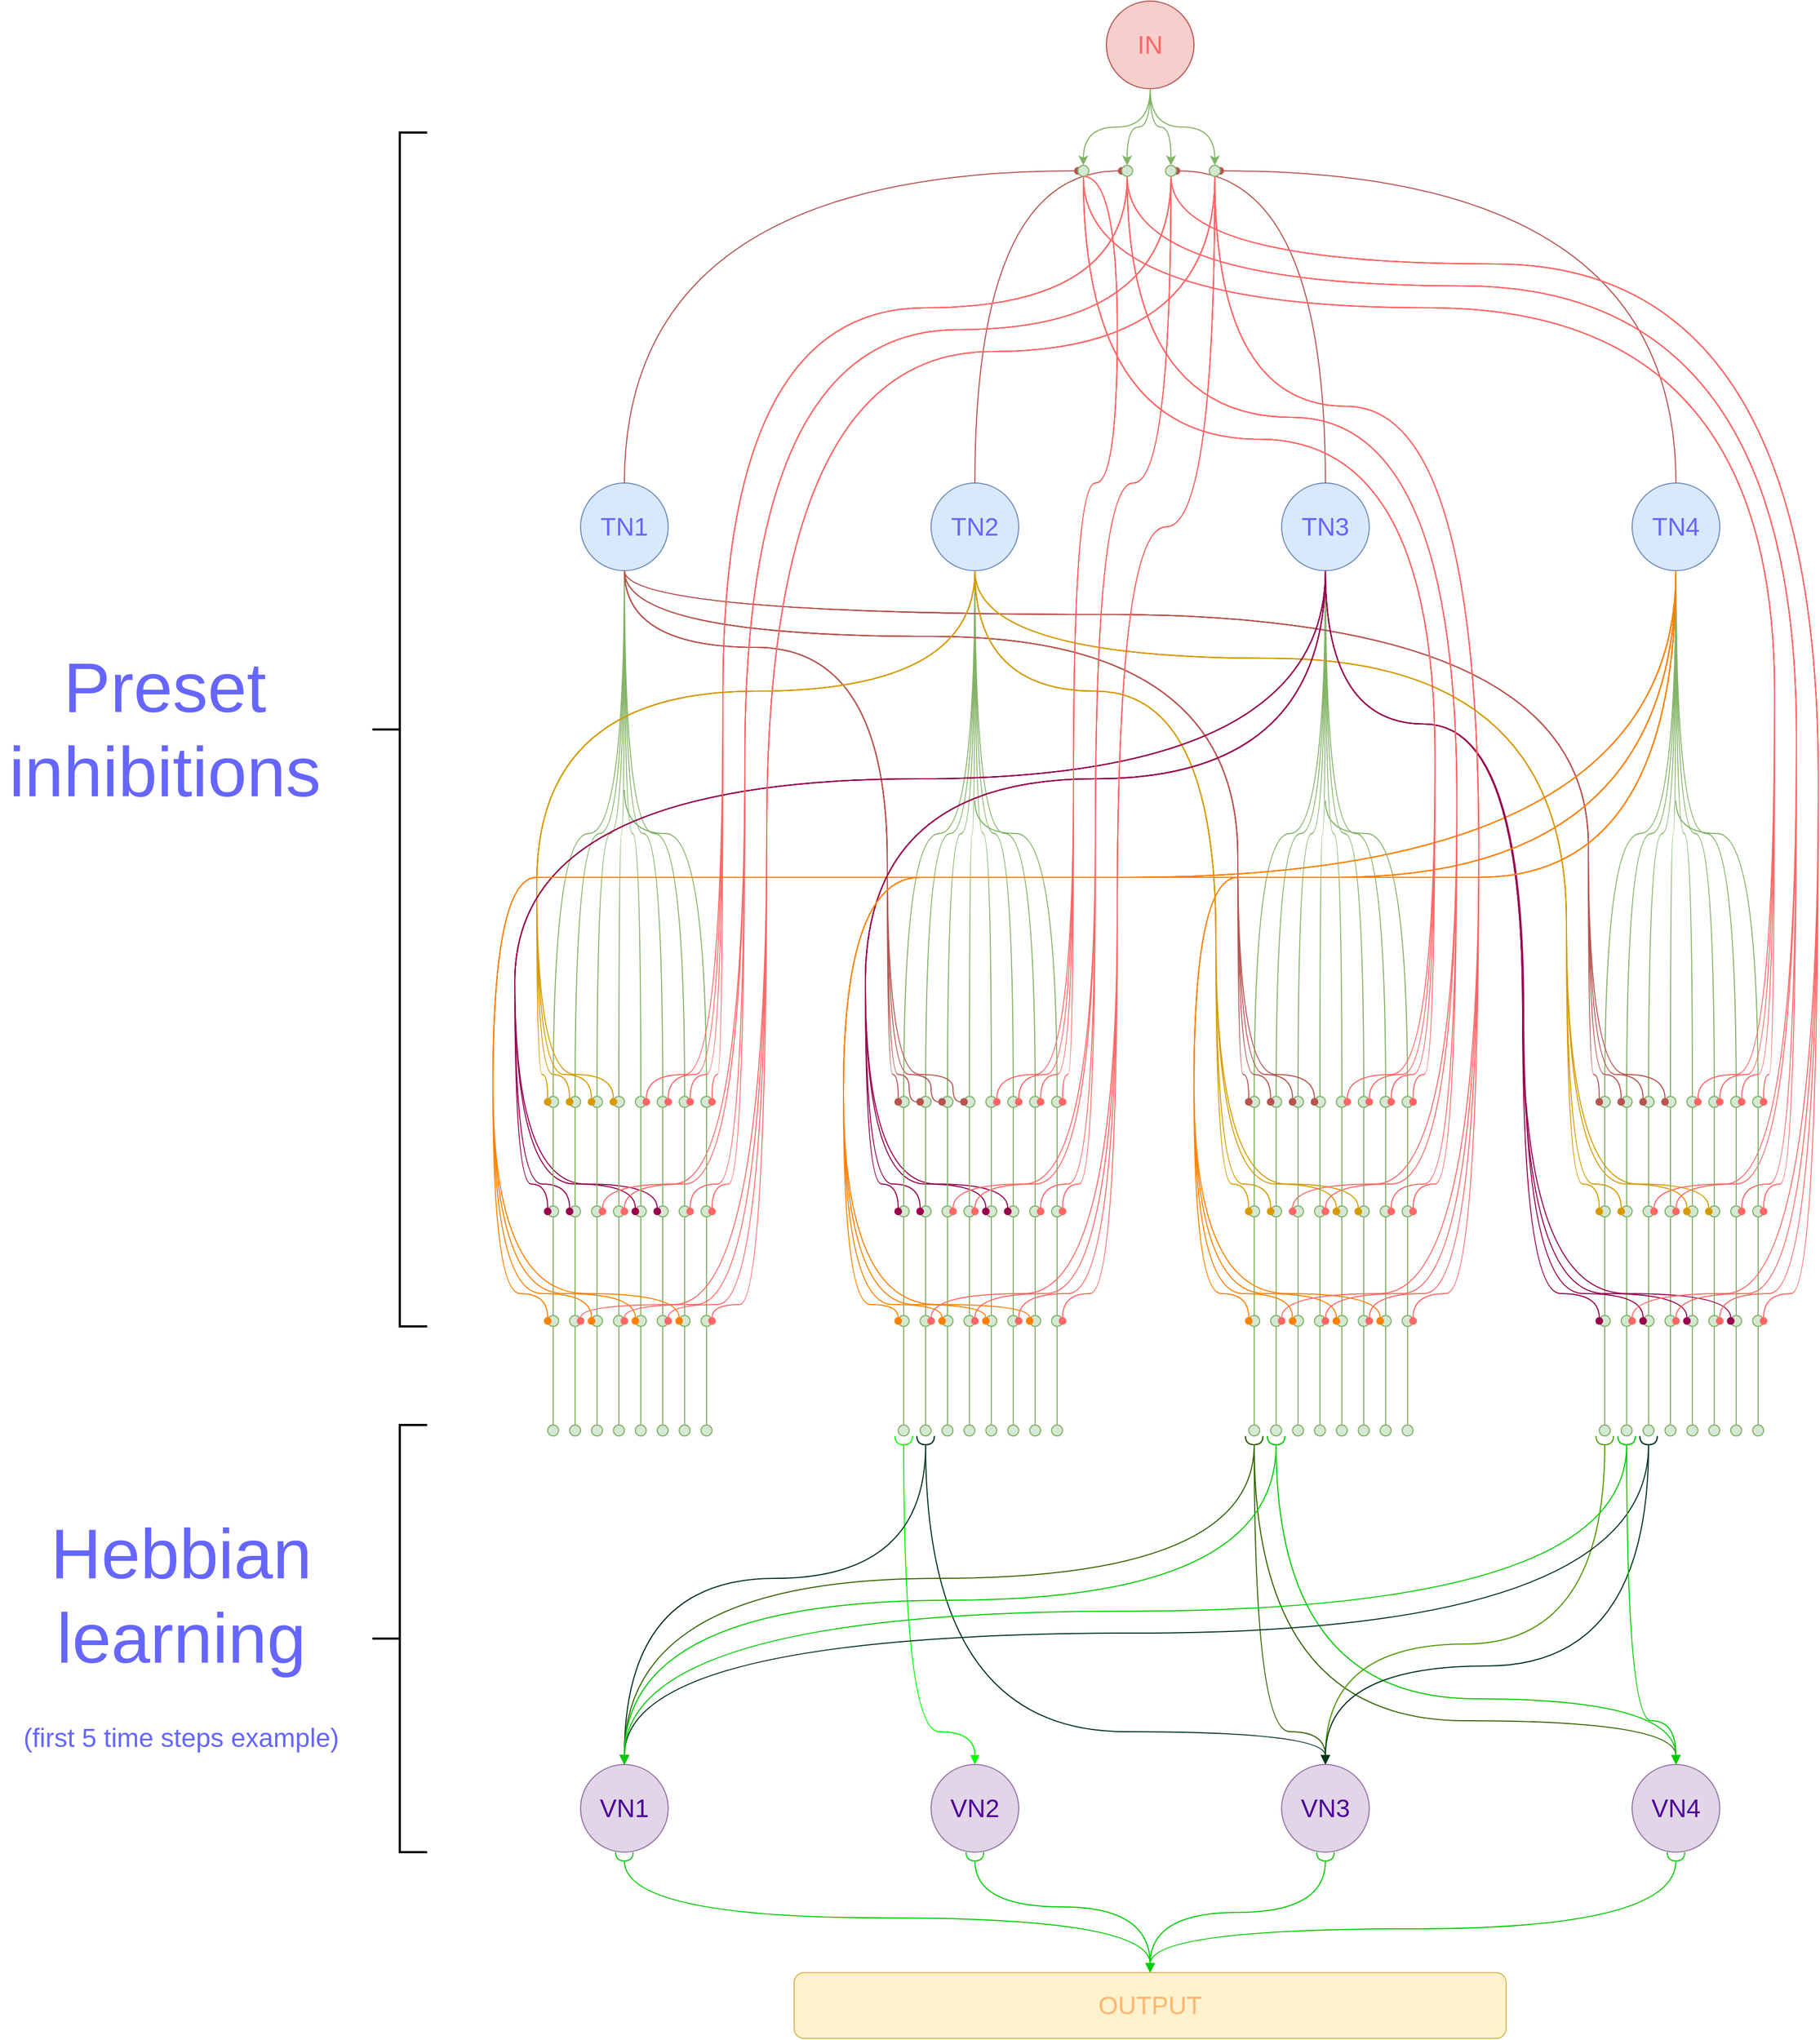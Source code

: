 <mxfile version="13.7.9" type="device"><diagram id="K_XhGk6uNVWUo6_B1hj4" name="Página-1"><mxGraphModel dx="3197" dy="2739" grid="1" gridSize="10" guides="1" tooltips="1" connect="1" arrows="1" fold="1" page="1" pageScale="1" pageWidth="827" pageHeight="1169" math="0" shadow="0"><root><mxCell id="0"/><mxCell id="1" parent="0"/><mxCell id="iFZ1btgUVCvNeABadL0o-295" style="edgeStyle=orthogonalEdgeStyle;curved=1;rounded=0;orthogonalLoop=1;jettySize=auto;html=1;entryX=0.5;entryY=0;entryDx=0;entryDy=0;endArrow=none;endFill=0;strokeColor=#82b366;fillColor=#d5e8d4;fontSize=23;fontColor=#3333FF;" parent="1" source="iFZ1btgUVCvNeABadL0o-271" target="iFZ1btgUVCvNeABadL0o-279" edge="1"><mxGeometry relative="1" as="geometry"/></mxCell><mxCell id="iFZ1btgUVCvNeABadL0o-271" value="" style="ellipse;whiteSpace=wrap;html=1;aspect=fixed;fontSize=23;fillColor=#d5e8d4;strokeColor=#82b366;" parent="1" vertex="1"><mxGeometry x="890" y="140" width="10" height="10" as="geometry"/></mxCell><mxCell id="iFZ1btgUVCvNeABadL0o-297" style="edgeStyle=orthogonalEdgeStyle;curved=1;rounded=0;orthogonalLoop=1;jettySize=auto;html=1;entryX=0.5;entryY=0;entryDx=0;entryDy=0;endArrow=none;endFill=0;strokeColor=#82b366;fillColor=#d5e8d4;fontSize=23;fontColor=#3333FF;" parent="1" source="iFZ1btgUVCvNeABadL0o-272" target="iFZ1btgUVCvNeABadL0o-280" edge="1"><mxGeometry relative="1" as="geometry"/></mxCell><mxCell id="iFZ1btgUVCvNeABadL0o-272" value="" style="ellipse;whiteSpace=wrap;html=1;aspect=fixed;fontSize=23;fillColor=#d5e8d4;strokeColor=#82b366;" parent="1" vertex="1"><mxGeometry x="930" y="140" width="10" height="10" as="geometry"/></mxCell><mxCell id="iFZ1btgUVCvNeABadL0o-299" style="edgeStyle=orthogonalEdgeStyle;curved=1;rounded=0;orthogonalLoop=1;jettySize=auto;html=1;entryX=0.5;entryY=0;entryDx=0;entryDy=0;endArrow=none;endFill=0;strokeColor=#82b366;fillColor=#d5e8d4;fontSize=23;fontColor=#3333FF;" parent="1" source="iFZ1btgUVCvNeABadL0o-273" target="iFZ1btgUVCvNeABadL0o-281" edge="1"><mxGeometry relative="1" as="geometry"/></mxCell><mxCell id="iFZ1btgUVCvNeABadL0o-273" value="" style="ellipse;whiteSpace=wrap;html=1;aspect=fixed;fontSize=23;fillColor=#d5e8d4;strokeColor=#82b366;" parent="1" vertex="1"><mxGeometry x="970" y="140" width="10" height="10" as="geometry"/></mxCell><mxCell id="iFZ1btgUVCvNeABadL0o-301" style="edgeStyle=orthogonalEdgeStyle;curved=1;rounded=0;orthogonalLoop=1;jettySize=auto;html=1;entryX=0.5;entryY=0;entryDx=0;entryDy=0;endArrow=none;endFill=0;strokeColor=#82b366;fillColor=#d5e8d4;fontSize=23;fontColor=#3333FF;" parent="1" source="iFZ1btgUVCvNeABadL0o-274" target="iFZ1btgUVCvNeABadL0o-282" edge="1"><mxGeometry relative="1" as="geometry"/></mxCell><mxCell id="iFZ1btgUVCvNeABadL0o-274" value="" style="ellipse;whiteSpace=wrap;html=1;aspect=fixed;fontSize=23;fillColor=#d5e8d4;strokeColor=#82b366;" parent="1" vertex="1"><mxGeometry x="1010" y="140" width="10" height="10" as="geometry"/></mxCell><mxCell id="iFZ1btgUVCvNeABadL0o-296" style="edgeStyle=orthogonalEdgeStyle;curved=1;rounded=0;orthogonalLoop=1;jettySize=auto;html=1;entryX=0.5;entryY=0;entryDx=0;entryDy=0;endArrow=none;endFill=0;strokeColor=#82b366;fillColor=#d5e8d4;fontSize=23;fontColor=#3333FF;" parent="1" source="iFZ1btgUVCvNeABadL0o-275" target="iFZ1btgUVCvNeABadL0o-283" edge="1"><mxGeometry relative="1" as="geometry"/></mxCell><mxCell id="iFZ1btgUVCvNeABadL0o-275" value="" style="ellipse;whiteSpace=wrap;html=1;aspect=fixed;fontSize=23;fillColor=#d5e8d4;strokeColor=#82b366;" parent="1" vertex="1"><mxGeometry x="910" y="140" width="10" height="10" as="geometry"/></mxCell><mxCell id="iFZ1btgUVCvNeABadL0o-298" style="edgeStyle=orthogonalEdgeStyle;curved=1;rounded=0;orthogonalLoop=1;jettySize=auto;html=1;entryX=0.5;entryY=0;entryDx=0;entryDy=0;endArrow=none;endFill=0;strokeColor=#82b366;fillColor=#d5e8d4;fontSize=23;fontColor=#3333FF;" parent="1" source="iFZ1btgUVCvNeABadL0o-276" target="iFZ1btgUVCvNeABadL0o-284" edge="1"><mxGeometry relative="1" as="geometry"/></mxCell><mxCell id="iFZ1btgUVCvNeABadL0o-276" value="" style="ellipse;whiteSpace=wrap;html=1;aspect=fixed;fontSize=23;fillColor=#d5e8d4;strokeColor=#82b366;" parent="1" vertex="1"><mxGeometry x="950" y="140" width="10" height="10" as="geometry"/></mxCell><mxCell id="iFZ1btgUVCvNeABadL0o-300" style="edgeStyle=orthogonalEdgeStyle;curved=1;rounded=0;orthogonalLoop=1;jettySize=auto;html=1;entryX=0.5;entryY=0;entryDx=0;entryDy=0;endArrow=none;endFill=0;strokeColor=#82b366;fillColor=#d5e8d4;fontSize=23;fontColor=#3333FF;" parent="1" source="iFZ1btgUVCvNeABadL0o-277" target="iFZ1btgUVCvNeABadL0o-285" edge="1"><mxGeometry relative="1" as="geometry"/></mxCell><mxCell id="iFZ1btgUVCvNeABadL0o-277" value="" style="ellipse;whiteSpace=wrap;html=1;aspect=fixed;fontSize=23;fillColor=#d5e8d4;strokeColor=#82b366;" parent="1" vertex="1"><mxGeometry x="990" y="140" width="10" height="10" as="geometry"/></mxCell><mxCell id="iFZ1btgUVCvNeABadL0o-302" style="edgeStyle=orthogonalEdgeStyle;curved=1;rounded=0;orthogonalLoop=1;jettySize=auto;html=1;entryX=0.5;entryY=0;entryDx=0;entryDy=0;endArrow=none;endFill=0;strokeColor=#82b366;fillColor=#d5e8d4;fontSize=23;fontColor=#3333FF;" parent="1" source="iFZ1btgUVCvNeABadL0o-278" target="iFZ1btgUVCvNeABadL0o-286" edge="1"><mxGeometry relative="1" as="geometry"/></mxCell><mxCell id="iFZ1btgUVCvNeABadL0o-278" value="" style="ellipse;whiteSpace=wrap;html=1;aspect=fixed;fontSize=23;fillColor=#d5e8d4;strokeColor=#82b366;" parent="1" vertex="1"><mxGeometry x="1030" y="140" width="10" height="10" as="geometry"/></mxCell><mxCell id="yWX3Z_fili1q5WzAqyrv-38" style="edgeStyle=orthogonalEdgeStyle;curved=1;rounded=0;orthogonalLoop=1;jettySize=auto;html=1;entryX=0.5;entryY=0;entryDx=0;entryDy=0;endArrow=none;endFill=0;strokeColor=#82b366;fillColor=#d5e8d4;fontSize=23;fontColor=#3333FF;" edge="1" parent="1" source="iFZ1btgUVCvNeABadL0o-279" target="yWX3Z_fili1q5WzAqyrv-29"><mxGeometry relative="1" as="geometry"/></mxCell><mxCell id="iFZ1btgUVCvNeABadL0o-279" value="" style="ellipse;whiteSpace=wrap;html=1;aspect=fixed;fontSize=23;fillColor=#d5e8d4;strokeColor=#82b366;" parent="1" vertex="1"><mxGeometry x="890" y="240" width="10" height="10" as="geometry"/></mxCell><mxCell id="yWX3Z_fili1q5WzAqyrv-40" style="edgeStyle=orthogonalEdgeStyle;curved=1;rounded=0;orthogonalLoop=1;jettySize=auto;html=1;entryX=0.5;entryY=0;entryDx=0;entryDy=0;endArrow=none;endFill=0;strokeColor=#82b366;fillColor=#d5e8d4;fontSize=23;fontColor=#3333FF;" edge="1" parent="1" source="iFZ1btgUVCvNeABadL0o-280" target="yWX3Z_fili1q5WzAqyrv-30"><mxGeometry relative="1" as="geometry"/></mxCell><mxCell id="iFZ1btgUVCvNeABadL0o-280" value="" style="ellipse;whiteSpace=wrap;html=1;aspect=fixed;fontSize=23;fillColor=#d5e8d4;strokeColor=#82b366;" parent="1" vertex="1"><mxGeometry x="930" y="240" width="10" height="10" as="geometry"/></mxCell><mxCell id="yWX3Z_fili1q5WzAqyrv-42" style="edgeStyle=orthogonalEdgeStyle;curved=1;rounded=0;orthogonalLoop=1;jettySize=auto;html=1;entryX=0.5;entryY=0;entryDx=0;entryDy=0;endArrow=none;endFill=0;strokeColor=#82b366;fillColor=#d5e8d4;fontSize=23;fontColor=#3333FF;" edge="1" parent="1" source="iFZ1btgUVCvNeABadL0o-281" target="yWX3Z_fili1q5WzAqyrv-31"><mxGeometry relative="1" as="geometry"/></mxCell><mxCell id="iFZ1btgUVCvNeABadL0o-281" value="" style="ellipse;whiteSpace=wrap;html=1;aspect=fixed;fontSize=23;fillColor=#d5e8d4;strokeColor=#82b366;" parent="1" vertex="1"><mxGeometry x="970" y="240" width="10" height="10" as="geometry"/></mxCell><mxCell id="yWX3Z_fili1q5WzAqyrv-44" style="edgeStyle=orthogonalEdgeStyle;curved=1;rounded=0;orthogonalLoop=1;jettySize=auto;html=1;entryX=0.5;entryY=0;entryDx=0;entryDy=0;endArrow=none;endFill=0;strokeColor=#82b366;fillColor=#d5e8d4;fontSize=23;fontColor=#3333FF;" edge="1" parent="1" source="iFZ1btgUVCvNeABadL0o-282" target="yWX3Z_fili1q5WzAqyrv-32"><mxGeometry relative="1" as="geometry"/></mxCell><mxCell id="iFZ1btgUVCvNeABadL0o-282" value="" style="ellipse;whiteSpace=wrap;html=1;aspect=fixed;fontSize=23;fillColor=#d5e8d4;strokeColor=#82b366;" parent="1" vertex="1"><mxGeometry x="1010" y="240" width="10" height="10" as="geometry"/></mxCell><mxCell id="yWX3Z_fili1q5WzAqyrv-39" style="edgeStyle=orthogonalEdgeStyle;curved=1;rounded=0;orthogonalLoop=1;jettySize=auto;html=1;entryX=0.5;entryY=0;entryDx=0;entryDy=0;endArrow=none;endFill=0;strokeColor=#82b366;fillColor=#d5e8d4;fontSize=23;fontColor=#3333FF;" edge="1" parent="1" source="iFZ1btgUVCvNeABadL0o-283" target="yWX3Z_fili1q5WzAqyrv-33"><mxGeometry relative="1" as="geometry"/></mxCell><mxCell id="iFZ1btgUVCvNeABadL0o-283" value="" style="ellipse;whiteSpace=wrap;html=1;aspect=fixed;fontSize=23;fillColor=#d5e8d4;strokeColor=#82b366;" parent="1" vertex="1"><mxGeometry x="910" y="240" width="10" height="10" as="geometry"/></mxCell><mxCell id="yWX3Z_fili1q5WzAqyrv-41" style="edgeStyle=orthogonalEdgeStyle;curved=1;rounded=0;orthogonalLoop=1;jettySize=auto;html=1;entryX=0.5;entryY=0;entryDx=0;entryDy=0;endArrow=none;endFill=0;strokeColor=#82b366;fillColor=#d5e8d4;fontSize=23;fontColor=#3333FF;" edge="1" parent="1" source="iFZ1btgUVCvNeABadL0o-284" target="yWX3Z_fili1q5WzAqyrv-34"><mxGeometry relative="1" as="geometry"/></mxCell><mxCell id="iFZ1btgUVCvNeABadL0o-284" value="" style="ellipse;whiteSpace=wrap;html=1;aspect=fixed;fontSize=23;fillColor=#d5e8d4;strokeColor=#82b366;" parent="1" vertex="1"><mxGeometry x="950" y="240" width="10" height="10" as="geometry"/></mxCell><mxCell id="yWX3Z_fili1q5WzAqyrv-43" style="edgeStyle=orthogonalEdgeStyle;curved=1;rounded=0;orthogonalLoop=1;jettySize=auto;html=1;entryX=0.5;entryY=0;entryDx=0;entryDy=0;endArrow=none;endFill=0;strokeColor=#82b366;fillColor=#d5e8d4;fontSize=23;fontColor=#3333FF;" edge="1" parent="1" source="iFZ1btgUVCvNeABadL0o-285" target="yWX3Z_fili1q5WzAqyrv-35"><mxGeometry relative="1" as="geometry"/></mxCell><mxCell id="iFZ1btgUVCvNeABadL0o-285" value="" style="ellipse;whiteSpace=wrap;html=1;aspect=fixed;fontSize=23;fillColor=#d5e8d4;strokeColor=#82b366;" parent="1" vertex="1"><mxGeometry x="990" y="240" width="10" height="10" as="geometry"/></mxCell><mxCell id="yWX3Z_fili1q5WzAqyrv-45" style="edgeStyle=orthogonalEdgeStyle;curved=1;rounded=0;orthogonalLoop=1;jettySize=auto;html=1;entryX=0.5;entryY=0;entryDx=0;entryDy=0;endArrow=none;endFill=0;strokeColor=#82b366;fillColor=#d5e8d4;fontSize=23;fontColor=#3333FF;" edge="1" parent="1" source="iFZ1btgUVCvNeABadL0o-286" target="yWX3Z_fili1q5WzAqyrv-36"><mxGeometry relative="1" as="geometry"/></mxCell><mxCell id="iFZ1btgUVCvNeABadL0o-286" value="" style="ellipse;whiteSpace=wrap;html=1;aspect=fixed;fontSize=23;fillColor=#d5e8d4;strokeColor=#82b366;" parent="1" vertex="1"><mxGeometry x="1030" y="240" width="10" height="10" as="geometry"/></mxCell><mxCell id="iFZ1btgUVCvNeABadL0o-311" style="edgeStyle=orthogonalEdgeStyle;curved=1;rounded=0;orthogonalLoop=1;jettySize=auto;html=1;entryX=0.5;entryY=0;entryDx=0;entryDy=0;endArrow=none;endFill=0;strokeColor=#82b366;fillColor=#d5e8d4;fontSize=23;fontColor=#3333FF;" parent="1" source="iFZ1btgUVCvNeABadL0o-255" target="iFZ1btgUVCvNeABadL0o-263" edge="1"><mxGeometry relative="1" as="geometry"/></mxCell><mxCell id="iFZ1btgUVCvNeABadL0o-255" value="" style="ellipse;whiteSpace=wrap;html=1;aspect=fixed;fontSize=23;fillColor=#d5e8d4;strokeColor=#82b366;" parent="1" vertex="1"><mxGeometry x="570" y="140" width="10" height="10" as="geometry"/></mxCell><mxCell id="iFZ1btgUVCvNeABadL0o-313" style="edgeStyle=orthogonalEdgeStyle;curved=1;rounded=0;orthogonalLoop=1;jettySize=auto;html=1;entryX=0.5;entryY=0;entryDx=0;entryDy=0;endArrow=none;endFill=0;strokeColor=#82b366;fillColor=#d5e8d4;fontSize=23;fontColor=#3333FF;" parent="1" source="iFZ1btgUVCvNeABadL0o-256" target="iFZ1btgUVCvNeABadL0o-264" edge="1"><mxGeometry relative="1" as="geometry"/></mxCell><mxCell id="iFZ1btgUVCvNeABadL0o-256" value="" style="ellipse;whiteSpace=wrap;html=1;aspect=fixed;fontSize=23;fillColor=#d5e8d4;strokeColor=#82b366;" parent="1" vertex="1"><mxGeometry x="610" y="140" width="10" height="10" as="geometry"/></mxCell><mxCell id="iFZ1btgUVCvNeABadL0o-315" style="edgeStyle=orthogonalEdgeStyle;curved=1;rounded=0;orthogonalLoop=1;jettySize=auto;html=1;entryX=0.5;entryY=0;entryDx=0;entryDy=0;endArrow=none;endFill=0;strokeColor=#82b366;fillColor=#d5e8d4;fontSize=23;fontColor=#3333FF;" parent="1" source="iFZ1btgUVCvNeABadL0o-257" target="iFZ1btgUVCvNeABadL0o-265" edge="1"><mxGeometry relative="1" as="geometry"/></mxCell><mxCell id="iFZ1btgUVCvNeABadL0o-257" value="" style="ellipse;whiteSpace=wrap;html=1;aspect=fixed;fontSize=23;fillColor=#d5e8d4;strokeColor=#82b366;" parent="1" vertex="1"><mxGeometry x="650" y="140" width="10" height="10" as="geometry"/></mxCell><mxCell id="iFZ1btgUVCvNeABadL0o-317" style="edgeStyle=orthogonalEdgeStyle;curved=1;rounded=0;orthogonalLoop=1;jettySize=auto;html=1;entryX=0.5;entryY=0;entryDx=0;entryDy=0;endArrow=none;endFill=0;strokeColor=#82b366;fillColor=#d5e8d4;fontSize=23;fontColor=#3333FF;" parent="1" source="iFZ1btgUVCvNeABadL0o-258" target="iFZ1btgUVCvNeABadL0o-266" edge="1"><mxGeometry relative="1" as="geometry"/></mxCell><mxCell id="iFZ1btgUVCvNeABadL0o-258" value="" style="ellipse;whiteSpace=wrap;html=1;aspect=fixed;fontSize=23;fillColor=#d5e8d4;strokeColor=#82b366;" parent="1" vertex="1"><mxGeometry x="690" y="140" width="10" height="10" as="geometry"/></mxCell><mxCell id="iFZ1btgUVCvNeABadL0o-312" style="edgeStyle=orthogonalEdgeStyle;curved=1;rounded=0;orthogonalLoop=1;jettySize=auto;html=1;entryX=0.5;entryY=0;entryDx=0;entryDy=0;endArrow=none;endFill=0;strokeColor=#82b366;fillColor=#d5e8d4;fontSize=23;fontColor=#3333FF;" parent="1" source="iFZ1btgUVCvNeABadL0o-259" target="iFZ1btgUVCvNeABadL0o-267" edge="1"><mxGeometry relative="1" as="geometry"/></mxCell><mxCell id="iFZ1btgUVCvNeABadL0o-259" value="" style="ellipse;whiteSpace=wrap;html=1;aspect=fixed;fontSize=23;fillColor=#d5e8d4;strokeColor=#82b366;" parent="1" vertex="1"><mxGeometry x="590" y="140" width="10" height="10" as="geometry"/></mxCell><mxCell id="iFZ1btgUVCvNeABadL0o-314" style="edgeStyle=orthogonalEdgeStyle;curved=1;rounded=0;orthogonalLoop=1;jettySize=auto;html=1;entryX=0.5;entryY=0;entryDx=0;entryDy=0;endArrow=none;endFill=0;strokeColor=#82b366;fillColor=#d5e8d4;fontSize=23;fontColor=#3333FF;" parent="1" source="iFZ1btgUVCvNeABadL0o-260" target="iFZ1btgUVCvNeABadL0o-268" edge="1"><mxGeometry relative="1" as="geometry"/></mxCell><mxCell id="iFZ1btgUVCvNeABadL0o-260" value="" style="ellipse;whiteSpace=wrap;html=1;aspect=fixed;fontSize=23;fillColor=#d5e8d4;strokeColor=#82b366;" parent="1" vertex="1"><mxGeometry x="630" y="140" width="10" height="10" as="geometry"/></mxCell><mxCell id="iFZ1btgUVCvNeABadL0o-316" style="edgeStyle=orthogonalEdgeStyle;curved=1;rounded=0;orthogonalLoop=1;jettySize=auto;html=1;entryX=0.5;entryY=0;entryDx=0;entryDy=0;endArrow=none;endFill=0;strokeColor=#82b366;fillColor=#d5e8d4;fontSize=23;fontColor=#3333FF;" parent="1" source="iFZ1btgUVCvNeABadL0o-261" target="iFZ1btgUVCvNeABadL0o-269" edge="1"><mxGeometry relative="1" as="geometry"/></mxCell><mxCell id="iFZ1btgUVCvNeABadL0o-261" value="" style="ellipse;whiteSpace=wrap;html=1;aspect=fixed;fontSize=23;fillColor=#d5e8d4;strokeColor=#82b366;" parent="1" vertex="1"><mxGeometry x="670" y="140" width="10" height="10" as="geometry"/></mxCell><mxCell id="iFZ1btgUVCvNeABadL0o-318" style="edgeStyle=orthogonalEdgeStyle;curved=1;rounded=0;orthogonalLoop=1;jettySize=auto;html=1;entryX=0.5;entryY=0;entryDx=0;entryDy=0;endArrow=none;endFill=0;strokeColor=#82b366;fillColor=#d5e8d4;fontSize=23;fontColor=#3333FF;" parent="1" source="iFZ1btgUVCvNeABadL0o-262" target="iFZ1btgUVCvNeABadL0o-270" edge="1"><mxGeometry relative="1" as="geometry"/></mxCell><mxCell id="iFZ1btgUVCvNeABadL0o-262" value="" style="ellipse;whiteSpace=wrap;html=1;aspect=fixed;fontSize=23;fillColor=#d5e8d4;strokeColor=#82b366;" parent="1" vertex="1"><mxGeometry x="710" y="140" width="10" height="10" as="geometry"/></mxCell><mxCell id="yWX3Z_fili1q5WzAqyrv-46" style="edgeStyle=orthogonalEdgeStyle;curved=1;rounded=0;orthogonalLoop=1;jettySize=auto;html=1;entryX=0.5;entryY=0;entryDx=0;entryDy=0;endArrow=none;endFill=0;strokeColor=#82b366;fillColor=#d5e8d4;fontSize=23;fontColor=#3333FF;" edge="1" parent="1" source="iFZ1btgUVCvNeABadL0o-263" target="yWX3Z_fili1q5WzAqyrv-21"><mxGeometry relative="1" as="geometry"/></mxCell><mxCell id="iFZ1btgUVCvNeABadL0o-263" value="" style="ellipse;whiteSpace=wrap;html=1;aspect=fixed;fontSize=23;fillColor=#d5e8d4;strokeColor=#82b366;" parent="1" vertex="1"><mxGeometry x="570" y="240" width="10" height="10" as="geometry"/></mxCell><mxCell id="yWX3Z_fili1q5WzAqyrv-48" style="edgeStyle=orthogonalEdgeStyle;curved=1;rounded=0;orthogonalLoop=1;jettySize=auto;html=1;entryX=0.5;entryY=0;entryDx=0;entryDy=0;endArrow=none;endFill=0;strokeColor=#82b366;fillColor=#d5e8d4;fontSize=23;fontColor=#3333FF;" edge="1" parent="1" source="iFZ1btgUVCvNeABadL0o-264" target="yWX3Z_fili1q5WzAqyrv-22"><mxGeometry relative="1" as="geometry"/></mxCell><mxCell id="iFZ1btgUVCvNeABadL0o-264" value="" style="ellipse;whiteSpace=wrap;html=1;aspect=fixed;fontSize=23;fillColor=#d5e8d4;strokeColor=#82b366;" parent="1" vertex="1"><mxGeometry x="610" y="240" width="10" height="10" as="geometry"/></mxCell><mxCell id="yWX3Z_fili1q5WzAqyrv-50" style="edgeStyle=orthogonalEdgeStyle;curved=1;rounded=0;orthogonalLoop=1;jettySize=auto;html=1;entryX=0.5;entryY=0;entryDx=0;entryDy=0;endArrow=none;endFill=0;strokeColor=#82b366;fillColor=#d5e8d4;fontSize=23;fontColor=#3333FF;" edge="1" parent="1" source="iFZ1btgUVCvNeABadL0o-265" target="yWX3Z_fili1q5WzAqyrv-23"><mxGeometry relative="1" as="geometry"/></mxCell><mxCell id="iFZ1btgUVCvNeABadL0o-265" value="" style="ellipse;whiteSpace=wrap;html=1;aspect=fixed;fontSize=23;fillColor=#d5e8d4;strokeColor=#82b366;" parent="1" vertex="1"><mxGeometry x="650" y="240" width="10" height="10" as="geometry"/></mxCell><mxCell id="yWX3Z_fili1q5WzAqyrv-52" style="edgeStyle=orthogonalEdgeStyle;curved=1;rounded=0;orthogonalLoop=1;jettySize=auto;html=1;entryX=0.5;entryY=0;entryDx=0;entryDy=0;endArrow=none;endFill=0;strokeColor=#82b366;fillColor=#d5e8d4;fontSize=23;fontColor=#3333FF;" edge="1" parent="1" source="iFZ1btgUVCvNeABadL0o-266" target="yWX3Z_fili1q5WzAqyrv-24"><mxGeometry relative="1" as="geometry"/></mxCell><mxCell id="iFZ1btgUVCvNeABadL0o-266" value="" style="ellipse;whiteSpace=wrap;html=1;aspect=fixed;fontSize=23;fillColor=#d5e8d4;strokeColor=#82b366;" parent="1" vertex="1"><mxGeometry x="690" y="240" width="10" height="10" as="geometry"/></mxCell><mxCell id="yWX3Z_fili1q5WzAqyrv-47" style="edgeStyle=orthogonalEdgeStyle;curved=1;rounded=0;orthogonalLoop=1;jettySize=auto;html=1;entryX=0.5;entryY=0;entryDx=0;entryDy=0;endArrow=none;endFill=0;strokeColor=#82b366;fillColor=#d5e8d4;fontSize=23;fontColor=#3333FF;" edge="1" parent="1" source="iFZ1btgUVCvNeABadL0o-267" target="yWX3Z_fili1q5WzAqyrv-25"><mxGeometry relative="1" as="geometry"/></mxCell><mxCell id="iFZ1btgUVCvNeABadL0o-267" value="" style="ellipse;whiteSpace=wrap;html=1;aspect=fixed;fontSize=23;fillColor=#d5e8d4;strokeColor=#82b366;" parent="1" vertex="1"><mxGeometry x="590" y="240" width="10" height="10" as="geometry"/></mxCell><mxCell id="yWX3Z_fili1q5WzAqyrv-49" style="edgeStyle=orthogonalEdgeStyle;curved=1;rounded=0;orthogonalLoop=1;jettySize=auto;html=1;entryX=0.5;entryY=0;entryDx=0;entryDy=0;endArrow=none;endFill=0;strokeColor=#82b366;fillColor=#d5e8d4;fontSize=23;fontColor=#3333FF;" edge="1" parent="1" source="iFZ1btgUVCvNeABadL0o-268" target="yWX3Z_fili1q5WzAqyrv-26"><mxGeometry relative="1" as="geometry"/></mxCell><mxCell id="iFZ1btgUVCvNeABadL0o-268" value="" style="ellipse;whiteSpace=wrap;html=1;aspect=fixed;fontSize=23;fillColor=#d5e8d4;strokeColor=#82b366;" parent="1" vertex="1"><mxGeometry x="630" y="240" width="10" height="10" as="geometry"/></mxCell><mxCell id="yWX3Z_fili1q5WzAqyrv-51" style="edgeStyle=orthogonalEdgeStyle;curved=1;rounded=0;orthogonalLoop=1;jettySize=auto;html=1;entryX=0.5;entryY=0;entryDx=0;entryDy=0;endArrow=none;endFill=0;strokeColor=#82b366;fillColor=#d5e8d4;fontSize=23;fontColor=#3333FF;" edge="1" parent="1" source="iFZ1btgUVCvNeABadL0o-269" target="yWX3Z_fili1q5WzAqyrv-27"><mxGeometry relative="1" as="geometry"/></mxCell><mxCell id="iFZ1btgUVCvNeABadL0o-269" value="" style="ellipse;whiteSpace=wrap;html=1;aspect=fixed;fontSize=23;fillColor=#d5e8d4;strokeColor=#82b366;" parent="1" vertex="1"><mxGeometry x="670" y="240" width="10" height="10" as="geometry"/></mxCell><mxCell id="yWX3Z_fili1q5WzAqyrv-53" style="edgeStyle=orthogonalEdgeStyle;curved=1;rounded=0;orthogonalLoop=1;jettySize=auto;html=1;entryX=0.5;entryY=0;entryDx=0;entryDy=0;endArrow=none;endFill=0;strokeColor=#82b366;fillColor=#d5e8d4;fontSize=23;fontColor=#3333FF;" edge="1" parent="1" source="iFZ1btgUVCvNeABadL0o-270" target="yWX3Z_fili1q5WzAqyrv-28"><mxGeometry relative="1" as="geometry"/></mxCell><mxCell id="iFZ1btgUVCvNeABadL0o-270" value="" style="ellipse;whiteSpace=wrap;html=1;aspect=fixed;fontSize=23;fillColor=#d5e8d4;strokeColor=#82b366;" parent="1" vertex="1"><mxGeometry x="710" y="240" width="10" height="10" as="geometry"/></mxCell><mxCell id="iFZ1btgUVCvNeABadL0o-247" style="edgeStyle=orthogonalEdgeStyle;curved=1;rounded=0;orthogonalLoop=1;jettySize=auto;html=1;entryX=0.5;entryY=0;entryDx=0;entryDy=0;endArrow=none;endFill=0;strokeColor=#82b366;fillColor=#d5e8d4;fontSize=23;fontColor=#3333FF;" parent="1" source="iFZ1btgUVCvNeABadL0o-223" target="iFZ1btgUVCvNeABadL0o-231" edge="1"><mxGeometry relative="1" as="geometry"/></mxCell><mxCell id="iFZ1btgUVCvNeABadL0o-223" value="" style="ellipse;whiteSpace=wrap;html=1;aspect=fixed;fontSize=23;fillColor=#d5e8d4;strokeColor=#82b366;" parent="1" vertex="1"><mxGeometry x="250" y="140" width="10" height="10" as="geometry"/></mxCell><mxCell id="iFZ1btgUVCvNeABadL0o-249" style="edgeStyle=orthogonalEdgeStyle;curved=1;rounded=0;orthogonalLoop=1;jettySize=auto;html=1;entryX=0.5;entryY=0;entryDx=0;entryDy=0;endArrow=none;endFill=0;strokeColor=#82b366;fillColor=#d5e8d4;fontSize=23;fontColor=#3333FF;" parent="1" source="iFZ1btgUVCvNeABadL0o-224" target="iFZ1btgUVCvNeABadL0o-232" edge="1"><mxGeometry relative="1" as="geometry"/></mxCell><mxCell id="iFZ1btgUVCvNeABadL0o-224" value="" style="ellipse;whiteSpace=wrap;html=1;aspect=fixed;fontSize=23;fillColor=#d5e8d4;strokeColor=#82b366;" parent="1" vertex="1"><mxGeometry x="290" y="140" width="10" height="10" as="geometry"/></mxCell><mxCell id="iFZ1btgUVCvNeABadL0o-251" style="edgeStyle=orthogonalEdgeStyle;curved=1;rounded=0;orthogonalLoop=1;jettySize=auto;html=1;entryX=0.5;entryY=0;entryDx=0;entryDy=0;endArrow=none;endFill=0;strokeColor=#82b366;fillColor=#d5e8d4;fontSize=23;fontColor=#3333FF;" parent="1" source="iFZ1btgUVCvNeABadL0o-225" target="iFZ1btgUVCvNeABadL0o-233" edge="1"><mxGeometry relative="1" as="geometry"/></mxCell><mxCell id="iFZ1btgUVCvNeABadL0o-225" value="" style="ellipse;whiteSpace=wrap;html=1;aspect=fixed;fontSize=23;fillColor=#d5e8d4;strokeColor=#82b366;" parent="1" vertex="1"><mxGeometry x="330" y="140" width="10" height="10" as="geometry"/></mxCell><mxCell id="iFZ1btgUVCvNeABadL0o-253" style="edgeStyle=orthogonalEdgeStyle;curved=1;rounded=0;orthogonalLoop=1;jettySize=auto;html=1;entryX=0.5;entryY=0;entryDx=0;entryDy=0;endArrow=none;endFill=0;strokeColor=#82b366;fillColor=#d5e8d4;fontSize=23;fontColor=#3333FF;" parent="1" source="iFZ1btgUVCvNeABadL0o-226" target="iFZ1btgUVCvNeABadL0o-234" edge="1"><mxGeometry relative="1" as="geometry"/></mxCell><mxCell id="iFZ1btgUVCvNeABadL0o-226" value="" style="ellipse;whiteSpace=wrap;html=1;aspect=fixed;fontSize=23;fillColor=#d5e8d4;strokeColor=#82b366;" parent="1" vertex="1"><mxGeometry x="370" y="140" width="10" height="10" as="geometry"/></mxCell><mxCell id="iFZ1btgUVCvNeABadL0o-248" style="edgeStyle=orthogonalEdgeStyle;curved=1;rounded=0;orthogonalLoop=1;jettySize=auto;html=1;entryX=0.5;entryY=0;entryDx=0;entryDy=0;endArrow=none;endFill=0;strokeColor=#82b366;fillColor=#d5e8d4;fontSize=23;fontColor=#3333FF;" parent="1" source="iFZ1btgUVCvNeABadL0o-227" target="iFZ1btgUVCvNeABadL0o-235" edge="1"><mxGeometry relative="1" as="geometry"/></mxCell><mxCell id="iFZ1btgUVCvNeABadL0o-227" value="" style="ellipse;whiteSpace=wrap;html=1;aspect=fixed;fontSize=23;fillColor=#d5e8d4;strokeColor=#82b366;" parent="1" vertex="1"><mxGeometry x="270" y="140" width="10" height="10" as="geometry"/></mxCell><mxCell id="iFZ1btgUVCvNeABadL0o-250" style="edgeStyle=orthogonalEdgeStyle;curved=1;rounded=0;orthogonalLoop=1;jettySize=auto;html=1;entryX=0.5;entryY=0;entryDx=0;entryDy=0;endArrow=none;endFill=0;strokeColor=#82b366;fillColor=#d5e8d4;fontSize=23;fontColor=#3333FF;" parent="1" source="iFZ1btgUVCvNeABadL0o-228" target="iFZ1btgUVCvNeABadL0o-236" edge="1"><mxGeometry relative="1" as="geometry"/></mxCell><mxCell id="iFZ1btgUVCvNeABadL0o-228" value="" style="ellipse;whiteSpace=wrap;html=1;aspect=fixed;fontSize=23;fillColor=#d5e8d4;strokeColor=#82b366;" parent="1" vertex="1"><mxGeometry x="310" y="140" width="10" height="10" as="geometry"/></mxCell><mxCell id="iFZ1btgUVCvNeABadL0o-252" style="edgeStyle=orthogonalEdgeStyle;curved=1;rounded=0;orthogonalLoop=1;jettySize=auto;html=1;entryX=0.5;entryY=0;entryDx=0;entryDy=0;endArrow=none;endFill=0;strokeColor=#82b366;fillColor=#d5e8d4;fontSize=23;fontColor=#3333FF;" parent="1" source="iFZ1btgUVCvNeABadL0o-229" target="iFZ1btgUVCvNeABadL0o-237" edge="1"><mxGeometry relative="1" as="geometry"/></mxCell><mxCell id="iFZ1btgUVCvNeABadL0o-229" value="" style="ellipse;whiteSpace=wrap;html=1;aspect=fixed;fontSize=23;fillColor=#d5e8d4;strokeColor=#82b366;" parent="1" vertex="1"><mxGeometry x="350" y="140" width="10" height="10" as="geometry"/></mxCell><mxCell id="iFZ1btgUVCvNeABadL0o-254" style="edgeStyle=orthogonalEdgeStyle;curved=1;rounded=0;orthogonalLoop=1;jettySize=auto;html=1;entryX=0.5;entryY=0;entryDx=0;entryDy=0;endArrow=none;endFill=0;strokeColor=#82b366;fillColor=#d5e8d4;fontSize=23;fontColor=#3333FF;" parent="1" source="iFZ1btgUVCvNeABadL0o-230" target="iFZ1btgUVCvNeABadL0o-238" edge="1"><mxGeometry relative="1" as="geometry"/></mxCell><mxCell id="iFZ1btgUVCvNeABadL0o-230" value="" style="ellipse;whiteSpace=wrap;html=1;aspect=fixed;fontSize=23;fillColor=#d5e8d4;strokeColor=#82b366;" parent="1" vertex="1"><mxGeometry x="390" y="140" width="10" height="10" as="geometry"/></mxCell><mxCell id="yWX3Z_fili1q5WzAqyrv-55" style="edgeStyle=orthogonalEdgeStyle;curved=1;rounded=0;orthogonalLoop=1;jettySize=auto;html=1;entryX=0.5;entryY=0;entryDx=0;entryDy=0;endArrow=none;endFill=0;strokeColor=#82b366;fillColor=#d5e8d4;fontSize=23;fontColor=#3333FF;" edge="1" parent="1" source="iFZ1btgUVCvNeABadL0o-231" target="yWX3Z_fili1q5WzAqyrv-13"><mxGeometry relative="1" as="geometry"/></mxCell><mxCell id="iFZ1btgUVCvNeABadL0o-231" value="" style="ellipse;whiteSpace=wrap;html=1;aspect=fixed;fontSize=23;fillColor=#d5e8d4;strokeColor=#82b366;" parent="1" vertex="1"><mxGeometry x="250" y="240" width="10" height="10" as="geometry"/></mxCell><mxCell id="yWX3Z_fili1q5WzAqyrv-57" style="edgeStyle=orthogonalEdgeStyle;curved=1;rounded=0;orthogonalLoop=1;jettySize=auto;html=1;entryX=0.5;entryY=0;entryDx=0;entryDy=0;endArrow=none;endFill=0;strokeColor=#82b366;fillColor=#d5e8d4;fontSize=23;fontColor=#3333FF;" edge="1" parent="1" source="iFZ1btgUVCvNeABadL0o-232" target="yWX3Z_fili1q5WzAqyrv-14"><mxGeometry relative="1" as="geometry"/></mxCell><mxCell id="iFZ1btgUVCvNeABadL0o-232" value="" style="ellipse;whiteSpace=wrap;html=1;aspect=fixed;fontSize=23;fillColor=#d5e8d4;strokeColor=#82b366;" parent="1" vertex="1"><mxGeometry x="290" y="240" width="10" height="10" as="geometry"/></mxCell><mxCell id="yWX3Z_fili1q5WzAqyrv-58" style="edgeStyle=orthogonalEdgeStyle;curved=1;rounded=0;orthogonalLoop=1;jettySize=auto;html=1;entryX=0.5;entryY=0;entryDx=0;entryDy=0;endArrow=none;endFill=0;strokeColor=#82b366;fillColor=#d5e8d4;fontSize=23;fontColor=#3333FF;" edge="1" parent="1" source="iFZ1btgUVCvNeABadL0o-233" target="yWX3Z_fili1q5WzAqyrv-15"><mxGeometry relative="1" as="geometry"/></mxCell><mxCell id="iFZ1btgUVCvNeABadL0o-233" value="" style="ellipse;whiteSpace=wrap;html=1;aspect=fixed;fontSize=23;fillColor=#d5e8d4;strokeColor=#82b366;" parent="1" vertex="1"><mxGeometry x="330" y="240" width="10" height="10" as="geometry"/></mxCell><mxCell id="yWX3Z_fili1q5WzAqyrv-60" style="edgeStyle=orthogonalEdgeStyle;curved=1;rounded=0;orthogonalLoop=1;jettySize=auto;html=1;entryX=0.5;entryY=0;entryDx=0;entryDy=0;endArrow=none;endFill=0;strokeColor=#82b366;fillColor=#d5e8d4;fontSize=23;fontColor=#3333FF;" edge="1" parent="1" source="iFZ1btgUVCvNeABadL0o-234" target="yWX3Z_fili1q5WzAqyrv-16"><mxGeometry relative="1" as="geometry"/></mxCell><mxCell id="iFZ1btgUVCvNeABadL0o-234" value="" style="ellipse;whiteSpace=wrap;html=1;aspect=fixed;fontSize=23;fillColor=#d5e8d4;strokeColor=#82b366;" parent="1" vertex="1"><mxGeometry x="370" y="240" width="10" height="10" as="geometry"/></mxCell><mxCell id="yWX3Z_fili1q5WzAqyrv-54" style="edgeStyle=orthogonalEdgeStyle;curved=1;rounded=0;orthogonalLoop=1;jettySize=auto;html=1;entryX=0.5;entryY=0;entryDx=0;entryDy=0;endArrow=none;endFill=0;strokeColor=#82b366;fillColor=#d5e8d4;fontSize=23;fontColor=#3333FF;" edge="1" parent="1" source="iFZ1btgUVCvNeABadL0o-235" target="yWX3Z_fili1q5WzAqyrv-17"><mxGeometry relative="1" as="geometry"/></mxCell><mxCell id="iFZ1btgUVCvNeABadL0o-235" value="" style="ellipse;whiteSpace=wrap;html=1;aspect=fixed;fontSize=23;fillColor=#d5e8d4;strokeColor=#82b366;" parent="1" vertex="1"><mxGeometry x="270" y="240" width="10" height="10" as="geometry"/></mxCell><mxCell id="yWX3Z_fili1q5WzAqyrv-56" style="edgeStyle=orthogonalEdgeStyle;curved=1;rounded=0;orthogonalLoop=1;jettySize=auto;html=1;entryX=0.5;entryY=0;entryDx=0;entryDy=0;endArrow=none;endFill=0;strokeColor=#82b366;fillColor=#d5e8d4;fontSize=23;fontColor=#3333FF;" edge="1" parent="1" source="iFZ1btgUVCvNeABadL0o-236" target="yWX3Z_fili1q5WzAqyrv-18"><mxGeometry relative="1" as="geometry"/></mxCell><mxCell id="iFZ1btgUVCvNeABadL0o-236" value="" style="ellipse;whiteSpace=wrap;html=1;aspect=fixed;fontSize=23;fillColor=#d5e8d4;strokeColor=#82b366;" parent="1" vertex="1"><mxGeometry x="310" y="240" width="10" height="10" as="geometry"/></mxCell><mxCell id="yWX3Z_fili1q5WzAqyrv-59" style="edgeStyle=orthogonalEdgeStyle;curved=1;rounded=0;orthogonalLoop=1;jettySize=auto;html=1;entryX=0.5;entryY=0;entryDx=0;entryDy=0;endArrow=none;endFill=0;strokeColor=#82b366;fillColor=#d5e8d4;fontSize=23;fontColor=#3333FF;" edge="1" parent="1" source="iFZ1btgUVCvNeABadL0o-237" target="yWX3Z_fili1q5WzAqyrv-19"><mxGeometry relative="1" as="geometry"/></mxCell><mxCell id="iFZ1btgUVCvNeABadL0o-237" value="" style="ellipse;whiteSpace=wrap;html=1;aspect=fixed;fontSize=23;fillColor=#d5e8d4;strokeColor=#82b366;" parent="1" vertex="1"><mxGeometry x="350" y="240" width="10" height="10" as="geometry"/></mxCell><mxCell id="yWX3Z_fili1q5WzAqyrv-61" style="edgeStyle=orthogonalEdgeStyle;curved=1;rounded=0;orthogonalLoop=1;jettySize=auto;html=1;entryX=0.5;entryY=0;entryDx=0;entryDy=0;endArrow=none;endFill=0;strokeColor=#82b366;fillColor=#d5e8d4;fontSize=23;fontColor=#3333FF;" edge="1" parent="1" source="iFZ1btgUVCvNeABadL0o-238" target="yWX3Z_fili1q5WzAqyrv-20"><mxGeometry relative="1" as="geometry"/></mxCell><mxCell id="iFZ1btgUVCvNeABadL0o-238" value="" style="ellipse;whiteSpace=wrap;html=1;aspect=fixed;fontSize=23;fillColor=#d5e8d4;strokeColor=#82b366;" parent="1" vertex="1"><mxGeometry x="390" y="240" width="10" height="10" as="geometry"/></mxCell><mxCell id="yWX3Z_fili1q5WzAqyrv-62" style="edgeStyle=orthogonalEdgeStyle;curved=1;rounded=0;orthogonalLoop=1;jettySize=auto;html=1;entryX=0.5;entryY=0;entryDx=0;entryDy=0;endArrow=none;endFill=0;strokeColor=#82b366;fillColor=#d5e8d4;fontSize=23;fontColor=#3333FF;" edge="1" parent="1" source="iFZ1btgUVCvNeABadL0o-201" target="yWX3Z_fili1q5WzAqyrv-5"><mxGeometry relative="1" as="geometry"/></mxCell><mxCell id="iFZ1btgUVCvNeABadL0o-201" value="" style="ellipse;whiteSpace=wrap;html=1;aspect=fixed;fontSize=23;fillColor=#d5e8d4;strokeColor=#82b366;" parent="1" vertex="1"><mxGeometry x="-70" y="240" width="10" height="10" as="geometry"/></mxCell><mxCell id="yWX3Z_fili1q5WzAqyrv-64" style="edgeStyle=orthogonalEdgeStyle;curved=1;rounded=0;orthogonalLoop=1;jettySize=auto;html=1;entryX=0.5;entryY=0;entryDx=0;entryDy=0;endArrow=none;endFill=0;strokeColor=#82b366;fillColor=#d5e8d4;fontSize=23;fontColor=#3333FF;" edge="1" parent="1" source="iFZ1btgUVCvNeABadL0o-202" target="yWX3Z_fili1q5WzAqyrv-6"><mxGeometry relative="1" as="geometry"/></mxCell><mxCell id="iFZ1btgUVCvNeABadL0o-202" value="" style="ellipse;whiteSpace=wrap;html=1;aspect=fixed;fontSize=23;fillColor=#d5e8d4;strokeColor=#82b366;" parent="1" vertex="1"><mxGeometry x="-30" y="240" width="10" height="10" as="geometry"/></mxCell><mxCell id="yWX3Z_fili1q5WzAqyrv-66" style="edgeStyle=orthogonalEdgeStyle;curved=1;rounded=0;orthogonalLoop=1;jettySize=auto;html=1;entryX=0.5;entryY=0;entryDx=0;entryDy=0;endArrow=none;endFill=0;strokeColor=#82b366;fillColor=#d5e8d4;fontSize=23;fontColor=#3333FF;" edge="1" parent="1" source="iFZ1btgUVCvNeABadL0o-203" target="yWX3Z_fili1q5WzAqyrv-7"><mxGeometry relative="1" as="geometry"/></mxCell><mxCell id="iFZ1btgUVCvNeABadL0o-203" value="" style="ellipse;whiteSpace=wrap;html=1;aspect=fixed;fontSize=23;fillColor=#d5e8d4;strokeColor=#82b366;" parent="1" vertex="1"><mxGeometry x="10" y="240" width="10" height="10" as="geometry"/></mxCell><mxCell id="yWX3Z_fili1q5WzAqyrv-68" style="edgeStyle=orthogonalEdgeStyle;curved=1;rounded=0;orthogonalLoop=1;jettySize=auto;html=1;entryX=0.5;entryY=0;entryDx=0;entryDy=0;endArrow=none;endFill=0;strokeColor=#82b366;fillColor=#d5e8d4;fontSize=23;fontColor=#3333FF;" edge="1" parent="1" source="iFZ1btgUVCvNeABadL0o-204" target="yWX3Z_fili1q5WzAqyrv-8"><mxGeometry relative="1" as="geometry"/></mxCell><mxCell id="iFZ1btgUVCvNeABadL0o-204" value="" style="ellipse;whiteSpace=wrap;html=1;aspect=fixed;fontSize=23;fillColor=#d5e8d4;strokeColor=#82b366;" parent="1" vertex="1"><mxGeometry x="50" y="240" width="10" height="10" as="geometry"/></mxCell><mxCell id="yWX3Z_fili1q5WzAqyrv-63" style="edgeStyle=orthogonalEdgeStyle;curved=1;rounded=0;orthogonalLoop=1;jettySize=auto;html=1;entryX=0.5;entryY=0;entryDx=0;entryDy=0;endArrow=none;endFill=0;strokeColor=#82b366;fillColor=#d5e8d4;fontSize=23;fontColor=#3333FF;" edge="1" parent="1" source="iFZ1btgUVCvNeABadL0o-205" target="yWX3Z_fili1q5WzAqyrv-9"><mxGeometry relative="1" as="geometry"/></mxCell><mxCell id="iFZ1btgUVCvNeABadL0o-205" value="" style="ellipse;whiteSpace=wrap;html=1;aspect=fixed;fontSize=23;fillColor=#d5e8d4;strokeColor=#82b366;" parent="1" vertex="1"><mxGeometry x="-50" y="240" width="10" height="10" as="geometry"/></mxCell><mxCell id="yWX3Z_fili1q5WzAqyrv-65" style="edgeStyle=orthogonalEdgeStyle;curved=1;rounded=0;orthogonalLoop=1;jettySize=auto;html=1;entryX=0.5;entryY=0;entryDx=0;entryDy=0;endArrow=none;endFill=0;strokeColor=#82b366;fillColor=#d5e8d4;fontSize=23;fontColor=#3333FF;" edge="1" parent="1" source="iFZ1btgUVCvNeABadL0o-206" target="yWX3Z_fili1q5WzAqyrv-10"><mxGeometry relative="1" as="geometry"/></mxCell><mxCell id="iFZ1btgUVCvNeABadL0o-206" value="" style="ellipse;whiteSpace=wrap;html=1;aspect=fixed;fontSize=23;fillColor=#d5e8d4;strokeColor=#82b366;" parent="1" vertex="1"><mxGeometry x="-10" y="240" width="10" height="10" as="geometry"/></mxCell><mxCell id="yWX3Z_fili1q5WzAqyrv-67" style="edgeStyle=orthogonalEdgeStyle;curved=1;rounded=0;orthogonalLoop=1;jettySize=auto;html=1;entryX=0.5;entryY=0;entryDx=0;entryDy=0;endArrow=none;endFill=0;strokeColor=#82b366;fillColor=#d5e8d4;fontSize=23;fontColor=#3333FF;" edge="1" parent="1" source="iFZ1btgUVCvNeABadL0o-207" target="yWX3Z_fili1q5WzAqyrv-11"><mxGeometry relative="1" as="geometry"/></mxCell><mxCell id="iFZ1btgUVCvNeABadL0o-207" value="" style="ellipse;whiteSpace=wrap;html=1;aspect=fixed;fontSize=23;fillColor=#d5e8d4;strokeColor=#82b366;" parent="1" vertex="1"><mxGeometry x="30" y="240" width="10" height="10" as="geometry"/></mxCell><mxCell id="yWX3Z_fili1q5WzAqyrv-69" style="edgeStyle=orthogonalEdgeStyle;curved=1;rounded=0;orthogonalLoop=1;jettySize=auto;html=1;entryX=0.5;entryY=0;entryDx=0;entryDy=0;endArrow=none;endFill=0;strokeColor=#82b366;fillColor=#d5e8d4;fontSize=23;fontColor=#3333FF;" edge="1" parent="1" source="iFZ1btgUVCvNeABadL0o-208" target="yWX3Z_fili1q5WzAqyrv-12"><mxGeometry relative="1" as="geometry"/></mxCell><mxCell id="iFZ1btgUVCvNeABadL0o-208" value="" style="ellipse;whiteSpace=wrap;html=1;aspect=fixed;fontSize=23;fillColor=#d5e8d4;strokeColor=#82b366;" parent="1" vertex="1"><mxGeometry x="70" y="240" width="10" height="10" as="geometry"/></mxCell><mxCell id="iFZ1btgUVCvNeABadL0o-214" style="edgeStyle=orthogonalEdgeStyle;curved=1;rounded=0;orthogonalLoop=1;jettySize=auto;html=1;entryX=0.5;entryY=0;entryDx=0;entryDy=0;endArrow=none;endFill=0;strokeColor=#82b366;fillColor=#d5e8d4;fontSize=23;fontColor=#3333FF;" parent="1" source="iFZ1btgUVCvNeABadL0o-181" target="iFZ1btgUVCvNeABadL0o-201" edge="1"><mxGeometry relative="1" as="geometry"/></mxCell><mxCell id="iFZ1btgUVCvNeABadL0o-181" value="" style="ellipse;whiteSpace=wrap;html=1;aspect=fixed;fontSize=23;fillColor=#d5e8d4;strokeColor=#82b366;" parent="1" vertex="1"><mxGeometry x="-70" y="140" width="10" height="10" as="geometry"/></mxCell><mxCell id="iFZ1btgUVCvNeABadL0o-216" style="edgeStyle=orthogonalEdgeStyle;curved=1;rounded=0;orthogonalLoop=1;jettySize=auto;html=1;entryX=0.5;entryY=0;entryDx=0;entryDy=0;endArrow=none;endFill=0;strokeColor=#82b366;fillColor=#d5e8d4;fontSize=23;fontColor=#3333FF;" parent="1" source="iFZ1btgUVCvNeABadL0o-182" target="iFZ1btgUVCvNeABadL0o-202" edge="1"><mxGeometry relative="1" as="geometry"/></mxCell><mxCell id="iFZ1btgUVCvNeABadL0o-182" value="" style="ellipse;whiteSpace=wrap;html=1;aspect=fixed;fontSize=23;fillColor=#d5e8d4;strokeColor=#82b366;" parent="1" vertex="1"><mxGeometry x="-30" y="140" width="10" height="10" as="geometry"/></mxCell><mxCell id="iFZ1btgUVCvNeABadL0o-218" style="edgeStyle=orthogonalEdgeStyle;curved=1;rounded=0;orthogonalLoop=1;jettySize=auto;html=1;entryX=0.5;entryY=0;entryDx=0;entryDy=0;endArrow=none;endFill=0;strokeColor=#82b366;fillColor=#d5e8d4;fontSize=23;fontColor=#3333FF;" parent="1" source="iFZ1btgUVCvNeABadL0o-183" target="iFZ1btgUVCvNeABadL0o-203" edge="1"><mxGeometry relative="1" as="geometry"/></mxCell><mxCell id="iFZ1btgUVCvNeABadL0o-183" value="" style="ellipse;whiteSpace=wrap;html=1;aspect=fixed;fontSize=23;fillColor=#d5e8d4;strokeColor=#82b366;" parent="1" vertex="1"><mxGeometry x="10" y="140" width="10" height="10" as="geometry"/></mxCell><mxCell id="iFZ1btgUVCvNeABadL0o-220" style="edgeStyle=orthogonalEdgeStyle;curved=1;rounded=0;orthogonalLoop=1;jettySize=auto;html=1;entryX=0.5;entryY=0;entryDx=0;entryDy=0;endArrow=none;endFill=0;strokeColor=#82b366;fillColor=#d5e8d4;fontSize=23;fontColor=#3333FF;" parent="1" source="iFZ1btgUVCvNeABadL0o-184" target="iFZ1btgUVCvNeABadL0o-204" edge="1"><mxGeometry relative="1" as="geometry"/></mxCell><mxCell id="iFZ1btgUVCvNeABadL0o-184" value="" style="ellipse;whiteSpace=wrap;html=1;aspect=fixed;fontSize=23;fillColor=#d5e8d4;strokeColor=#82b366;" parent="1" vertex="1"><mxGeometry x="50" y="140" width="10" height="10" as="geometry"/></mxCell><mxCell id="iFZ1btgUVCvNeABadL0o-215" style="edgeStyle=orthogonalEdgeStyle;curved=1;rounded=0;orthogonalLoop=1;jettySize=auto;html=1;entryX=0.5;entryY=0;entryDx=0;entryDy=0;endArrow=none;endFill=0;strokeColor=#82b366;fillColor=#d5e8d4;fontSize=23;fontColor=#3333FF;" parent="1" source="iFZ1btgUVCvNeABadL0o-185" target="iFZ1btgUVCvNeABadL0o-205" edge="1"><mxGeometry relative="1" as="geometry"/></mxCell><mxCell id="iFZ1btgUVCvNeABadL0o-185" value="" style="ellipse;whiteSpace=wrap;html=1;aspect=fixed;fontSize=23;fillColor=#d5e8d4;strokeColor=#82b366;" parent="1" vertex="1"><mxGeometry x="-50" y="140" width="10" height="10" as="geometry"/></mxCell><mxCell id="iFZ1btgUVCvNeABadL0o-217" style="edgeStyle=orthogonalEdgeStyle;curved=1;rounded=0;orthogonalLoop=1;jettySize=auto;html=1;entryX=0.5;entryY=0;entryDx=0;entryDy=0;endArrow=none;endFill=0;strokeColor=#82b366;fillColor=#d5e8d4;fontSize=23;fontColor=#3333FF;" parent="1" source="iFZ1btgUVCvNeABadL0o-186" target="iFZ1btgUVCvNeABadL0o-206" edge="1"><mxGeometry relative="1" as="geometry"/></mxCell><mxCell id="iFZ1btgUVCvNeABadL0o-186" value="" style="ellipse;whiteSpace=wrap;html=1;aspect=fixed;fontSize=23;fillColor=#d5e8d4;strokeColor=#82b366;" parent="1" vertex="1"><mxGeometry x="-10" y="140" width="10" height="10" as="geometry"/></mxCell><mxCell id="iFZ1btgUVCvNeABadL0o-219" style="edgeStyle=orthogonalEdgeStyle;curved=1;rounded=0;orthogonalLoop=1;jettySize=auto;html=1;entryX=0.5;entryY=0;entryDx=0;entryDy=0;endArrow=none;endFill=0;strokeColor=#82b366;fillColor=#d5e8d4;fontSize=23;fontColor=#3333FF;" parent="1" source="iFZ1btgUVCvNeABadL0o-187" target="iFZ1btgUVCvNeABadL0o-207" edge="1"><mxGeometry relative="1" as="geometry"/></mxCell><mxCell id="iFZ1btgUVCvNeABadL0o-187" value="" style="ellipse;whiteSpace=wrap;html=1;aspect=fixed;fontSize=23;fillColor=#d5e8d4;strokeColor=#82b366;" parent="1" vertex="1"><mxGeometry x="30" y="140" width="10" height="10" as="geometry"/></mxCell><mxCell id="iFZ1btgUVCvNeABadL0o-221" style="edgeStyle=orthogonalEdgeStyle;curved=1;rounded=0;orthogonalLoop=1;jettySize=auto;html=1;entryX=0.5;entryY=0;entryDx=0;entryDy=0;endArrow=none;endFill=0;strokeColor=#82b366;fillColor=#d5e8d4;fontSize=23;fontColor=#3333FF;" parent="1" source="iFZ1btgUVCvNeABadL0o-188" target="iFZ1btgUVCvNeABadL0o-208" edge="1"><mxGeometry relative="1" as="geometry"/></mxCell><mxCell id="iFZ1btgUVCvNeABadL0o-188" value="" style="ellipse;whiteSpace=wrap;html=1;aspect=fixed;fontSize=23;fillColor=#d5e8d4;strokeColor=#82b366;" parent="1" vertex="1"><mxGeometry x="70" y="140" width="10" height="10" as="geometry"/></mxCell><mxCell id="iFZ1btgUVCvNeABadL0o-23" value="" style="group" parent="1" vertex="1" connectable="0"><mxGeometry x="-70" y="-320" width="150" height="200" as="geometry"/></mxCell><mxCell id="iFZ1btgUVCvNeABadL0o-1" value="&lt;font color=&quot;#6666ff&quot;&gt;TN1&lt;/font&gt;" style="ellipse;whiteSpace=wrap;html=1;aspect=fixed;fillColor=#dae8fc;strokeColor=#6c8ebf;fontColor=#3333FF;fontSize=23;" parent="iFZ1btgUVCvNeABadL0o-23" vertex="1"><mxGeometry x="30" y="-200" width="80" height="80" as="geometry"/></mxCell><mxCell id="iFZ1btgUVCvNeABadL0o-2" value="" style="ellipse;whiteSpace=wrap;html=1;aspect=fixed;fontSize=23;fillColor=#d5e8d4;strokeColor=#82b366;" parent="iFZ1btgUVCvNeABadL0o-23" vertex="1"><mxGeometry y="360" width="10" height="10" as="geometry"/></mxCell><mxCell id="iFZ1btgUVCvNeABadL0o-15" style="edgeStyle=orthogonalEdgeStyle;rounded=0;orthogonalLoop=1;jettySize=auto;html=1;entryX=0.5;entryY=0;entryDx=0;entryDy=0;fontSize=23;fontColor=#3333FF;curved=1;exitX=0.5;exitY=1;exitDx=0;exitDy=0;fillColor=#d5e8d4;strokeColor=#82b366;endArrow=none;endFill=0;" parent="iFZ1btgUVCvNeABadL0o-23" source="iFZ1btgUVCvNeABadL0o-1" target="iFZ1btgUVCvNeABadL0o-2" edge="1"><mxGeometry relative="1" as="geometry"/></mxCell><mxCell id="iFZ1btgUVCvNeABadL0o-4" value="" style="ellipse;whiteSpace=wrap;html=1;aspect=fixed;fontSize=23;fillColor=#d5e8d4;strokeColor=#82b366;" parent="iFZ1btgUVCvNeABadL0o-23" vertex="1"><mxGeometry x="40" y="360" width="10" height="10" as="geometry"/></mxCell><mxCell id="iFZ1btgUVCvNeABadL0o-5" value="" style="ellipse;whiteSpace=wrap;html=1;aspect=fixed;fontSize=23;fillColor=#d5e8d4;strokeColor=#82b366;" parent="iFZ1btgUVCvNeABadL0o-23" vertex="1"><mxGeometry x="80" y="360" width="10" height="10" as="geometry"/></mxCell><mxCell id="iFZ1btgUVCvNeABadL0o-6" value="" style="ellipse;whiteSpace=wrap;html=1;aspect=fixed;fontSize=23;fillColor=#d5e8d4;strokeColor=#82b366;" parent="iFZ1btgUVCvNeABadL0o-23" vertex="1"><mxGeometry x="120" y="360" width="10" height="10" as="geometry"/></mxCell><mxCell id="iFZ1btgUVCvNeABadL0o-9" value="" style="ellipse;whiteSpace=wrap;html=1;aspect=fixed;fontSize=23;fillColor=#d5e8d4;strokeColor=#82b366;" parent="iFZ1btgUVCvNeABadL0o-23" vertex="1"><mxGeometry x="20" y="360" width="10" height="10" as="geometry"/></mxCell><mxCell id="iFZ1btgUVCvNeABadL0o-10" value="" style="ellipse;whiteSpace=wrap;html=1;aspect=fixed;fontSize=23;fillColor=#d5e8d4;strokeColor=#82b366;" parent="iFZ1btgUVCvNeABadL0o-23" vertex="1"><mxGeometry x="60" y="360" width="10" height="10" as="geometry"/></mxCell><mxCell id="iFZ1btgUVCvNeABadL0o-11" value="" style="ellipse;whiteSpace=wrap;html=1;aspect=fixed;fontSize=23;fillColor=#d5e8d4;strokeColor=#82b366;" parent="iFZ1btgUVCvNeABadL0o-23" vertex="1"><mxGeometry x="100" y="360" width="10" height="10" as="geometry"/></mxCell><mxCell id="iFZ1btgUVCvNeABadL0o-12" value="" style="ellipse;whiteSpace=wrap;html=1;aspect=fixed;fontSize=23;fillColor=#d5e8d4;strokeColor=#82b366;" parent="iFZ1btgUVCvNeABadL0o-23" vertex="1"><mxGeometry x="140" y="360" width="10" height="10" as="geometry"/></mxCell><mxCell id="iFZ1btgUVCvNeABadL0o-16" style="edgeStyle=orthogonalEdgeStyle;rounded=0;orthogonalLoop=1;jettySize=auto;html=1;entryX=0.5;entryY=0;entryDx=0;entryDy=0;fontSize=23;fontColor=#3333FF;curved=1;exitX=0.5;exitY=1;exitDx=0;exitDy=0;fillColor=#d5e8d4;strokeColor=#82b366;endArrow=none;endFill=0;" parent="iFZ1btgUVCvNeABadL0o-23" source="iFZ1btgUVCvNeABadL0o-1" target="iFZ1btgUVCvNeABadL0o-9" edge="1"><mxGeometry relative="1" as="geometry"><mxPoint x="80" y="90" as="sourcePoint"/><mxPoint x="15" y="160" as="targetPoint"/></mxGeometry></mxCell><mxCell id="iFZ1btgUVCvNeABadL0o-17" style="edgeStyle=orthogonalEdgeStyle;rounded=0;orthogonalLoop=1;jettySize=auto;html=1;entryX=0.5;entryY=0;entryDx=0;entryDy=0;fontSize=23;fontColor=#3333FF;curved=1;exitX=0.5;exitY=1;exitDx=0;exitDy=0;fillColor=#d5e8d4;strokeColor=#82b366;endArrow=none;endFill=0;" parent="iFZ1btgUVCvNeABadL0o-23" source="iFZ1btgUVCvNeABadL0o-1" target="iFZ1btgUVCvNeABadL0o-4" edge="1"><mxGeometry relative="1" as="geometry"><mxPoint x="80" y="90" as="sourcePoint"/><mxPoint x="35" y="160" as="targetPoint"/></mxGeometry></mxCell><mxCell id="iFZ1btgUVCvNeABadL0o-18" style="edgeStyle=orthogonalEdgeStyle;rounded=0;orthogonalLoop=1;jettySize=auto;html=1;entryX=0.5;entryY=0;entryDx=0;entryDy=0;fontSize=23;fontColor=#3333FF;curved=1;exitX=0.5;exitY=1;exitDx=0;exitDy=0;fillColor=#d5e8d4;strokeColor=#82b366;endArrow=none;endFill=0;" parent="iFZ1btgUVCvNeABadL0o-23" source="iFZ1btgUVCvNeABadL0o-1" target="iFZ1btgUVCvNeABadL0o-10" edge="1"><mxGeometry relative="1" as="geometry"><mxPoint x="80" y="90" as="sourcePoint"/><mxPoint x="55" y="160" as="targetPoint"/></mxGeometry></mxCell><mxCell id="iFZ1btgUVCvNeABadL0o-19" style="edgeStyle=orthogonalEdgeStyle;rounded=0;orthogonalLoop=1;jettySize=auto;html=1;entryX=0.5;entryY=0;entryDx=0;entryDy=0;fontSize=23;fontColor=#3333FF;curved=1;exitX=0.5;exitY=1;exitDx=0;exitDy=0;fillColor=#d5e8d4;strokeColor=#82b366;endArrow=none;endFill=0;" parent="iFZ1btgUVCvNeABadL0o-23" source="iFZ1btgUVCvNeABadL0o-1" target="iFZ1btgUVCvNeABadL0o-5" edge="1"><mxGeometry relative="1" as="geometry"><mxPoint x="80" y="90" as="sourcePoint"/><mxPoint x="75" y="160" as="targetPoint"/></mxGeometry></mxCell><mxCell id="iFZ1btgUVCvNeABadL0o-20" style="edgeStyle=orthogonalEdgeStyle;rounded=0;orthogonalLoop=1;jettySize=auto;html=1;entryX=0.5;entryY=0;entryDx=0;entryDy=0;fontSize=23;fontColor=#3333FF;curved=1;exitX=0.5;exitY=1;exitDx=0;exitDy=0;fillColor=#d5e8d4;strokeColor=#82b366;endArrow=none;endFill=0;" parent="iFZ1btgUVCvNeABadL0o-23" source="iFZ1btgUVCvNeABadL0o-1" target="iFZ1btgUVCvNeABadL0o-11" edge="1"><mxGeometry relative="1" as="geometry"><mxPoint x="80" y="90" as="sourcePoint"/><mxPoint x="95" y="160" as="targetPoint"/></mxGeometry></mxCell><mxCell id="iFZ1btgUVCvNeABadL0o-21" style="edgeStyle=orthogonalEdgeStyle;rounded=0;orthogonalLoop=1;jettySize=auto;html=1;entryX=0.5;entryY=0;entryDx=0;entryDy=0;fontSize=23;fontColor=#3333FF;curved=1;exitX=0.5;exitY=1;exitDx=0;exitDy=0;fillColor=#d5e8d4;strokeColor=#82b366;endArrow=none;endFill=0;" parent="iFZ1btgUVCvNeABadL0o-23" source="iFZ1btgUVCvNeABadL0o-1" target="iFZ1btgUVCvNeABadL0o-6" edge="1"><mxGeometry relative="1" as="geometry"><mxPoint x="80" y="90" as="sourcePoint"/><mxPoint x="115" y="160" as="targetPoint"/></mxGeometry></mxCell><mxCell id="iFZ1btgUVCvNeABadL0o-22" style="edgeStyle=orthogonalEdgeStyle;rounded=0;orthogonalLoop=1;jettySize=auto;html=1;entryX=0.5;entryY=0;entryDx=0;entryDy=0;fontSize=23;fontColor=#3333FF;curved=1;fillColor=#d5e8d4;strokeColor=#82b366;endArrow=none;endFill=0;" parent="iFZ1btgUVCvNeABadL0o-23" target="iFZ1btgUVCvNeABadL0o-12" edge="1"><mxGeometry relative="1" as="geometry"><mxPoint x="70" y="80" as="sourcePoint"/><mxPoint x="135" y="160" as="targetPoint"/><Array as="points"><mxPoint x="70" y="120"/><mxPoint x="145" y="120"/></Array></mxGeometry></mxCell><mxCell id="iFZ1btgUVCvNeABadL0o-24" value="" style="group" parent="1" vertex="1" connectable="0"><mxGeometry x="250" y="-310" width="150" height="200" as="geometry"/></mxCell><mxCell id="iFZ1btgUVCvNeABadL0o-25" value="&lt;font color=&quot;#6666ff&quot;&gt;TN2&lt;/font&gt;" style="ellipse;whiteSpace=wrap;html=1;aspect=fixed;fillColor=#dae8fc;strokeColor=#6c8ebf;fontColor=#3333FF;fontSize=23;" parent="iFZ1btgUVCvNeABadL0o-24" vertex="1"><mxGeometry x="30" y="-210" width="80" height="80" as="geometry"/></mxCell><mxCell id="iFZ1btgUVCvNeABadL0o-26" value="" style="ellipse;whiteSpace=wrap;html=1;aspect=fixed;fontSize=23;fillColor=#d5e8d4;strokeColor=#82b366;" parent="iFZ1btgUVCvNeABadL0o-24" vertex="1"><mxGeometry y="350" width="10" height="10" as="geometry"/></mxCell><mxCell id="iFZ1btgUVCvNeABadL0o-27" style="edgeStyle=orthogonalEdgeStyle;rounded=0;orthogonalLoop=1;jettySize=auto;html=1;entryX=0.5;entryY=0;entryDx=0;entryDy=0;fontSize=23;fontColor=#3333FF;curved=1;exitX=0.5;exitY=1;exitDx=0;exitDy=0;fillColor=#d5e8d4;strokeColor=#82b366;endArrow=none;endFill=0;" parent="iFZ1btgUVCvNeABadL0o-24" source="iFZ1btgUVCvNeABadL0o-25" target="iFZ1btgUVCvNeABadL0o-26" edge="1"><mxGeometry relative="1" as="geometry"/></mxCell><mxCell id="iFZ1btgUVCvNeABadL0o-28" value="" style="ellipse;whiteSpace=wrap;html=1;aspect=fixed;fontSize=23;fillColor=#d5e8d4;strokeColor=#82b366;" parent="iFZ1btgUVCvNeABadL0o-24" vertex="1"><mxGeometry x="40" y="350" width="10" height="10" as="geometry"/></mxCell><mxCell id="iFZ1btgUVCvNeABadL0o-29" value="" style="ellipse;whiteSpace=wrap;html=1;aspect=fixed;fontSize=23;fillColor=#d5e8d4;strokeColor=#82b366;" parent="iFZ1btgUVCvNeABadL0o-24" vertex="1"><mxGeometry x="80" y="350" width="10" height="10" as="geometry"/></mxCell><mxCell id="iFZ1btgUVCvNeABadL0o-30" value="" style="ellipse;whiteSpace=wrap;html=1;aspect=fixed;fontSize=23;fillColor=#d5e8d4;strokeColor=#82b366;" parent="iFZ1btgUVCvNeABadL0o-24" vertex="1"><mxGeometry x="120" y="350" width="10" height="10" as="geometry"/></mxCell><mxCell id="iFZ1btgUVCvNeABadL0o-31" value="" style="ellipse;whiteSpace=wrap;html=1;aspect=fixed;fontSize=23;fillColor=#d5e8d4;strokeColor=#82b366;" parent="iFZ1btgUVCvNeABadL0o-24" vertex="1"><mxGeometry x="20" y="350" width="10" height="10" as="geometry"/></mxCell><mxCell id="iFZ1btgUVCvNeABadL0o-32" value="" style="ellipse;whiteSpace=wrap;html=1;aspect=fixed;fontSize=23;fillColor=#d5e8d4;strokeColor=#82b366;" parent="iFZ1btgUVCvNeABadL0o-24" vertex="1"><mxGeometry x="60" y="350" width="10" height="10" as="geometry"/></mxCell><mxCell id="iFZ1btgUVCvNeABadL0o-33" value="" style="ellipse;whiteSpace=wrap;html=1;aspect=fixed;fontSize=23;fillColor=#d5e8d4;strokeColor=#82b366;" parent="iFZ1btgUVCvNeABadL0o-24" vertex="1"><mxGeometry x="100" y="350" width="10" height="10" as="geometry"/></mxCell><mxCell id="iFZ1btgUVCvNeABadL0o-34" value="" style="ellipse;whiteSpace=wrap;html=1;aspect=fixed;fontSize=23;fillColor=#d5e8d4;strokeColor=#82b366;" parent="iFZ1btgUVCvNeABadL0o-24" vertex="1"><mxGeometry x="140" y="350" width="10" height="10" as="geometry"/></mxCell><mxCell id="iFZ1btgUVCvNeABadL0o-35" style="edgeStyle=orthogonalEdgeStyle;rounded=0;orthogonalLoop=1;jettySize=auto;html=1;entryX=0.5;entryY=0;entryDx=0;entryDy=0;fontSize=23;fontColor=#3333FF;curved=1;exitX=0.5;exitY=1;exitDx=0;exitDy=0;fillColor=#d5e8d4;strokeColor=#82b366;endArrow=none;endFill=0;" parent="iFZ1btgUVCvNeABadL0o-24" source="iFZ1btgUVCvNeABadL0o-25" target="iFZ1btgUVCvNeABadL0o-31" edge="1"><mxGeometry relative="1" as="geometry"><mxPoint x="80" y="90" as="sourcePoint"/><mxPoint x="15" y="160" as="targetPoint"/></mxGeometry></mxCell><mxCell id="iFZ1btgUVCvNeABadL0o-36" style="edgeStyle=orthogonalEdgeStyle;rounded=0;orthogonalLoop=1;jettySize=auto;html=1;entryX=0.5;entryY=0;entryDx=0;entryDy=0;fontSize=23;fontColor=#3333FF;curved=1;exitX=0.5;exitY=1;exitDx=0;exitDy=0;fillColor=#d5e8d4;strokeColor=#82b366;endArrow=none;endFill=0;" parent="iFZ1btgUVCvNeABadL0o-24" source="iFZ1btgUVCvNeABadL0o-25" target="iFZ1btgUVCvNeABadL0o-28" edge="1"><mxGeometry relative="1" as="geometry"><mxPoint x="80" y="90" as="sourcePoint"/><mxPoint x="35" y="160" as="targetPoint"/></mxGeometry></mxCell><mxCell id="iFZ1btgUVCvNeABadL0o-37" style="edgeStyle=orthogonalEdgeStyle;rounded=0;orthogonalLoop=1;jettySize=auto;html=1;entryX=0.5;entryY=0;entryDx=0;entryDy=0;fontSize=23;fontColor=#3333FF;curved=1;exitX=0.5;exitY=1;exitDx=0;exitDy=0;fillColor=#d5e8d4;strokeColor=#82b366;endArrow=none;endFill=0;" parent="iFZ1btgUVCvNeABadL0o-24" source="iFZ1btgUVCvNeABadL0o-25" target="iFZ1btgUVCvNeABadL0o-32" edge="1"><mxGeometry relative="1" as="geometry"><mxPoint x="80" y="90" as="sourcePoint"/><mxPoint x="55" y="160" as="targetPoint"/></mxGeometry></mxCell><mxCell id="iFZ1btgUVCvNeABadL0o-38" style="edgeStyle=orthogonalEdgeStyle;rounded=0;orthogonalLoop=1;jettySize=auto;html=1;entryX=0.5;entryY=0;entryDx=0;entryDy=0;fontSize=23;fontColor=#3333FF;curved=1;exitX=0.5;exitY=1;exitDx=0;exitDy=0;fillColor=#d5e8d4;strokeColor=#82b366;endArrow=none;endFill=0;" parent="iFZ1btgUVCvNeABadL0o-24" source="iFZ1btgUVCvNeABadL0o-25" target="iFZ1btgUVCvNeABadL0o-29" edge="1"><mxGeometry relative="1" as="geometry"><mxPoint x="80" y="90" as="sourcePoint"/><mxPoint x="75" y="160" as="targetPoint"/></mxGeometry></mxCell><mxCell id="iFZ1btgUVCvNeABadL0o-39" style="edgeStyle=orthogonalEdgeStyle;rounded=0;orthogonalLoop=1;jettySize=auto;html=1;entryX=0.5;entryY=0;entryDx=0;entryDy=0;fontSize=23;fontColor=#3333FF;curved=1;exitX=0.5;exitY=1;exitDx=0;exitDy=0;fillColor=#d5e8d4;strokeColor=#82b366;endArrow=none;endFill=0;" parent="iFZ1btgUVCvNeABadL0o-24" source="iFZ1btgUVCvNeABadL0o-25" target="iFZ1btgUVCvNeABadL0o-33" edge="1"><mxGeometry relative="1" as="geometry"><mxPoint x="80" y="90" as="sourcePoint"/><mxPoint x="95" y="160" as="targetPoint"/></mxGeometry></mxCell><mxCell id="iFZ1btgUVCvNeABadL0o-40" style="edgeStyle=orthogonalEdgeStyle;rounded=0;orthogonalLoop=1;jettySize=auto;html=1;entryX=0.5;entryY=0;entryDx=0;entryDy=0;fontSize=23;fontColor=#3333FF;curved=1;exitX=0.5;exitY=1;exitDx=0;exitDy=0;fillColor=#d5e8d4;strokeColor=#82b366;endArrow=none;endFill=0;" parent="iFZ1btgUVCvNeABadL0o-24" source="iFZ1btgUVCvNeABadL0o-25" target="iFZ1btgUVCvNeABadL0o-30" edge="1"><mxGeometry relative="1" as="geometry"><mxPoint x="80" y="90" as="sourcePoint"/><mxPoint x="115" y="160" as="targetPoint"/></mxGeometry></mxCell><mxCell id="iFZ1btgUVCvNeABadL0o-41" style="edgeStyle=orthogonalEdgeStyle;rounded=0;orthogonalLoop=1;jettySize=auto;html=1;entryX=0.5;entryY=0;entryDx=0;entryDy=0;fontSize=23;fontColor=#3333FF;curved=1;fillColor=#d5e8d4;strokeColor=#82b366;endArrow=none;endFill=0;" parent="iFZ1btgUVCvNeABadL0o-24" target="iFZ1btgUVCvNeABadL0o-34" edge="1"><mxGeometry relative="1" as="geometry"><mxPoint x="70" y="80" as="sourcePoint"/><mxPoint x="135" y="160" as="targetPoint"/><Array as="points"><mxPoint x="70" y="110"/><mxPoint x="145" y="110"/></Array></mxGeometry></mxCell><mxCell id="iFZ1btgUVCvNeABadL0o-42" value="" style="group" parent="1" vertex="1" connectable="0"><mxGeometry x="570" y="-310" width="150" height="200" as="geometry"/></mxCell><mxCell id="iFZ1btgUVCvNeABadL0o-43" value="&lt;font color=&quot;#6666ff&quot;&gt;TN3&lt;/font&gt;" style="ellipse;whiteSpace=wrap;html=1;aspect=fixed;fillColor=#dae8fc;strokeColor=#6c8ebf;fontColor=#3333FF;fontSize=23;" parent="iFZ1btgUVCvNeABadL0o-42" vertex="1"><mxGeometry x="30" y="-210" width="80" height="80" as="geometry"/></mxCell><mxCell id="iFZ1btgUVCvNeABadL0o-44" value="" style="ellipse;whiteSpace=wrap;html=1;aspect=fixed;fontSize=23;fillColor=#d5e8d4;strokeColor=#82b366;" parent="iFZ1btgUVCvNeABadL0o-42" vertex="1"><mxGeometry y="350" width="10" height="10" as="geometry"/></mxCell><mxCell id="iFZ1btgUVCvNeABadL0o-45" style="edgeStyle=orthogonalEdgeStyle;rounded=0;orthogonalLoop=1;jettySize=auto;html=1;entryX=0.5;entryY=0;entryDx=0;entryDy=0;fontSize=23;fontColor=#3333FF;curved=1;exitX=0.5;exitY=1;exitDx=0;exitDy=0;fillColor=#d5e8d4;strokeColor=#82b366;endArrow=none;endFill=0;" parent="iFZ1btgUVCvNeABadL0o-42" source="iFZ1btgUVCvNeABadL0o-43" target="iFZ1btgUVCvNeABadL0o-44" edge="1"><mxGeometry relative="1" as="geometry"/></mxCell><mxCell id="iFZ1btgUVCvNeABadL0o-46" value="" style="ellipse;whiteSpace=wrap;html=1;aspect=fixed;fontSize=23;fillColor=#d5e8d4;strokeColor=#82b366;" parent="iFZ1btgUVCvNeABadL0o-42" vertex="1"><mxGeometry x="40" y="350" width="10" height="10" as="geometry"/></mxCell><mxCell id="iFZ1btgUVCvNeABadL0o-47" value="" style="ellipse;whiteSpace=wrap;html=1;aspect=fixed;fontSize=23;fillColor=#d5e8d4;strokeColor=#82b366;" parent="iFZ1btgUVCvNeABadL0o-42" vertex="1"><mxGeometry x="80" y="350" width="10" height="10" as="geometry"/></mxCell><mxCell id="iFZ1btgUVCvNeABadL0o-48" value="" style="ellipse;whiteSpace=wrap;html=1;aspect=fixed;fontSize=23;fillColor=#d5e8d4;strokeColor=#82b366;" parent="iFZ1btgUVCvNeABadL0o-42" vertex="1"><mxGeometry x="120" y="350" width="10" height="10" as="geometry"/></mxCell><mxCell id="iFZ1btgUVCvNeABadL0o-49" value="" style="ellipse;whiteSpace=wrap;html=1;aspect=fixed;fontSize=23;fillColor=#d5e8d4;strokeColor=#82b366;" parent="iFZ1btgUVCvNeABadL0o-42" vertex="1"><mxGeometry x="20" y="350" width="10" height="10" as="geometry"/></mxCell><mxCell id="iFZ1btgUVCvNeABadL0o-50" value="" style="ellipse;whiteSpace=wrap;html=1;aspect=fixed;fontSize=23;fillColor=#d5e8d4;strokeColor=#82b366;" parent="iFZ1btgUVCvNeABadL0o-42" vertex="1"><mxGeometry x="60" y="350" width="10" height="10" as="geometry"/></mxCell><mxCell id="iFZ1btgUVCvNeABadL0o-51" value="" style="ellipse;whiteSpace=wrap;html=1;aspect=fixed;fontSize=23;fillColor=#d5e8d4;strokeColor=#82b366;" parent="iFZ1btgUVCvNeABadL0o-42" vertex="1"><mxGeometry x="100" y="350" width="10" height="10" as="geometry"/></mxCell><mxCell id="iFZ1btgUVCvNeABadL0o-52" value="" style="ellipse;whiteSpace=wrap;html=1;aspect=fixed;fontSize=23;fillColor=#d5e8d4;strokeColor=#82b366;" parent="iFZ1btgUVCvNeABadL0o-42" vertex="1"><mxGeometry x="140" y="350" width="10" height="10" as="geometry"/></mxCell><mxCell id="iFZ1btgUVCvNeABadL0o-53" style="edgeStyle=orthogonalEdgeStyle;rounded=0;orthogonalLoop=1;jettySize=auto;html=1;entryX=0.5;entryY=0;entryDx=0;entryDy=0;fontSize=23;fontColor=#3333FF;curved=1;exitX=0.5;exitY=1;exitDx=0;exitDy=0;fillColor=#d5e8d4;strokeColor=#82b366;endArrow=none;endFill=0;" parent="iFZ1btgUVCvNeABadL0o-42" source="iFZ1btgUVCvNeABadL0o-43" target="iFZ1btgUVCvNeABadL0o-49" edge="1"><mxGeometry relative="1" as="geometry"><mxPoint x="80" y="90" as="sourcePoint"/><mxPoint x="15" y="160" as="targetPoint"/></mxGeometry></mxCell><mxCell id="iFZ1btgUVCvNeABadL0o-54" style="edgeStyle=orthogonalEdgeStyle;rounded=0;orthogonalLoop=1;jettySize=auto;html=1;entryX=0.5;entryY=0;entryDx=0;entryDy=0;fontSize=23;fontColor=#3333FF;curved=1;exitX=0.5;exitY=1;exitDx=0;exitDy=0;fillColor=#d5e8d4;strokeColor=#82b366;endArrow=none;endFill=0;" parent="iFZ1btgUVCvNeABadL0o-42" source="iFZ1btgUVCvNeABadL0o-43" target="iFZ1btgUVCvNeABadL0o-46" edge="1"><mxGeometry relative="1" as="geometry"><mxPoint x="80" y="90" as="sourcePoint"/><mxPoint x="35" y="160" as="targetPoint"/></mxGeometry></mxCell><mxCell id="iFZ1btgUVCvNeABadL0o-55" style="edgeStyle=orthogonalEdgeStyle;rounded=0;orthogonalLoop=1;jettySize=auto;html=1;entryX=0.5;entryY=0;entryDx=0;entryDy=0;fontSize=23;fontColor=#3333FF;curved=1;exitX=0.5;exitY=1;exitDx=0;exitDy=0;fillColor=#d5e8d4;strokeColor=#82b366;endArrow=none;endFill=0;" parent="iFZ1btgUVCvNeABadL0o-42" source="iFZ1btgUVCvNeABadL0o-43" target="iFZ1btgUVCvNeABadL0o-50" edge="1"><mxGeometry relative="1" as="geometry"><mxPoint x="80" y="90" as="sourcePoint"/><mxPoint x="55" y="160" as="targetPoint"/></mxGeometry></mxCell><mxCell id="iFZ1btgUVCvNeABadL0o-56" style="edgeStyle=orthogonalEdgeStyle;rounded=0;orthogonalLoop=1;jettySize=auto;html=1;entryX=0.5;entryY=0;entryDx=0;entryDy=0;fontSize=23;fontColor=#3333FF;curved=1;exitX=0.5;exitY=1;exitDx=0;exitDy=0;fillColor=#d5e8d4;strokeColor=#82b366;endArrow=none;endFill=0;" parent="iFZ1btgUVCvNeABadL0o-42" source="iFZ1btgUVCvNeABadL0o-43" target="iFZ1btgUVCvNeABadL0o-47" edge="1"><mxGeometry relative="1" as="geometry"><mxPoint x="80" y="90" as="sourcePoint"/><mxPoint x="75" y="160" as="targetPoint"/></mxGeometry></mxCell><mxCell id="iFZ1btgUVCvNeABadL0o-57" style="edgeStyle=orthogonalEdgeStyle;rounded=0;orthogonalLoop=1;jettySize=auto;html=1;entryX=0.5;entryY=0;entryDx=0;entryDy=0;fontSize=23;fontColor=#3333FF;curved=1;exitX=0.5;exitY=1;exitDx=0;exitDy=0;fillColor=#d5e8d4;strokeColor=#82b366;endArrow=none;endFill=0;" parent="iFZ1btgUVCvNeABadL0o-42" source="iFZ1btgUVCvNeABadL0o-43" target="iFZ1btgUVCvNeABadL0o-51" edge="1"><mxGeometry relative="1" as="geometry"><mxPoint x="80" y="90" as="sourcePoint"/><mxPoint x="95" y="160" as="targetPoint"/></mxGeometry></mxCell><mxCell id="iFZ1btgUVCvNeABadL0o-58" style="edgeStyle=orthogonalEdgeStyle;rounded=0;orthogonalLoop=1;jettySize=auto;html=1;entryX=0.5;entryY=0;entryDx=0;entryDy=0;fontSize=23;fontColor=#3333FF;curved=1;exitX=0.5;exitY=1;exitDx=0;exitDy=0;fillColor=#d5e8d4;strokeColor=#82b366;endArrow=none;endFill=0;" parent="iFZ1btgUVCvNeABadL0o-42" source="iFZ1btgUVCvNeABadL0o-43" target="iFZ1btgUVCvNeABadL0o-48" edge="1"><mxGeometry relative="1" as="geometry"><mxPoint x="80" y="90" as="sourcePoint"/><mxPoint x="115" y="160" as="targetPoint"/></mxGeometry></mxCell><mxCell id="iFZ1btgUVCvNeABadL0o-59" style="edgeStyle=orthogonalEdgeStyle;rounded=0;orthogonalLoop=1;jettySize=auto;html=1;entryX=0.5;entryY=0;entryDx=0;entryDy=0;fontSize=23;fontColor=#3333FF;curved=1;fillColor=#d5e8d4;strokeColor=#82b366;endArrow=none;endFill=0;" parent="iFZ1btgUVCvNeABadL0o-42" target="iFZ1btgUVCvNeABadL0o-52" edge="1"><mxGeometry relative="1" as="geometry"><mxPoint x="70" y="80" as="sourcePoint"/><mxPoint x="135" y="160" as="targetPoint"/><Array as="points"><mxPoint x="70" y="110"/><mxPoint x="145" y="110"/></Array></mxGeometry></mxCell><mxCell id="iFZ1btgUVCvNeABadL0o-60" value="" style="group" parent="1" vertex="1" connectable="0"><mxGeometry x="890" y="-310" width="150" height="200" as="geometry"/></mxCell><mxCell id="iFZ1btgUVCvNeABadL0o-61" value="&lt;font color=&quot;#6666ff&quot;&gt;TN4&lt;/font&gt;" style="ellipse;whiteSpace=wrap;html=1;aspect=fixed;fillColor=#dae8fc;strokeColor=#6c8ebf;fontColor=#3333FF;fontSize=23;" parent="iFZ1btgUVCvNeABadL0o-60" vertex="1"><mxGeometry x="30" y="-210" width="80" height="80" as="geometry"/></mxCell><mxCell id="iFZ1btgUVCvNeABadL0o-62" value="" style="ellipse;whiteSpace=wrap;html=1;aspect=fixed;fontSize=23;fillColor=#d5e8d4;strokeColor=#82b366;" parent="iFZ1btgUVCvNeABadL0o-60" vertex="1"><mxGeometry y="350" width="10" height="10" as="geometry"/></mxCell><mxCell id="iFZ1btgUVCvNeABadL0o-63" style="edgeStyle=orthogonalEdgeStyle;rounded=0;orthogonalLoop=1;jettySize=auto;html=1;entryX=0.5;entryY=0;entryDx=0;entryDy=0;fontSize=23;fontColor=#3333FF;curved=1;exitX=0.5;exitY=1;exitDx=0;exitDy=0;fillColor=#d5e8d4;strokeColor=#82b366;endArrow=none;endFill=0;" parent="iFZ1btgUVCvNeABadL0o-60" source="iFZ1btgUVCvNeABadL0o-61" target="iFZ1btgUVCvNeABadL0o-62" edge="1"><mxGeometry relative="1" as="geometry"/></mxCell><mxCell id="iFZ1btgUVCvNeABadL0o-64" value="" style="ellipse;whiteSpace=wrap;html=1;aspect=fixed;fontSize=23;fillColor=#d5e8d4;strokeColor=#82b366;" parent="iFZ1btgUVCvNeABadL0o-60" vertex="1"><mxGeometry x="40" y="350" width="10" height="10" as="geometry"/></mxCell><mxCell id="iFZ1btgUVCvNeABadL0o-65" value="" style="ellipse;whiteSpace=wrap;html=1;aspect=fixed;fontSize=23;fillColor=#d5e8d4;strokeColor=#82b366;" parent="iFZ1btgUVCvNeABadL0o-60" vertex="1"><mxGeometry x="80" y="350" width="10" height="10" as="geometry"/></mxCell><mxCell id="iFZ1btgUVCvNeABadL0o-66" value="" style="ellipse;whiteSpace=wrap;html=1;aspect=fixed;fontSize=23;fillColor=#d5e8d4;strokeColor=#82b366;" parent="iFZ1btgUVCvNeABadL0o-60" vertex="1"><mxGeometry x="120" y="350" width="10" height="10" as="geometry"/></mxCell><mxCell id="iFZ1btgUVCvNeABadL0o-67" value="" style="ellipse;whiteSpace=wrap;html=1;aspect=fixed;fontSize=23;fillColor=#d5e8d4;strokeColor=#82b366;" parent="iFZ1btgUVCvNeABadL0o-60" vertex="1"><mxGeometry x="20" y="350" width="10" height="10" as="geometry"/></mxCell><mxCell id="iFZ1btgUVCvNeABadL0o-68" value="" style="ellipse;whiteSpace=wrap;html=1;aspect=fixed;fontSize=23;fillColor=#d5e8d4;strokeColor=#82b366;" parent="iFZ1btgUVCvNeABadL0o-60" vertex="1"><mxGeometry x="60" y="350" width="10" height="10" as="geometry"/></mxCell><mxCell id="iFZ1btgUVCvNeABadL0o-69" value="" style="ellipse;whiteSpace=wrap;html=1;aspect=fixed;fontSize=23;fillColor=#d5e8d4;strokeColor=#82b366;" parent="iFZ1btgUVCvNeABadL0o-60" vertex="1"><mxGeometry x="100" y="350" width="10" height="10" as="geometry"/></mxCell><mxCell id="iFZ1btgUVCvNeABadL0o-70" value="" style="ellipse;whiteSpace=wrap;html=1;aspect=fixed;fontSize=23;fillColor=#d5e8d4;strokeColor=#82b366;" parent="iFZ1btgUVCvNeABadL0o-60" vertex="1"><mxGeometry x="140" y="350" width="10" height="10" as="geometry"/></mxCell><mxCell id="iFZ1btgUVCvNeABadL0o-71" style="edgeStyle=orthogonalEdgeStyle;rounded=0;orthogonalLoop=1;jettySize=auto;html=1;entryX=0.5;entryY=0;entryDx=0;entryDy=0;fontSize=23;fontColor=#3333FF;curved=1;exitX=0.5;exitY=1;exitDx=0;exitDy=0;fillColor=#d5e8d4;strokeColor=#82b366;endArrow=none;endFill=0;" parent="iFZ1btgUVCvNeABadL0o-60" source="iFZ1btgUVCvNeABadL0o-61" target="iFZ1btgUVCvNeABadL0o-67" edge="1"><mxGeometry relative="1" as="geometry"><mxPoint x="80" y="90" as="sourcePoint"/><mxPoint x="15" y="160" as="targetPoint"/></mxGeometry></mxCell><mxCell id="iFZ1btgUVCvNeABadL0o-72" style="edgeStyle=orthogonalEdgeStyle;rounded=0;orthogonalLoop=1;jettySize=auto;html=1;entryX=0.5;entryY=0;entryDx=0;entryDy=0;fontSize=23;fontColor=#3333FF;curved=1;exitX=0.5;exitY=1;exitDx=0;exitDy=0;fillColor=#d5e8d4;strokeColor=#82b366;endArrow=none;endFill=0;" parent="iFZ1btgUVCvNeABadL0o-60" source="iFZ1btgUVCvNeABadL0o-61" target="iFZ1btgUVCvNeABadL0o-64" edge="1"><mxGeometry relative="1" as="geometry"><mxPoint x="80" y="90" as="sourcePoint"/><mxPoint x="35" y="160" as="targetPoint"/></mxGeometry></mxCell><mxCell id="iFZ1btgUVCvNeABadL0o-73" style="edgeStyle=orthogonalEdgeStyle;rounded=0;orthogonalLoop=1;jettySize=auto;html=1;entryX=0.5;entryY=0;entryDx=0;entryDy=0;fontSize=23;fontColor=#3333FF;curved=1;exitX=0.5;exitY=1;exitDx=0;exitDy=0;fillColor=#d5e8d4;strokeColor=#82b366;endArrow=none;endFill=0;" parent="iFZ1btgUVCvNeABadL0o-60" source="iFZ1btgUVCvNeABadL0o-61" target="iFZ1btgUVCvNeABadL0o-68" edge="1"><mxGeometry relative="1" as="geometry"><mxPoint x="80" y="90" as="sourcePoint"/><mxPoint x="55" y="160" as="targetPoint"/></mxGeometry></mxCell><mxCell id="iFZ1btgUVCvNeABadL0o-74" style="edgeStyle=orthogonalEdgeStyle;rounded=0;orthogonalLoop=1;jettySize=auto;html=1;entryX=0.5;entryY=0;entryDx=0;entryDy=0;fontSize=23;fontColor=#3333FF;curved=1;exitX=0.5;exitY=1;exitDx=0;exitDy=0;fillColor=#d5e8d4;strokeColor=#82b366;endArrow=none;endFill=0;" parent="iFZ1btgUVCvNeABadL0o-60" source="iFZ1btgUVCvNeABadL0o-61" target="iFZ1btgUVCvNeABadL0o-65" edge="1"><mxGeometry relative="1" as="geometry"><mxPoint x="80" y="90" as="sourcePoint"/><mxPoint x="75" y="160" as="targetPoint"/></mxGeometry></mxCell><mxCell id="iFZ1btgUVCvNeABadL0o-75" style="edgeStyle=orthogonalEdgeStyle;rounded=0;orthogonalLoop=1;jettySize=auto;html=1;entryX=0.5;entryY=0;entryDx=0;entryDy=0;fontSize=23;fontColor=#3333FF;curved=1;exitX=0.5;exitY=1;exitDx=0;exitDy=0;fillColor=#d5e8d4;strokeColor=#82b366;endArrow=none;endFill=0;" parent="iFZ1btgUVCvNeABadL0o-60" source="iFZ1btgUVCvNeABadL0o-61" target="iFZ1btgUVCvNeABadL0o-69" edge="1"><mxGeometry relative="1" as="geometry"><mxPoint x="80" y="90" as="sourcePoint"/><mxPoint x="95" y="160" as="targetPoint"/></mxGeometry></mxCell><mxCell id="iFZ1btgUVCvNeABadL0o-76" style="edgeStyle=orthogonalEdgeStyle;rounded=0;orthogonalLoop=1;jettySize=auto;html=1;entryX=0.5;entryY=0;entryDx=0;entryDy=0;fontSize=23;fontColor=#3333FF;curved=1;exitX=0.5;exitY=1;exitDx=0;exitDy=0;fillColor=#d5e8d4;strokeColor=#82b366;endArrow=none;endFill=0;" parent="iFZ1btgUVCvNeABadL0o-60" source="iFZ1btgUVCvNeABadL0o-61" target="iFZ1btgUVCvNeABadL0o-66" edge="1"><mxGeometry relative="1" as="geometry"><mxPoint x="80" y="90" as="sourcePoint"/><mxPoint x="115" y="160" as="targetPoint"/></mxGeometry></mxCell><mxCell id="iFZ1btgUVCvNeABadL0o-77" style="edgeStyle=orthogonalEdgeStyle;rounded=0;orthogonalLoop=1;jettySize=auto;html=1;entryX=0.5;entryY=0;entryDx=0;entryDy=0;fontSize=23;fontColor=#3333FF;curved=1;fillColor=#d5e8d4;strokeColor=#82b366;endArrow=none;endFill=0;" parent="iFZ1btgUVCvNeABadL0o-60" target="iFZ1btgUVCvNeABadL0o-70" edge="1"><mxGeometry relative="1" as="geometry"><mxPoint x="70" y="80" as="sourcePoint"/><mxPoint x="135" y="160" as="targetPoint"/><Array as="points"><mxPoint x="70" y="110"/><mxPoint x="145" y="110"/></Array></mxGeometry></mxCell><mxCell id="iFZ1btgUVCvNeABadL0o-114" style="edgeStyle=orthogonalEdgeStyle;curved=1;rounded=0;orthogonalLoop=1;jettySize=auto;html=1;fontSize=23;fontColor=#3333FF;endArrow=oval;endFill=1;fillColor=#f8cecc;strokeColor=#b85450;exitX=0.5;exitY=0;exitDx=0;exitDy=0;entryX=1;entryY=0.5;entryDx=0;entryDy=0;" parent="1" source="iFZ1btgUVCvNeABadL0o-61" target="iFZ1btgUVCvNeABadL0o-102" edge="1"><mxGeometry relative="1" as="geometry"><mxPoint x="453" y="-640" as="targetPoint"/><mxPoint x="713" y="-510" as="sourcePoint"/><Array as="points"><mxPoint x="960" y="-805"/></Array></mxGeometry></mxCell><mxCell id="iFZ1btgUVCvNeABadL0o-115" style="edgeStyle=orthogonalEdgeStyle;curved=1;rounded=0;orthogonalLoop=1;jettySize=auto;html=1;endArrow=oval;endFill=1;fontSize=23;fontColor=#3333FF;fillColor=#f8cecc;strokeColor=#b85450;exitX=0.5;exitY=0;exitDx=0;exitDy=0;entryX=1;entryY=0.5;entryDx=0;entryDy=0;" parent="1" source="iFZ1btgUVCvNeABadL0o-43" target="iFZ1btgUVCvNeABadL0o-101" edge="1"><mxGeometry relative="1" as="geometry"><mxPoint x="414" y="-640" as="targetPoint"/><mxPoint x="474.0" y="-470" as="sourcePoint"/><Array as="points"><mxPoint x="640" y="-805"/></Array></mxGeometry></mxCell><mxCell id="iFZ1btgUVCvNeABadL0o-116" style="edgeStyle=orthogonalEdgeStyle;curved=1;rounded=0;orthogonalLoop=1;jettySize=auto;html=1;endArrow=oval;endFill=1;fontSize=23;fontColor=#3333FF;fillColor=#f8cecc;strokeColor=#b85450;exitX=0.5;exitY=0;exitDx=0;exitDy=0;entryX=0;entryY=0.5;entryDx=0;entryDy=0;" parent="1" source="iFZ1btgUVCvNeABadL0o-25" target="iFZ1btgUVCvNeABadL0o-100" edge="1"><mxGeometry relative="1" as="geometry"><mxPoint x="376" y="-640" as="targetPoint"/><mxPoint x="346" y="-470" as="sourcePoint"/><Array as="points"><mxPoint x="320" y="-805"/></Array></mxGeometry></mxCell><mxCell id="iFZ1btgUVCvNeABadL0o-117" style="edgeStyle=orthogonalEdgeStyle;curved=1;rounded=0;orthogonalLoop=1;jettySize=auto;html=1;endArrow=oval;endFill=1;fontSize=23;fontColor=#3333FF;exitX=0.5;exitY=0;exitDx=0;exitDy=0;fillColor=#f8cecc;strokeColor=#b85450;startArrow=none;startFill=0;entryX=0;entryY=0.5;entryDx=0;entryDy=0;" parent="1" source="iFZ1btgUVCvNeABadL0o-1" target="iFZ1btgUVCvNeABadL0o-98" edge="1"><mxGeometry relative="1" as="geometry"><mxPoint x="338" y="-640" as="targetPoint"/><mxPoint x="148" y="-470" as="sourcePoint"/><Array as="points"><mxPoint y="-805"/></Array></mxGeometry></mxCell><mxCell id="iFZ1btgUVCvNeABadL0o-118" style="edgeStyle=orthogonalEdgeStyle;curved=1;rounded=0;orthogonalLoop=1;jettySize=auto;html=1;endArrow=oval;endFill=1;fontSize=23;fontColor=#FF6666;exitX=0.5;exitY=1;exitDx=0;exitDy=0;fillColor=#f8cecc;strokeColor=#b85450;entryX=0;entryY=0.5;entryDx=0;entryDy=0;" parent="1" source="iFZ1btgUVCvNeABadL0o-1" target="iFZ1btgUVCvNeABadL0o-26" edge="1"><mxGeometry relative="1" as="geometry"><mxPoint x="245" y="-40" as="targetPoint"/><Array as="points"><mxPoint y="-370"/><mxPoint x="240" y="-370"/><mxPoint x="240" y="20"/><mxPoint x="250" y="20"/></Array></mxGeometry></mxCell><mxCell id="iFZ1btgUVCvNeABadL0o-119" style="edgeStyle=orthogonalEdgeStyle;curved=1;rounded=0;orthogonalLoop=1;jettySize=auto;html=1;endArrow=oval;endFill=1;strokeColor=#b85450;fillColor=#f8cecc;fontSize=23;fontColor=#FF6666;entryX=0;entryY=0.5;entryDx=0;entryDy=0;" parent="1" source="iFZ1btgUVCvNeABadL0o-1" target="iFZ1btgUVCvNeABadL0o-31" edge="1"><mxGeometry relative="1" as="geometry"><mxPoint x="265" y="-41" as="targetPoint"/><Array as="points"><mxPoint y="-370"/><mxPoint x="240" y="-370"/><mxPoint x="240" y="20"/><mxPoint x="260" y="20"/><mxPoint x="260" y="45"/></Array></mxGeometry></mxCell><mxCell id="iFZ1btgUVCvNeABadL0o-120" style="edgeStyle=orthogonalEdgeStyle;curved=1;rounded=0;orthogonalLoop=1;jettySize=auto;html=1;endArrow=oval;endFill=1;strokeColor=#b85450;fillColor=#f8cecc;fontSize=23;fontColor=#FF6666;exitX=0.5;exitY=1;exitDx=0;exitDy=0;entryX=0;entryY=0.5;entryDx=0;entryDy=0;" parent="1" source="iFZ1btgUVCvNeABadL0o-1" target="iFZ1btgUVCvNeABadL0o-28" edge="1"><mxGeometry relative="1" as="geometry"><mxPoint x="285" y="-40" as="targetPoint"/><mxPoint x="148" y="-270" as="sourcePoint"/><Array as="points"><mxPoint y="-370"/><mxPoint x="240" y="-370"/><mxPoint x="240" y="20"/><mxPoint x="280" y="20"/><mxPoint x="280" y="45"/></Array></mxGeometry></mxCell><mxCell id="iFZ1btgUVCvNeABadL0o-121" style="edgeStyle=orthogonalEdgeStyle;curved=1;rounded=0;orthogonalLoop=1;jettySize=auto;html=1;endArrow=oval;endFill=1;strokeColor=#b85450;fillColor=#f8cecc;fontSize=23;fontColor=#FF6666;exitX=0.5;exitY=1;exitDx=0;exitDy=0;entryX=0;entryY=0.5;entryDx=0;entryDy=0;" parent="1" source="iFZ1btgUVCvNeABadL0o-1" target="iFZ1btgUVCvNeABadL0o-32" edge="1"><mxGeometry relative="1" as="geometry"><mxPoint x="305" y="-40" as="targetPoint"/><mxPoint x="155" y="-270" as="sourcePoint"/><Array as="points"><mxPoint y="-370"/><mxPoint x="240" y="-370"/><mxPoint x="240" y="20"/><mxPoint x="300" y="20"/><mxPoint x="300" y="45"/></Array></mxGeometry></mxCell><mxCell id="iFZ1btgUVCvNeABadL0o-122" style="edgeStyle=orthogonalEdgeStyle;curved=1;rounded=0;orthogonalLoop=1;jettySize=auto;html=1;endArrow=oval;endFill=1;strokeColor=#b85450;fillColor=#f8cecc;fontSize=23;fontColor=#FF6666;exitX=0.5;exitY=1;exitDx=0;exitDy=0;entryX=0;entryY=0.5;entryDx=0;entryDy=0;" parent="1" source="iFZ1btgUVCvNeABadL0o-1" target="iFZ1btgUVCvNeABadL0o-44" edge="1"><mxGeometry relative="1" as="geometry"><mxPoint x="446" y="-40" as="targetPoint"/><Array as="points"><mxPoint y="-380"/><mxPoint x="560" y="-380"/><mxPoint x="560" y="20"/><mxPoint x="570" y="20"/></Array></mxGeometry></mxCell><mxCell id="iFZ1btgUVCvNeABadL0o-123" style="edgeStyle=orthogonalEdgeStyle;curved=1;rounded=0;orthogonalLoop=1;jettySize=auto;html=1;endArrow=oval;endFill=1;strokeColor=#b85450;fillColor=#f8cecc;fontSize=23;fontColor=#FF6666;exitX=0.5;exitY=1;exitDx=0;exitDy=0;entryX=0;entryY=0.5;entryDx=0;entryDy=0;" parent="1" source="iFZ1btgUVCvNeABadL0o-1" target="iFZ1btgUVCvNeABadL0o-49" edge="1"><mxGeometry relative="1" as="geometry"><mxPoint x="465" y="-40" as="targetPoint"/><Array as="points"><mxPoint y="-380"/><mxPoint x="560" y="-380"/><mxPoint x="560" y="20"/><mxPoint x="590" y="20"/></Array></mxGeometry></mxCell><mxCell id="iFZ1btgUVCvNeABadL0o-124" style="edgeStyle=orthogonalEdgeStyle;curved=1;rounded=0;orthogonalLoop=1;jettySize=auto;html=1;endArrow=oval;endFill=1;strokeColor=#b85450;fillColor=#f8cecc;fontSize=23;fontColor=#FF6666;exitX=0.5;exitY=1;exitDx=0;exitDy=0;entryX=0;entryY=0.5;entryDx=0;entryDy=0;" parent="1" source="iFZ1btgUVCvNeABadL0o-1" target="iFZ1btgUVCvNeABadL0o-46" edge="1"><mxGeometry relative="1" as="geometry"><mxPoint x="485" y="-40" as="targetPoint"/><mxPoint x="148" y="-270" as="sourcePoint"/><Array as="points"><mxPoint y="-380"/><mxPoint x="560" y="-380"/><mxPoint x="560" y="20"/><mxPoint x="610" y="20"/></Array></mxGeometry></mxCell><mxCell id="iFZ1btgUVCvNeABadL0o-125" style="edgeStyle=orthogonalEdgeStyle;curved=1;rounded=0;orthogonalLoop=1;jettySize=auto;html=1;endArrow=oval;endFill=1;strokeColor=#b85450;fillColor=#f8cecc;fontSize=23;fontColor=#FF6666;exitX=0.5;exitY=1;exitDx=0;exitDy=0;entryX=0;entryY=0.5;entryDx=0;entryDy=0;" parent="1" source="iFZ1btgUVCvNeABadL0o-1" target="iFZ1btgUVCvNeABadL0o-50" edge="1"><mxGeometry relative="1" as="geometry"><mxPoint x="504" y="-40" as="targetPoint"/><mxPoint x="145" y="-270" as="sourcePoint"/><Array as="points"><mxPoint y="-380"/><mxPoint x="560" y="-380"/><mxPoint x="560" y="20"/><mxPoint x="630" y="20"/></Array></mxGeometry></mxCell><mxCell id="iFZ1btgUVCvNeABadL0o-126" style="edgeStyle=orthogonalEdgeStyle;curved=1;rounded=0;orthogonalLoop=1;jettySize=auto;html=1;endArrow=oval;endFill=1;strokeColor=#b85450;fillColor=#f8cecc;fontSize=23;fontColor=#FF6666;exitX=0.5;exitY=1;exitDx=0;exitDy=0;entryX=0;entryY=0.5;entryDx=0;entryDy=0;" parent="1" source="iFZ1btgUVCvNeABadL0o-1" target="iFZ1btgUVCvNeABadL0o-62" edge="1"><mxGeometry relative="1" as="geometry"><mxPoint x="645" y="-40" as="targetPoint"/><Array as="points"><mxPoint y="-400"/><mxPoint x="880" y="-400"/><mxPoint x="880" y="20"/><mxPoint x="890" y="20"/></Array></mxGeometry></mxCell><mxCell id="iFZ1btgUVCvNeABadL0o-127" style="edgeStyle=orthogonalEdgeStyle;curved=1;rounded=0;orthogonalLoop=1;jettySize=auto;html=1;endArrow=oval;endFill=1;strokeColor=#b85450;fillColor=#f8cecc;fontSize=23;fontColor=#FF6666;exitX=0.5;exitY=1;exitDx=0;exitDy=0;entryX=0;entryY=0.5;entryDx=0;entryDy=0;" parent="1" source="iFZ1btgUVCvNeABadL0o-1" target="iFZ1btgUVCvNeABadL0o-67" edge="1"><mxGeometry relative="1" as="geometry"><mxPoint x="665" y="-40" as="targetPoint"/><Array as="points"><mxPoint y="-400"/><mxPoint x="880" y="-400"/><mxPoint x="880" y="20"/><mxPoint x="910" y="20"/></Array></mxGeometry></mxCell><mxCell id="iFZ1btgUVCvNeABadL0o-128" style="edgeStyle=orthogonalEdgeStyle;curved=1;rounded=0;orthogonalLoop=1;jettySize=auto;html=1;endArrow=oval;endFill=1;strokeColor=#b85450;fillColor=#f8cecc;fontSize=23;fontColor=#FF6666;exitX=0.5;exitY=1;exitDx=0;exitDy=0;entryX=0;entryY=0.5;entryDx=0;entryDy=0;" parent="1" source="iFZ1btgUVCvNeABadL0o-1" target="iFZ1btgUVCvNeABadL0o-64" edge="1"><mxGeometry relative="1" as="geometry"><mxPoint x="820" y="20" as="targetPoint"/><mxPoint x="148" y="-270" as="sourcePoint"/><Array as="points"><mxPoint y="-400"/><mxPoint x="880" y="-400"/><mxPoint x="880" y="20"/><mxPoint x="930" y="20"/></Array></mxGeometry></mxCell><mxCell id="iFZ1btgUVCvNeABadL0o-129" style="edgeStyle=orthogonalEdgeStyle;curved=1;rounded=0;orthogonalLoop=1;jettySize=auto;html=1;endArrow=oval;endFill=1;strokeColor=#b85450;fillColor=#f8cecc;fontSize=23;fontColor=#FF6666;entryX=0;entryY=0.5;entryDx=0;entryDy=0;exitX=0.5;exitY=1;exitDx=0;exitDy=0;" parent="1" source="iFZ1btgUVCvNeABadL0o-1" target="iFZ1btgUVCvNeABadL0o-68" edge="1"><mxGeometry relative="1" as="geometry"><mxPoint x="704" y="-41" as="targetPoint"/><mxPoint y="-240" as="sourcePoint"/><Array as="points"><mxPoint y="-400"/><mxPoint x="880" y="-400"/><mxPoint x="880" y="20"/><mxPoint x="950" y="20"/></Array></mxGeometry></mxCell><mxCell id="iFZ1btgUVCvNeABadL0o-130" style="edgeStyle=orthogonalEdgeStyle;curved=1;rounded=0;orthogonalLoop=1;jettySize=auto;html=1;endArrow=oval;endFill=1;fillColor=#f8cecc;fontSize=23;fontColor=#FF6666;exitX=0.5;exitY=1;exitDx=0;exitDy=0;strokeColor=#FF6666;entryX=1;entryY=0.5;entryDx=0;entryDy=0;" parent="1" source="iFZ1btgUVCvNeABadL0o-100" target="iFZ1btgUVCvNeABadL0o-5" edge="1"><mxGeometry relative="1" as="geometry"><mxPoint x="125" y="-40" as="targetPoint"/><mxPoint x="335" y="-405" as="sourcePoint"/><Array as="points"><mxPoint x="459" y="-680"/><mxPoint x="90" y="-680"/><mxPoint x="90" y="20"/><mxPoint x="20" y="20"/></Array></mxGeometry></mxCell><mxCell id="iFZ1btgUVCvNeABadL0o-131" style="edgeStyle=orthogonalEdgeStyle;curved=1;rounded=0;orthogonalLoop=1;jettySize=auto;html=1;endArrow=oval;endFill=1;strokeColor=#FF6666;fillColor=#f8cecc;fontSize=23;fontColor=#FF6666;exitX=0.5;exitY=1;exitDx=0;exitDy=0;entryX=1;entryY=0.5;entryDx=0;entryDy=0;" parent="1" source="iFZ1btgUVCvNeABadL0o-100" target="iFZ1btgUVCvNeABadL0o-11" edge="1"><mxGeometry relative="1" as="geometry"><mxPoint x="145" y="-40" as="targetPoint"/><mxPoint x="365" y="-405" as="sourcePoint"/><Array as="points"><mxPoint x="459" y="-680"/><mxPoint x="90" y="-680"/><mxPoint x="90" y="20"/><mxPoint x="40" y="20"/></Array></mxGeometry></mxCell><mxCell id="iFZ1btgUVCvNeABadL0o-133" style="edgeStyle=orthogonalEdgeStyle;curved=1;rounded=0;orthogonalLoop=1;jettySize=auto;html=1;endArrow=oval;endFill=1;strokeColor=#FF6666;fillColor=#f8cecc;fontSize=23;fontColor=#FF6666;exitX=0.5;exitY=1;exitDx=0;exitDy=0;entryX=1;entryY=0.5;entryDx=0;entryDy=0;" parent="1" source="iFZ1btgUVCvNeABadL0o-100" target="iFZ1btgUVCvNeABadL0o-12" edge="1"><mxGeometry relative="1" as="geometry"><mxPoint x="184" y="-40" as="targetPoint"/><mxPoint x="374" y="-405" as="sourcePoint"/><Array as="points"><mxPoint x="459" y="-680"/><mxPoint x="90" y="-680"/><mxPoint x="90" y="20"/><mxPoint x="80" y="20"/></Array></mxGeometry></mxCell><mxCell id="iFZ1btgUVCvNeABadL0o-134" style="edgeStyle=orthogonalEdgeStyle;curved=1;rounded=0;orthogonalLoop=1;jettySize=auto;html=1;endArrow=oval;endFill=1;strokeColor=#d79b00;fillColor=#ffe6cc;fontSize=23;fontColor=#FF6666;exitX=0.5;exitY=1;exitDx=0;exitDy=0;entryX=0;entryY=0.5;entryDx=0;entryDy=0;" parent="1" source="iFZ1btgUVCvNeABadL0o-25" target="iFZ1btgUVCvNeABadL0o-2" edge="1"><mxGeometry relative="1" as="geometry"><mxPoint x="46" y="-40" as="targetPoint"/><mxPoint x="306" y="-230" as="sourcePoint"/><Array as="points"><mxPoint x="320" y="-330"/><mxPoint x="-80" y="-330"/><mxPoint x="-80" y="20"/><mxPoint x="-70" y="20"/></Array></mxGeometry></mxCell><mxCell id="iFZ1btgUVCvNeABadL0o-135" style="edgeStyle=orthogonalEdgeStyle;curved=1;rounded=0;orthogonalLoop=1;jettySize=auto;html=1;endArrow=oval;endFill=1;strokeColor=#d79b00;fillColor=#ffe6cc;fontSize=23;fontColor=#FF6666;exitX=0.5;exitY=1;exitDx=0;exitDy=0;entryX=0;entryY=0.5;entryDx=0;entryDy=0;" parent="1" source="iFZ1btgUVCvNeABadL0o-25" target="iFZ1btgUVCvNeABadL0o-9" edge="1"><mxGeometry relative="1" as="geometry"><mxPoint x="65" y="-40" as="targetPoint"/><Array as="points"><mxPoint x="320" y="-330"/><mxPoint x="-80" y="-330"/><mxPoint x="-80" y="20"/><mxPoint x="-50" y="20"/></Array></mxGeometry></mxCell><mxCell id="iFZ1btgUVCvNeABadL0o-136" style="edgeStyle=orthogonalEdgeStyle;curved=1;rounded=0;orthogonalLoop=1;jettySize=auto;html=1;endArrow=oval;endFill=1;strokeColor=#d79b00;fillColor=#ffe6cc;fontSize=23;fontColor=#FF6666;exitX=0.5;exitY=1;exitDx=0;exitDy=0;entryX=0;entryY=0.5;entryDx=0;entryDy=0;" parent="1" source="iFZ1btgUVCvNeABadL0o-25" target="iFZ1btgUVCvNeABadL0o-4" edge="1"><mxGeometry relative="1" as="geometry"><mxPoint x="86" y="-40" as="targetPoint"/><Array as="points"><mxPoint x="320" y="-330"/><mxPoint x="-80" y="-330"/><mxPoint x="-80" y="20"/><mxPoint x="-30" y="20"/></Array></mxGeometry></mxCell><mxCell id="iFZ1btgUVCvNeABadL0o-137" style="edgeStyle=orthogonalEdgeStyle;curved=1;rounded=0;orthogonalLoop=1;jettySize=auto;html=1;endArrow=oval;endFill=1;strokeColor=#d79b00;fillColor=#ffe6cc;fontSize=23;fontColor=#FF6666;exitX=0.5;exitY=1;exitDx=0;exitDy=0;entryX=0;entryY=0.5;entryDx=0;entryDy=0;" parent="1" source="iFZ1btgUVCvNeABadL0o-25" target="iFZ1btgUVCvNeABadL0o-10" edge="1"><mxGeometry relative="1" as="geometry"><mxPoint x="105" y="-40" as="targetPoint"/><Array as="points"><mxPoint x="320" y="-330"/><mxPoint x="-80" y="-330"/><mxPoint x="-80" y="20"/><mxPoint x="-10" y="20"/></Array></mxGeometry></mxCell><mxCell id="iFZ1btgUVCvNeABadL0o-138" style="edgeStyle=orthogonalEdgeStyle;curved=1;rounded=0;orthogonalLoop=1;jettySize=auto;html=1;endArrow=oval;endFill=1;strokeColor=#d79b00;fillColor=#ffe6cc;fontSize=23;fontColor=#FF6666;entryX=0;entryY=0.5;entryDx=0;entryDy=0;exitX=0.5;exitY=1;exitDx=0;exitDy=0;" parent="1" source="iFZ1btgUVCvNeABadL0o-25" target="iFZ1btgUVCvNeABadL0o-255" edge="1"><mxGeometry relative="1" as="geometry"><mxPoint x="450" y="-80" as="targetPoint"/><Array as="points"><mxPoint x="320" y="-330"/><mxPoint x="540" y="-330"/><mxPoint x="540" y="120"/><mxPoint x="570" y="120"/></Array></mxGeometry></mxCell><mxCell id="iFZ1btgUVCvNeABadL0o-139" style="edgeStyle=orthogonalEdgeStyle;curved=1;rounded=0;orthogonalLoop=1;jettySize=auto;html=1;endArrow=oval;endFill=1;strokeColor=#d79b00;fillColor=#ffe6cc;fontSize=23;fontColor=#FF6666;entryX=0;entryY=0.5;entryDx=0;entryDy=0;exitX=0.5;exitY=1;exitDx=0;exitDy=0;" parent="1" source="iFZ1btgUVCvNeABadL0o-25" target="iFZ1btgUVCvNeABadL0o-257" edge="1"><mxGeometry relative="1" as="geometry"><mxPoint x="524" y="-80" as="targetPoint"/><Array as="points"><mxPoint x="320" y="-330"/><mxPoint x="540" y="-330"/><mxPoint x="540" y="120"/><mxPoint x="650" y="120"/></Array></mxGeometry></mxCell><mxCell id="iFZ1btgUVCvNeABadL0o-140" style="edgeStyle=orthogonalEdgeStyle;curved=1;rounded=0;orthogonalLoop=1;jettySize=auto;html=1;endArrow=oval;endFill=1;strokeColor=#d79b00;fillColor=#ffe6cc;fontSize=23;fontColor=#FF6666;entryX=0;entryY=0.5;entryDx=0;entryDy=0;exitX=0.5;exitY=1;exitDx=0;exitDy=0;" parent="1" source="iFZ1btgUVCvNeABadL0o-25" target="iFZ1btgUVCvNeABadL0o-261" edge="1"><mxGeometry relative="1" as="geometry"><mxPoint x="543" y="-80" as="targetPoint"/><Array as="points"><mxPoint x="320" y="-330"/><mxPoint x="540" y="-330"/><mxPoint x="540" y="120"/><mxPoint x="670" y="120"/></Array></mxGeometry></mxCell><mxCell id="iFZ1btgUVCvNeABadL0o-141" style="edgeStyle=orthogonalEdgeStyle;curved=1;rounded=0;orthogonalLoop=1;jettySize=auto;html=1;endArrow=oval;endFill=1;strokeColor=#d79b00;fillColor=#ffe6cc;fontSize=23;fontColor=#FF6666;entryX=0;entryY=0.5;entryDx=0;entryDy=0;exitX=0.5;exitY=1;exitDx=0;exitDy=0;" parent="1" source="iFZ1btgUVCvNeABadL0o-25" target="iFZ1btgUVCvNeABadL0o-259" edge="1"><mxGeometry relative="1" as="geometry"><mxPoint x="467" y="-80" as="targetPoint"/><Array as="points"><mxPoint x="320" y="-330"/><mxPoint x="540" y="-330"/><mxPoint x="540" y="120"/><mxPoint x="590" y="120"/></Array></mxGeometry></mxCell><mxCell id="iFZ1btgUVCvNeABadL0o-142" style="edgeStyle=orthogonalEdgeStyle;curved=1;rounded=0;orthogonalLoop=1;jettySize=auto;html=1;endArrow=oval;endFill=1;strokeColor=#d79b00;fillColor=#ffe6cc;fontSize=23;fontColor=#FF6666;exitX=0.5;exitY=1;exitDx=0;exitDy=0;entryX=0;entryY=0.5;entryDx=0;entryDy=0;" parent="1" source="iFZ1btgUVCvNeABadL0o-25" target="iFZ1btgUVCvNeABadL0o-271" edge="1"><mxGeometry relative="1" as="geometry"><mxPoint x="650" y="-80" as="targetPoint"/><Array as="points"><mxPoint x="320" y="-360"/><mxPoint x="860" y="-360"/><mxPoint x="860" y="120"/><mxPoint x="890" y="120"/></Array></mxGeometry></mxCell><mxCell id="iFZ1btgUVCvNeABadL0o-143" style="edgeStyle=orthogonalEdgeStyle;curved=1;rounded=0;orthogonalLoop=1;jettySize=auto;html=1;endArrow=oval;endFill=1;strokeColor=#d79b00;fillColor=#ffe6cc;fontSize=23;fontColor=#FF6666;exitX=0.5;exitY=1;exitDx=0;exitDy=0;entryX=0;entryY=0.5;entryDx=0;entryDy=0;" parent="1" source="iFZ1btgUVCvNeABadL0o-25" target="iFZ1btgUVCvNeABadL0o-273" edge="1"><mxGeometry relative="1" as="geometry"><mxPoint x="723.952" y="-80" as="targetPoint"/><Array as="points"><mxPoint x="320" y="-360"/><mxPoint x="860" y="-360"/><mxPoint x="860" y="120"/><mxPoint x="970" y="120"/></Array></mxGeometry></mxCell><mxCell id="iFZ1btgUVCvNeABadL0o-144" style="edgeStyle=orthogonalEdgeStyle;curved=1;rounded=0;orthogonalLoop=1;jettySize=auto;html=1;endArrow=oval;endFill=1;strokeColor=#d79b00;fillColor=#ffe6cc;fontSize=23;fontColor=#FF6666;exitX=0.5;exitY=1;exitDx=0;exitDy=0;entryX=0;entryY=0.5;entryDx=0;entryDy=0;" parent="1" source="iFZ1btgUVCvNeABadL0o-25" target="iFZ1btgUVCvNeABadL0o-277" edge="1"><mxGeometry relative="1" as="geometry"><mxPoint x="741.571" y="-80.476" as="targetPoint"/><Array as="points"><mxPoint x="320" y="-360"/><mxPoint x="860" y="-360"/><mxPoint x="860" y="120"/><mxPoint x="990" y="120"/></Array></mxGeometry></mxCell><mxCell id="iFZ1btgUVCvNeABadL0o-145" style="edgeStyle=orthogonalEdgeStyle;curved=1;rounded=0;orthogonalLoop=1;jettySize=auto;html=1;endArrow=oval;endFill=1;strokeColor=#d79b00;fillColor=#ffe6cc;fontSize=23;fontColor=#FF6666;exitX=0.5;exitY=1;exitDx=0;exitDy=0;entryX=0;entryY=0.5;entryDx=0;entryDy=0;" parent="1" source="iFZ1btgUVCvNeABadL0o-25" target="iFZ1btgUVCvNeABadL0o-275" edge="1"><mxGeometry relative="1" as="geometry"><mxPoint x="668" y="-80" as="targetPoint"/><Array as="points"><mxPoint x="320" y="-360"/><mxPoint x="860" y="-360"/><mxPoint x="860" y="120"/><mxPoint x="910" y="120"/></Array></mxGeometry></mxCell><mxCell id="iFZ1btgUVCvNeABadL0o-148" style="edgeStyle=orthogonalEdgeStyle;curved=1;rounded=0;orthogonalLoop=1;jettySize=auto;html=1;startArrow=none;startFill=0;endArrow=oval;endFill=1;fillColor=#ffe6cc;fontSize=23;fontColor=#FF6666;strokeColor=#99004D;entryX=0;entryY=0.5;entryDx=0;entryDy=0;" parent="1" source="iFZ1btgUVCvNeABadL0o-43" target="iFZ1btgUVCvNeABadL0o-181" edge="1"><mxGeometry relative="1" as="geometry"><mxPoint x="50" y="-80" as="targetPoint"/><Array as="points"><mxPoint x="640" y="-250"/><mxPoint x="-100" y="-250"/><mxPoint x="-100" y="120"/><mxPoint x="-70" y="120"/></Array></mxGeometry></mxCell><mxCell id="iFZ1btgUVCvNeABadL0o-149" style="edgeStyle=orthogonalEdgeStyle;curved=1;rounded=0;orthogonalLoop=1;jettySize=auto;html=1;startFill=0;endArrow=oval;endFill=1;strokeColor=#99004D;fillColor=#ffe6cc;fontSize=23;fontColor=#FF6666;entryX=0;entryY=0.5;entryDx=0;entryDy=0;" parent="1" source="iFZ1btgUVCvNeABadL0o-43" target="iFZ1btgUVCvNeABadL0o-183" edge="1"><mxGeometry relative="1" as="geometry"><mxPoint x="124" y="-80" as="targetPoint"/><Array as="points"><mxPoint x="640" y="-250"/><mxPoint x="-100" y="-250"/><mxPoint x="-100" y="120"/><mxPoint x="10" y="120"/></Array></mxGeometry></mxCell><mxCell id="iFZ1btgUVCvNeABadL0o-150" style="edgeStyle=orthogonalEdgeStyle;curved=1;rounded=0;orthogonalLoop=1;jettySize=auto;html=1;startFill=0;endArrow=oval;endFill=1;strokeColor=#99004D;fillColor=#ffe6cc;fontSize=23;fontColor=#FF6666;entryX=0;entryY=0.5;entryDx=0;entryDy=0;" parent="1" source="iFZ1btgUVCvNeABadL0o-43" target="iFZ1btgUVCvNeABadL0o-187" edge="1"><mxGeometry relative="1" as="geometry"><mxPoint x="142" y="-80" as="targetPoint"/><Array as="points"><mxPoint x="640" y="-250"/><mxPoint x="-100" y="-250"/><mxPoint x="-100" y="120"/><mxPoint x="30" y="120"/></Array></mxGeometry></mxCell><mxCell id="iFZ1btgUVCvNeABadL0o-151" style="edgeStyle=orthogonalEdgeStyle;curved=1;rounded=0;orthogonalLoop=1;jettySize=auto;html=1;startFill=0;endArrow=oval;endFill=1;strokeColor=#99004D;fillColor=#ffe6cc;fontSize=23;fontColor=#FF6666;exitX=0.5;exitY=1;exitDx=0;exitDy=0;entryX=0;entryY=0.5;entryDx=0;entryDy=0;" parent="1" source="iFZ1btgUVCvNeABadL0o-43" target="iFZ1btgUVCvNeABadL0o-185" edge="1"><mxGeometry relative="1" as="geometry"><mxPoint x="68" y="-80" as="targetPoint"/><Array as="points"><mxPoint x="640" y="-250"/><mxPoint x="-100" y="-250"/><mxPoint x="-100" y="120"/><mxPoint x="-50" y="120"/></Array></mxGeometry></mxCell><mxCell id="iFZ1btgUVCvNeABadL0o-152" style="edgeStyle=orthogonalEdgeStyle;curved=1;rounded=0;orthogonalLoop=1;jettySize=auto;html=1;startFill=0;endArrow=oval;endFill=1;fillColor=#ffe6cc;fontSize=23;fontColor=#FF6666;strokeColor=#FF8000;entryX=0;entryY=0.5;entryDx=0;entryDy=0;" parent="1" source="iFZ1btgUVCvNeABadL0o-61" target="iFZ1btgUVCvNeABadL0o-201" edge="1"><mxGeometry relative="1" as="geometry"><mxPoint x="56" y="-101" as="targetPoint"/><Array as="points"><mxPoint x="960" y="-160"/><mxPoint x="-40" y="-90"/><mxPoint x="-120" y="-160"/><mxPoint x="-120" y="220"/><mxPoint x="-70" y="220"/></Array></mxGeometry></mxCell><mxCell id="iFZ1btgUVCvNeABadL0o-153" style="edgeStyle=orthogonalEdgeStyle;curved=1;rounded=0;orthogonalLoop=1;jettySize=auto;html=1;startFill=0;endArrow=oval;endFill=1;strokeColor=#FF8000;fillColor=#ffe6cc;fontSize=23;fontColor=#FF6666;entryX=0;entryY=0.5;entryDx=0;entryDy=0;" parent="1" source="iFZ1btgUVCvNeABadL0o-61" target="iFZ1btgUVCvNeABadL0o-202" edge="1"><mxGeometry relative="1" as="geometry"><mxPoint x="89" y="-101" as="targetPoint"/><Array as="points"><mxPoint x="960" y="-160"/><mxPoint x="-40" y="-90"/><mxPoint x="-120" y="-160"/><mxPoint x="-120" y="220"/><mxPoint x="-30" y="220"/></Array></mxGeometry></mxCell><mxCell id="iFZ1btgUVCvNeABadL0o-154" style="edgeStyle=orthogonalEdgeStyle;curved=1;rounded=0;orthogonalLoop=1;jettySize=auto;html=1;startFill=0;endArrow=oval;endFill=1;strokeColor=#FF8000;fillColor=#ffe6cc;fontSize=23;fontColor=#FF6666;entryX=0;entryY=0.5;entryDx=0;entryDy=0;" parent="1" source="iFZ1btgUVCvNeABadL0o-61" target="iFZ1btgUVCvNeABadL0o-204" edge="1"><mxGeometry relative="1" as="geometry"><mxPoint x="156" y="-100" as="targetPoint"/><Array as="points"><mxPoint x="960" y="-160"/><mxPoint x="-40" y="-90"/><mxPoint x="-120" y="-160"/><mxPoint x="-120" y="220"/><mxPoint x="50" y="220"/></Array></mxGeometry></mxCell><mxCell id="iFZ1btgUVCvNeABadL0o-155" style="edgeStyle=orthogonalEdgeStyle;curved=1;rounded=0;orthogonalLoop=1;jettySize=auto;html=1;startFill=0;endArrow=oval;endFill=1;strokeColor=#FF8000;fillColor=#ffe6cc;fontSize=23;fontColor=#FF6666;entryX=0;entryY=0.5;entryDx=0;entryDy=0;" parent="1" source="iFZ1btgUVCvNeABadL0o-61" target="iFZ1btgUVCvNeABadL0o-203" edge="1"><mxGeometry relative="1" as="geometry"><mxPoint x="122" y="-100" as="targetPoint"/><Array as="points"><mxPoint x="960" y="-160"/><mxPoint x="-40" y="-90"/><mxPoint x="-120" y="-160"/><mxPoint x="-120" y="220"/><mxPoint x="10" y="220"/></Array></mxGeometry></mxCell><mxCell id="iFZ1btgUVCvNeABadL0o-156" style="edgeStyle=orthogonalEdgeStyle;curved=1;rounded=0;orthogonalLoop=1;jettySize=auto;html=1;startFill=0;endArrow=oval;endFill=1;fillColor=#ffe6cc;fontSize=23;fontColor=#FF6666;exitX=0.5;exitY=1;exitDx=0;exitDy=0;strokeColor=#99004D;entryX=0;entryY=0.5;entryDx=0;entryDy=0;" parent="1" source="iFZ1btgUVCvNeABadL0o-43" target="iFZ1btgUVCvNeABadL0o-223" edge="1"><mxGeometry relative="1" as="geometry"><mxPoint x="250" y="-80" as="targetPoint"/><Array as="points"><mxPoint x="640" y="-250"/><mxPoint x="220" y="-250"/><mxPoint x="220" y="120"/><mxPoint x="250" y="120"/></Array></mxGeometry></mxCell><mxCell id="iFZ1btgUVCvNeABadL0o-157" style="edgeStyle=orthogonalEdgeStyle;curved=1;rounded=0;orthogonalLoop=1;jettySize=auto;html=1;startFill=0;endArrow=oval;endFill=1;strokeColor=#99004D;fillColor=#ffe6cc;fontSize=23;fontColor=#FF6666;exitX=0.5;exitY=1;exitDx=0;exitDy=0;entryX=0;entryY=0.5;entryDx=0;entryDy=0;" parent="1" source="iFZ1btgUVCvNeABadL0o-43" target="iFZ1btgUVCvNeABadL0o-227" edge="1"><mxGeometry relative="1" as="geometry"><mxPoint x="268.143" y="-80.143" as="targetPoint"/><Array as="points"><mxPoint x="640" y="-250"/><mxPoint x="220" y="-250"/><mxPoint x="220" y="120"/><mxPoint x="270" y="120"/></Array></mxGeometry></mxCell><mxCell id="iFZ1btgUVCvNeABadL0o-158" style="edgeStyle=orthogonalEdgeStyle;curved=1;rounded=0;orthogonalLoop=1;jettySize=auto;html=1;startFill=0;endArrow=oval;endFill=1;strokeColor=#99004D;fillColor=#ffe6cc;fontSize=23;fontColor=#FF6666;entryX=0;entryY=0.5;entryDx=0;entryDy=0;" parent="1" source="iFZ1btgUVCvNeABadL0o-43" target="iFZ1btgUVCvNeABadL0o-225" edge="1"><mxGeometry relative="1" as="geometry"><mxPoint x="323.571" y="-80.714" as="targetPoint"/><Array as="points"><mxPoint x="640" y="-250"/><mxPoint x="220" y="-250"/><mxPoint x="220" y="120"/><mxPoint x="330" y="120"/></Array></mxGeometry></mxCell><mxCell id="iFZ1btgUVCvNeABadL0o-159" style="edgeStyle=orthogonalEdgeStyle;curved=1;rounded=0;orthogonalLoop=1;jettySize=auto;html=1;startFill=0;endArrow=oval;endFill=1;strokeColor=#99004D;fillColor=#ffe6cc;fontSize=23;fontColor=#FF6666;entryX=0;entryY=0.5;entryDx=0;entryDy=0;" parent="1" source="iFZ1btgUVCvNeABadL0o-43" target="iFZ1btgUVCvNeABadL0o-229" edge="1"><mxGeometry relative="1" as="geometry"><mxPoint x="341.857" y="-81.286" as="targetPoint"/><Array as="points"><mxPoint x="640" y="-250"/><mxPoint x="220" y="-250"/><mxPoint x="220" y="120"/><mxPoint x="350" y="120"/></Array></mxGeometry></mxCell><mxCell id="iFZ1btgUVCvNeABadL0o-160" style="edgeStyle=orthogonalEdgeStyle;curved=1;rounded=0;orthogonalLoop=1;jettySize=auto;html=1;startFill=0;endArrow=oval;endFill=1;strokeColor=#99004D;fillColor=#ffe6cc;fontSize=23;fontColor=#FF6666;exitX=0.5;exitY=1;exitDx=0;exitDy=0;entryX=0;entryY=0.5;entryDx=0;entryDy=0;" parent="1" source="iFZ1btgUVCvNeABadL0o-43" target="iFZ1btgUVCvNeABadL0o-279" edge="1"><mxGeometry relative="1" as="geometry"><mxPoint x="790" y="-110" as="targetPoint"/><Array as="points"><mxPoint x="640" y="-300"/><mxPoint x="820" y="-300"/><mxPoint x="820" y="220"/><mxPoint x="890" y="220"/></Array></mxGeometry></mxCell><mxCell id="iFZ1btgUVCvNeABadL0o-161" style="edgeStyle=orthogonalEdgeStyle;curved=1;rounded=0;orthogonalLoop=1;jettySize=auto;html=1;startFill=0;endArrow=oval;endFill=1;strokeColor=#99004D;fillColor=#ffe6cc;fontSize=23;fontColor=#FF6666;exitX=0.5;exitY=1;exitDx=0;exitDy=0;entryX=0;entryY=0.5;entryDx=0;entryDy=0;" parent="1" source="iFZ1btgUVCvNeABadL0o-43" target="iFZ1btgUVCvNeABadL0o-280" edge="1"><mxGeometry relative="1" as="geometry"><mxPoint x="821" y="-110" as="targetPoint"/><Array as="points"><mxPoint x="640" y="-300"/><mxPoint x="821" y="-300"/><mxPoint x="821" y="220"/><mxPoint x="930" y="220"/></Array></mxGeometry></mxCell><mxCell id="iFZ1btgUVCvNeABadL0o-162" style="edgeStyle=orthogonalEdgeStyle;curved=1;rounded=0;orthogonalLoop=1;jettySize=auto;html=1;startFill=0;endArrow=oval;endFill=1;strokeColor=#99004D;fillColor=#ffe6cc;fontSize=23;fontColor=#FF6666;exitX=0.5;exitY=1;exitDx=0;exitDy=0;entryX=0;entryY=0.5;entryDx=0;entryDy=0;" parent="1" source="iFZ1btgUVCvNeABadL0o-43" target="iFZ1btgUVCvNeABadL0o-281" edge="1"><mxGeometry relative="1" as="geometry"><mxPoint x="852" y="-110" as="targetPoint"/><Array as="points"><mxPoint x="640" y="-300"/><mxPoint x="820" y="-300"/><mxPoint x="820" y="220"/><mxPoint x="970" y="220"/></Array></mxGeometry></mxCell><mxCell id="iFZ1btgUVCvNeABadL0o-163" style="edgeStyle=orthogonalEdgeStyle;curved=1;rounded=0;orthogonalLoop=1;jettySize=auto;html=1;startFill=0;endArrow=oval;endFill=1;strokeColor=#99004D;fillColor=#ffe6cc;fontSize=23;fontColor=#FF6666;exitX=0.5;exitY=1;exitDx=0;exitDy=0;entryX=0;entryY=0.5;entryDx=0;entryDy=0;" parent="1" source="iFZ1btgUVCvNeABadL0o-43" target="iFZ1btgUVCvNeABadL0o-282" edge="1"><mxGeometry relative="1" as="geometry"><mxPoint x="882" y="-110" as="targetPoint"/><Array as="points"><mxPoint x="640" y="-300"/><mxPoint x="820" y="-300"/><mxPoint x="820" y="220"/><mxPoint x="1010" y="220"/></Array></mxGeometry></mxCell><mxCell id="iFZ1btgUVCvNeABadL0o-165" style="edgeStyle=orthogonalEdgeStyle;curved=1;rounded=0;orthogonalLoop=1;jettySize=auto;html=1;startFill=0;endArrow=oval;endFill=1;strokeColor=#FF8000;fillColor=#ffe6cc;fontSize=23;fontColor=#FF6666;entryX=0;entryY=0.5;entryDx=0;entryDy=0;" parent="1" source="iFZ1btgUVCvNeABadL0o-61" target="iFZ1btgUVCvNeABadL0o-231" edge="1"><mxGeometry relative="1" as="geometry"><mxPoint x="261" y="-110" as="targetPoint"/><Array as="points"><mxPoint x="960" y="-160"/><mxPoint x="340" y="-130"/><mxPoint x="200" y="-160"/><mxPoint x="200" y="230"/><mxPoint x="250" y="230"/></Array></mxGeometry></mxCell><mxCell id="iFZ1btgUVCvNeABadL0o-166" style="edgeStyle=orthogonalEdgeStyle;curved=1;rounded=0;orthogonalLoop=1;jettySize=auto;html=1;startFill=0;endArrow=oval;endFill=1;strokeColor=#FF8000;fillColor=#ffe6cc;fontSize=23;fontColor=#FF6666;entryX=0;entryY=0.5;entryDx=0;entryDy=0;" parent="1" source="iFZ1btgUVCvNeABadL0o-61" target="iFZ1btgUVCvNeABadL0o-232" edge="1"><mxGeometry relative="1" as="geometry"><mxPoint x="291" y="-110" as="targetPoint"/><Array as="points"><mxPoint x="960" y="-160"/><mxPoint x="340" y="-130"/><mxPoint x="200" y="-160"/><mxPoint x="200" y="230"/><mxPoint x="290" y="230"/></Array></mxGeometry></mxCell><mxCell id="iFZ1btgUVCvNeABadL0o-167" style="edgeStyle=orthogonalEdgeStyle;curved=1;rounded=0;orthogonalLoop=1;jettySize=auto;html=1;startFill=0;endArrow=oval;endFill=1;strokeColor=#FF8000;fillColor=#ffe6cc;fontSize=23;fontColor=#FF6666;entryX=0;entryY=0.5;entryDx=0;entryDy=0;" parent="1" source="iFZ1btgUVCvNeABadL0o-61" target="iFZ1btgUVCvNeABadL0o-233" edge="1"><mxGeometry relative="1" as="geometry"><mxPoint x="321" y="-110" as="targetPoint"/><Array as="points"><mxPoint x="960" y="-160"/><mxPoint x="340" y="-130"/><mxPoint x="200" y="-160"/><mxPoint x="200" y="230"/><mxPoint x="330" y="230"/></Array></mxGeometry></mxCell><mxCell id="iFZ1btgUVCvNeABadL0o-168" style="edgeStyle=orthogonalEdgeStyle;curved=1;rounded=0;orthogonalLoop=1;jettySize=auto;html=1;startFill=0;endArrow=oval;endFill=1;strokeColor=#FF8000;fillColor=#ffe6cc;fontSize=23;fontColor=#FF6666;entryX=0;entryY=0.5;entryDx=0;entryDy=0;" parent="1" source="iFZ1btgUVCvNeABadL0o-61" target="iFZ1btgUVCvNeABadL0o-234" edge="1"><mxGeometry relative="1" as="geometry"><mxPoint x="351" y="-110" as="targetPoint"/><Array as="points"><mxPoint x="960" y="-160"/><mxPoint x="340" y="-130"/><mxPoint x="200" y="-160"/><mxPoint x="200" y="230"/><mxPoint x="370" y="230"/></Array></mxGeometry></mxCell><mxCell id="iFZ1btgUVCvNeABadL0o-169" style="edgeStyle=orthogonalEdgeStyle;curved=1;rounded=0;orthogonalLoop=1;jettySize=auto;html=1;startFill=0;endArrow=oval;endFill=1;strokeColor=#FF8000;fillColor=#ffe6cc;fontSize=23;fontColor=#FF6666;entryX=0;entryY=0.5;entryDx=0;entryDy=0;" parent="1" source="iFZ1btgUVCvNeABadL0o-61" target="iFZ1btgUVCvNeABadL0o-263" edge="1"><mxGeometry relative="1" as="geometry"><mxPoint x="590" y="-110" as="targetPoint"/><Array as="points"><mxPoint x="960" y="-160"/><mxPoint x="600" y="-130"/><mxPoint x="520" y="-160"/><mxPoint x="520" y="220"/><mxPoint x="570" y="220"/></Array></mxGeometry></mxCell><mxCell id="iFZ1btgUVCvNeABadL0o-170" style="edgeStyle=orthogonalEdgeStyle;curved=1;rounded=0;orthogonalLoop=1;jettySize=auto;html=1;startFill=0;endArrow=oval;endFill=1;strokeColor=#FF8000;fillColor=#ffe6cc;fontSize=23;fontColor=#FF6666;entryX=0;entryY=0.5;entryDx=0;entryDy=0;" parent="1" source="iFZ1btgUVCvNeABadL0o-61" target="iFZ1btgUVCvNeABadL0o-264" edge="1"><mxGeometry relative="1" as="geometry"><mxPoint x="621" y="-110" as="targetPoint"/><Array as="points"><mxPoint x="960" y="-160"/><mxPoint x="600" y="-130"/><mxPoint x="520" y="-160"/><mxPoint x="520" y="220"/><mxPoint x="610" y="220"/></Array></mxGeometry></mxCell><mxCell id="iFZ1btgUVCvNeABadL0o-171" style="edgeStyle=orthogonalEdgeStyle;curved=1;rounded=0;orthogonalLoop=1;jettySize=auto;html=1;startFill=0;endArrow=oval;endFill=1;strokeColor=#FF8000;fillColor=#ffe6cc;fontSize=23;fontColor=#FF6666;entryX=0;entryY=0.5;entryDx=0;entryDy=0;" parent="1" source="iFZ1btgUVCvNeABadL0o-61" target="iFZ1btgUVCvNeABadL0o-265" edge="1"><mxGeometry relative="1" as="geometry"><mxPoint x="651" y="-110" as="targetPoint"/><Array as="points"><mxPoint x="960" y="-160"/><mxPoint x="600" y="-130"/><mxPoint x="520" y="-160"/><mxPoint x="520" y="220"/><mxPoint x="650" y="220"/></Array></mxGeometry></mxCell><mxCell id="iFZ1btgUVCvNeABadL0o-172" style="edgeStyle=orthogonalEdgeStyle;curved=1;rounded=0;orthogonalLoop=1;jettySize=auto;html=1;startFill=0;endArrow=oval;endFill=1;strokeColor=#FF8000;fillColor=#ffe6cc;fontSize=23;fontColor=#FF6666;entryX=0;entryY=0.5;entryDx=0;entryDy=0;" parent="1" source="iFZ1btgUVCvNeABadL0o-61" target="iFZ1btgUVCvNeABadL0o-266" edge="1"><mxGeometry relative="1" as="geometry"><mxPoint x="681" y="-111" as="targetPoint"/><Array as="points"><mxPoint x="960" y="-160"/><mxPoint x="600" y="-130"/><mxPoint x="520" y="-160"/><mxPoint x="520" y="220"/><mxPoint x="690" y="220"/></Array></mxGeometry></mxCell><mxCell id="iFZ1btgUVCvNeABadL0o-173" style="edgeStyle=orthogonalEdgeStyle;curved=1;rounded=0;orthogonalLoop=1;jettySize=auto;html=1;endArrow=oval;endFill=1;strokeColor=#FF6666;fillColor=#f8cecc;fontSize=23;fontColor=#FF6666;exitX=0.5;exitY=1;exitDx=0;exitDy=0;entryX=0;entryY=0.5;entryDx=0;entryDy=0;" parent="1" source="iFZ1btgUVCvNeABadL0o-100" target="iFZ1btgUVCvNeABadL0o-256" edge="1"><mxGeometry relative="1" as="geometry"><mxPoint x="466" y="-29" as="targetPoint"/><Array as="points"><mxPoint x="459" y="-580"/><mxPoint x="760" y="-580"/><mxPoint x="760" y="120"/><mxPoint x="610" y="120"/></Array></mxGeometry></mxCell><mxCell id="iFZ1btgUVCvNeABadL0o-174" style="edgeStyle=orthogonalEdgeStyle;curved=1;rounded=0;orthogonalLoop=1;jettySize=auto;html=1;endArrow=oval;endFill=1;strokeColor=#FF6666;fillColor=#f8cecc;fontSize=23;fontColor=#FF6666;entryX=1;entryY=0.5;entryDx=0;entryDy=0;" parent="1" source="iFZ1btgUVCvNeABadL0o-100" target="iFZ1btgUVCvNeABadL0o-260" edge="1"><mxGeometry relative="1" as="geometry"><mxPoint x="485" y="-29" as="targetPoint"/><Array as="points"><mxPoint x="459" y="-580"/><mxPoint x="760" y="-580"/><mxPoint x="760" y="120"/><mxPoint x="640" y="120"/></Array></mxGeometry></mxCell><mxCell id="iFZ1btgUVCvNeABadL0o-175" style="edgeStyle=orthogonalEdgeStyle;curved=1;rounded=0;orthogonalLoop=1;jettySize=auto;html=1;endArrow=oval;endFill=1;strokeColor=#FF6666;fillColor=#f8cecc;fontSize=23;fontColor=#FF6666;exitX=0.5;exitY=1;exitDx=0;exitDy=0;entryX=1;entryY=0.5;entryDx=0;entryDy=0;" parent="1" source="iFZ1btgUVCvNeABadL0o-100" target="iFZ1btgUVCvNeABadL0o-258" edge="1"><mxGeometry relative="1" as="geometry"><mxPoint x="564" y="-31" as="targetPoint"/><Array as="points"><mxPoint x="459" y="-580"/><mxPoint x="760" y="-580"/><mxPoint x="760" y="120"/><mxPoint x="700" y="120"/></Array></mxGeometry></mxCell><mxCell id="iFZ1btgUVCvNeABadL0o-176" style="edgeStyle=orthogonalEdgeStyle;curved=1;rounded=0;orthogonalLoop=1;jettySize=auto;html=1;endArrow=oval;endFill=1;strokeColor=#FF6666;fillColor=#f8cecc;fontSize=23;fontColor=#FF6666;exitX=0.5;exitY=1;exitDx=0;exitDy=0;entryX=1;entryY=0.5;entryDx=0;entryDy=0;" parent="1" source="iFZ1btgUVCvNeABadL0o-100" target="iFZ1btgUVCvNeABadL0o-262" edge="1"><mxGeometry relative="1" as="geometry"><mxPoint x="584" y="-32" as="targetPoint"/><Array as="points"><mxPoint x="459" y="-580"/><mxPoint x="760" y="-580"/><mxPoint x="760" y="120"/><mxPoint x="720" y="120"/></Array></mxGeometry></mxCell><mxCell id="iFZ1btgUVCvNeABadL0o-177" style="edgeStyle=orthogonalEdgeStyle;curved=1;rounded=0;orthogonalLoop=1;jettySize=auto;html=1;endArrow=oval;endFill=1;strokeColor=#FF6666;fillColor=#f8cecc;fontSize=23;fontColor=#FF6666;entryX=1;entryY=0.5;entryDx=0;entryDy=0;" parent="1" source="iFZ1btgUVCvNeABadL0o-100" target="iFZ1btgUVCvNeABadL0o-272" edge="1"><mxGeometry relative="1" as="geometry"><mxPoint x="684.517" y="-27.276" as="targetPoint"/><Array as="points"><mxPoint x="459" y="-700"/><mxPoint x="1070" y="-700"/><mxPoint x="1070" y="120"/><mxPoint x="940" y="120"/></Array></mxGeometry></mxCell><mxCell id="iFZ1btgUVCvNeABadL0o-178" style="edgeStyle=orthogonalEdgeStyle;curved=1;rounded=0;orthogonalLoop=1;jettySize=auto;html=1;endArrow=oval;endFill=1;strokeColor=#FF6666;fillColor=#f8cecc;fontSize=23;fontColor=#FF6666;entryX=1;entryY=0.5;entryDx=0;entryDy=0;" parent="1" source="iFZ1btgUVCvNeABadL0o-100" target="iFZ1btgUVCvNeABadL0o-276" edge="1"><mxGeometry relative="1" as="geometry"><mxPoint x="970" y="120" as="targetPoint"/><Array as="points"><mxPoint x="459" y="-700"/><mxPoint x="1070" y="-700"/><mxPoint x="1070" y="120"/><mxPoint x="960" y="120"/></Array></mxGeometry></mxCell><mxCell id="iFZ1btgUVCvNeABadL0o-179" style="edgeStyle=orthogonalEdgeStyle;curved=1;rounded=0;orthogonalLoop=1;jettySize=auto;html=1;endArrow=oval;endFill=1;strokeColor=#FF6666;fillColor=#f8cecc;fontSize=23;fontColor=#FF6666;entryX=1;entryY=0.5;entryDx=0;entryDy=0;" parent="1" source="iFZ1btgUVCvNeABadL0o-100" target="iFZ1btgUVCvNeABadL0o-274" edge="1"><mxGeometry relative="1" as="geometry"><mxPoint x="765.897" y="-27.966" as="targetPoint"/><Array as="points"><mxPoint x="459" y="-700"/><mxPoint x="1070" y="-700"/><mxPoint x="1070" y="120"/><mxPoint x="1020" y="120"/></Array></mxGeometry></mxCell><mxCell id="iFZ1btgUVCvNeABadL0o-180" style="edgeStyle=orthogonalEdgeStyle;curved=1;rounded=0;orthogonalLoop=1;jettySize=auto;html=1;endArrow=oval;endFill=1;strokeColor=#FF6666;fillColor=#f8cecc;fontSize=23;fontColor=#FF6666;entryX=1;entryY=0.5;entryDx=0;entryDy=0;" parent="1" source="iFZ1btgUVCvNeABadL0o-100" target="iFZ1btgUVCvNeABadL0o-278" edge="1"><mxGeometry relative="1" as="geometry"><mxPoint x="784.517" y="-27.276" as="targetPoint"/><Array as="points"><mxPoint x="459" y="-700"/><mxPoint x="1070" y="-700"/><mxPoint x="1070" y="120"/><mxPoint x="1040" y="120"/></Array></mxGeometry></mxCell><mxCell id="iFZ1btgUVCvNeABadL0o-132" style="edgeStyle=orthogonalEdgeStyle;curved=1;rounded=0;orthogonalLoop=1;jettySize=auto;html=1;endArrow=oval;endFill=1;strokeColor=#FF6666;fillColor=#f8cecc;fontSize=23;fontColor=#FF6666;exitX=0.5;exitY=1;exitDx=0;exitDy=0;entryX=1;entryY=0.5;entryDx=0;entryDy=0;" parent="1" source="iFZ1btgUVCvNeABadL0o-100" target="iFZ1btgUVCvNeABadL0o-6" edge="1"><mxGeometry relative="1" as="geometry"><mxPoint x="164" y="-40" as="targetPoint"/><mxPoint x="374" y="-405" as="sourcePoint"/><Array as="points"><mxPoint x="459" y="-680"/><mxPoint x="90" y="-680"/><mxPoint x="90" y="20"/><mxPoint x="60" y="20"/></Array></mxGeometry></mxCell><mxCell id="iFZ1btgUVCvNeABadL0o-189" style="edgeStyle=orthogonalEdgeStyle;curved=1;rounded=0;orthogonalLoop=1;jettySize=auto;html=1;entryX=1;entryY=0.5;entryDx=0;entryDy=0;endArrow=oval;endFill=1;strokeColor=#FF6666;fillColor=#f8cecc;fontSize=23;fontColor=#FF6666;" parent="1" source="iFZ1btgUVCvNeABadL0o-101" target="iFZ1btgUVCvNeABadL0o-182" edge="1"><mxGeometry relative="1" as="geometry"><Array as="points"><mxPoint x="499" y="-660"/><mxPoint x="110" y="-660"/><mxPoint x="110" y="120"/><mxPoint x="-20" y="120"/></Array></mxGeometry></mxCell><mxCell id="iFZ1btgUVCvNeABadL0o-190" style="edgeStyle=orthogonalEdgeStyle;curved=1;rounded=0;orthogonalLoop=1;jettySize=auto;html=1;entryX=1;entryY=0.5;entryDx=0;entryDy=0;endArrow=oval;endFill=1;strokeColor=#FF6666;fillColor=#f8cecc;fontSize=23;fontColor=#FF6666;" parent="1" source="iFZ1btgUVCvNeABadL0o-101" target="iFZ1btgUVCvNeABadL0o-186" edge="1"><mxGeometry relative="1" as="geometry"><Array as="points"><mxPoint x="499" y="-660"/><mxPoint x="110" y="-660"/><mxPoint x="110" y="120"/><mxPoint y="120"/></Array></mxGeometry></mxCell><mxCell id="iFZ1btgUVCvNeABadL0o-192" style="edgeStyle=orthogonalEdgeStyle;curved=1;rounded=0;orthogonalLoop=1;jettySize=auto;html=1;entryX=1;entryY=0.5;entryDx=0;entryDy=0;endArrow=oval;endFill=1;strokeColor=#FF6666;fillColor=#f8cecc;fontSize=23;fontColor=#FF6666;" parent="1" source="iFZ1btgUVCvNeABadL0o-101" target="iFZ1btgUVCvNeABadL0o-188" edge="1"><mxGeometry relative="1" as="geometry"><Array as="points"><mxPoint x="499" y="-660"/><mxPoint x="110" y="-660"/><mxPoint x="110" y="120"/><mxPoint x="80" y="120"/></Array></mxGeometry></mxCell><mxCell id="iFZ1btgUVCvNeABadL0o-193" style="edgeStyle=orthogonalEdgeStyle;curved=1;rounded=0;orthogonalLoop=1;jettySize=auto;html=1;entryX=0.5;entryY=0;entryDx=0;entryDy=0;endArrow=none;endFill=0;strokeColor=#82b366;fillColor=#d5e8d4;fontSize=23;fontColor=#3333FF;" parent="1" source="iFZ1btgUVCvNeABadL0o-2" target="iFZ1btgUVCvNeABadL0o-181" edge="1"><mxGeometry relative="1" as="geometry"/></mxCell><mxCell id="iFZ1btgUVCvNeABadL0o-194" style="edgeStyle=orthogonalEdgeStyle;curved=1;rounded=0;orthogonalLoop=1;jettySize=auto;html=1;entryX=0.5;entryY=0;entryDx=0;entryDy=0;endArrow=none;endFill=0;strokeColor=#82b366;fillColor=#d5e8d4;fontSize=23;fontColor=#3333FF;" parent="1" source="iFZ1btgUVCvNeABadL0o-9" target="iFZ1btgUVCvNeABadL0o-185" edge="1"><mxGeometry relative="1" as="geometry"/></mxCell><mxCell id="iFZ1btgUVCvNeABadL0o-195" style="edgeStyle=orthogonalEdgeStyle;curved=1;rounded=0;orthogonalLoop=1;jettySize=auto;html=1;entryX=0.5;entryY=0;entryDx=0;entryDy=0;endArrow=none;endFill=0;strokeColor=#82b366;fillColor=#d5e8d4;fontSize=23;fontColor=#3333FF;" parent="1" source="iFZ1btgUVCvNeABadL0o-4" target="iFZ1btgUVCvNeABadL0o-182" edge="1"><mxGeometry relative="1" as="geometry"/></mxCell><mxCell id="iFZ1btgUVCvNeABadL0o-196" style="edgeStyle=orthogonalEdgeStyle;curved=1;rounded=0;orthogonalLoop=1;jettySize=auto;html=1;entryX=0.5;entryY=0;entryDx=0;entryDy=0;endArrow=none;endFill=0;strokeColor=#82b366;fillColor=#d5e8d4;fontSize=23;fontColor=#3333FF;" parent="1" source="iFZ1btgUVCvNeABadL0o-10" target="iFZ1btgUVCvNeABadL0o-186" edge="1"><mxGeometry relative="1" as="geometry"/></mxCell><mxCell id="iFZ1btgUVCvNeABadL0o-197" style="edgeStyle=orthogonalEdgeStyle;curved=1;rounded=0;orthogonalLoop=1;jettySize=auto;html=1;entryX=0.5;entryY=0;entryDx=0;entryDy=0;endArrow=none;endFill=0;strokeColor=#82b366;fillColor=#d5e8d4;fontSize=23;fontColor=#3333FF;" parent="1" source="iFZ1btgUVCvNeABadL0o-5" target="iFZ1btgUVCvNeABadL0o-183" edge="1"><mxGeometry relative="1" as="geometry"/></mxCell><mxCell id="iFZ1btgUVCvNeABadL0o-198" style="edgeStyle=orthogonalEdgeStyle;curved=1;rounded=0;orthogonalLoop=1;jettySize=auto;html=1;entryX=0.5;entryY=0;entryDx=0;entryDy=0;endArrow=none;endFill=0;strokeColor=#82b366;fillColor=#d5e8d4;fontSize=23;fontColor=#3333FF;" parent="1" source="iFZ1btgUVCvNeABadL0o-11" target="iFZ1btgUVCvNeABadL0o-187" edge="1"><mxGeometry relative="1" as="geometry"/></mxCell><mxCell id="iFZ1btgUVCvNeABadL0o-199" style="edgeStyle=orthogonalEdgeStyle;curved=1;rounded=0;orthogonalLoop=1;jettySize=auto;html=1;entryX=0.5;entryY=0;entryDx=0;entryDy=0;endArrow=none;endFill=0;strokeColor=#82b366;fillColor=#d5e8d4;fontSize=23;fontColor=#3333FF;" parent="1" source="iFZ1btgUVCvNeABadL0o-6" target="iFZ1btgUVCvNeABadL0o-184" edge="1"><mxGeometry relative="1" as="geometry"/></mxCell><mxCell id="iFZ1btgUVCvNeABadL0o-200" style="edgeStyle=orthogonalEdgeStyle;curved=1;rounded=0;orthogonalLoop=1;jettySize=auto;html=1;entryX=0.5;entryY=0;entryDx=0;entryDy=0;endArrow=none;endFill=0;strokeColor=#82b366;fillColor=#d5e8d4;fontSize=23;fontColor=#3333FF;" parent="1" source="iFZ1btgUVCvNeABadL0o-12" target="iFZ1btgUVCvNeABadL0o-188" edge="1"><mxGeometry relative="1" as="geometry"/></mxCell><mxCell id="iFZ1btgUVCvNeABadL0o-209" style="edgeStyle=orthogonalEdgeStyle;curved=1;rounded=0;orthogonalLoop=1;jettySize=auto;html=1;endArrow=oval;endFill=1;strokeColor=#FF6666;fillColor=#f8cecc;fontSize=23;fontColor=#FF6666;entryX=1;entryY=0.5;entryDx=0;entryDy=0;" parent="1" source="iFZ1btgUVCvNeABadL0o-102" target="iFZ1btgUVCvNeABadL0o-205" edge="1"><mxGeometry relative="1" as="geometry"><mxPoint x="90" y="130" as="targetPoint"/><Array as="points"><mxPoint x="539" y="-640"/><mxPoint x="130" y="-640"/><mxPoint x="130" y="230"/><mxPoint x="-40" y="230"/></Array></mxGeometry></mxCell><mxCell id="iFZ1btgUVCvNeABadL0o-210" style="edgeStyle=orthogonalEdgeStyle;curved=1;rounded=0;orthogonalLoop=1;jettySize=auto;html=1;entryX=1;entryY=0.5;entryDx=0;entryDy=0;endArrow=oval;endFill=1;strokeColor=#FF6666;fillColor=#f8cecc;fontSize=23;fontColor=#FF6666;" parent="1" source="iFZ1btgUVCvNeABadL0o-102" target="iFZ1btgUVCvNeABadL0o-206" edge="1"><mxGeometry relative="1" as="geometry"><Array as="points"><mxPoint x="539" y="-640"/><mxPoint x="130" y="-640"/><mxPoint x="130" y="230"/><mxPoint y="230"/></Array></mxGeometry></mxCell><mxCell id="iFZ1btgUVCvNeABadL0o-211" style="edgeStyle=orthogonalEdgeStyle;curved=1;rounded=0;orthogonalLoop=1;jettySize=auto;html=1;entryX=1;entryY=0.5;entryDx=0;entryDy=0;endArrow=oval;endFill=1;strokeColor=#FF6666;fillColor=#f8cecc;fontSize=23;fontColor=#FF6666;" parent="1" source="iFZ1btgUVCvNeABadL0o-102" target="iFZ1btgUVCvNeABadL0o-207" edge="1"><mxGeometry relative="1" as="geometry"><Array as="points"><mxPoint x="539" y="-640"/><mxPoint x="130" y="-640"/><mxPoint x="130" y="230"/><mxPoint x="40" y="230"/></Array></mxGeometry></mxCell><mxCell id="iFZ1btgUVCvNeABadL0o-212" style="edgeStyle=orthogonalEdgeStyle;curved=1;rounded=0;orthogonalLoop=1;jettySize=auto;html=1;endArrow=oval;endFill=1;strokeColor=#FF6666;fillColor=#f8cecc;fontSize=23;fontColor=#FF6666;entryX=1;entryY=0.5;entryDx=0;entryDy=0;" parent="1" source="iFZ1btgUVCvNeABadL0o-102" target="iFZ1btgUVCvNeABadL0o-208" edge="1"><mxGeometry relative="1" as="geometry"><mxPoint x="200" y="150" as="targetPoint"/><Array as="points"><mxPoint x="539" y="-640"/><mxPoint x="130" y="-640"/><mxPoint x="130" y="230"/><mxPoint x="80" y="230"/></Array></mxGeometry></mxCell><mxCell id="iFZ1btgUVCvNeABadL0o-191" style="edgeStyle=orthogonalEdgeStyle;curved=1;rounded=0;orthogonalLoop=1;jettySize=auto;html=1;entryX=1;entryY=0.5;entryDx=0;entryDy=0;endArrow=oval;endFill=1;strokeColor=#FF6666;fillColor=#f8cecc;fontSize=23;fontColor=#FF6666;" parent="1" source="iFZ1btgUVCvNeABadL0o-101" target="iFZ1btgUVCvNeABadL0o-184" edge="1"><mxGeometry relative="1" as="geometry"><Array as="points"><mxPoint x="499" y="-660"/><mxPoint x="110" y="-660"/><mxPoint x="110" y="120"/><mxPoint x="60" y="120"/></Array></mxGeometry></mxCell><mxCell id="iFZ1btgUVCvNeABadL0o-239" style="edgeStyle=orthogonalEdgeStyle;curved=1;rounded=0;orthogonalLoop=1;jettySize=auto;html=1;entryX=0.5;entryY=0;entryDx=0;entryDy=0;endArrow=none;endFill=0;strokeColor=#82b366;fillColor=#d5e8d4;fontSize=23;fontColor=#3333FF;" parent="1" source="iFZ1btgUVCvNeABadL0o-26" target="iFZ1btgUVCvNeABadL0o-223" edge="1"><mxGeometry relative="1" as="geometry"/></mxCell><mxCell id="iFZ1btgUVCvNeABadL0o-240" style="edgeStyle=orthogonalEdgeStyle;curved=1;rounded=0;orthogonalLoop=1;jettySize=auto;html=1;entryX=0.5;entryY=0;entryDx=0;entryDy=0;endArrow=none;endFill=0;strokeColor=#82b366;fillColor=#d5e8d4;fontSize=23;fontColor=#3333FF;" parent="1" source="iFZ1btgUVCvNeABadL0o-31" target="iFZ1btgUVCvNeABadL0o-227" edge="1"><mxGeometry relative="1" as="geometry"/></mxCell><mxCell id="iFZ1btgUVCvNeABadL0o-241" style="edgeStyle=orthogonalEdgeStyle;curved=1;rounded=0;orthogonalLoop=1;jettySize=auto;html=1;entryX=0.5;entryY=0;entryDx=0;entryDy=0;endArrow=none;endFill=0;strokeColor=#82b366;fillColor=#d5e8d4;fontSize=23;fontColor=#3333FF;" parent="1" source="iFZ1btgUVCvNeABadL0o-28" target="iFZ1btgUVCvNeABadL0o-224" edge="1"><mxGeometry relative="1" as="geometry"/></mxCell><mxCell id="iFZ1btgUVCvNeABadL0o-242" style="edgeStyle=orthogonalEdgeStyle;curved=1;rounded=0;orthogonalLoop=1;jettySize=auto;html=1;entryX=0.5;entryY=0;entryDx=0;entryDy=0;endArrow=none;endFill=0;strokeColor=#82b366;fillColor=#d5e8d4;fontSize=23;fontColor=#3333FF;" parent="1" source="iFZ1btgUVCvNeABadL0o-32" target="iFZ1btgUVCvNeABadL0o-228" edge="1"><mxGeometry relative="1" as="geometry"/></mxCell><mxCell id="iFZ1btgUVCvNeABadL0o-243" style="edgeStyle=orthogonalEdgeStyle;curved=1;rounded=0;orthogonalLoop=1;jettySize=auto;html=1;entryX=0.5;entryY=0;entryDx=0;entryDy=0;endArrow=none;endFill=0;strokeColor=#82b366;fillColor=#d5e8d4;fontSize=23;fontColor=#3333FF;" parent="1" source="iFZ1btgUVCvNeABadL0o-29" target="iFZ1btgUVCvNeABadL0o-225" edge="1"><mxGeometry relative="1" as="geometry"/></mxCell><mxCell id="iFZ1btgUVCvNeABadL0o-244" style="edgeStyle=orthogonalEdgeStyle;curved=1;rounded=0;orthogonalLoop=1;jettySize=auto;html=1;entryX=0.5;entryY=0;entryDx=0;entryDy=0;endArrow=none;endFill=0;strokeColor=#82b366;fillColor=#d5e8d4;fontSize=23;fontColor=#3333FF;" parent="1" source="iFZ1btgUVCvNeABadL0o-33" target="iFZ1btgUVCvNeABadL0o-229" edge="1"><mxGeometry relative="1" as="geometry"/></mxCell><mxCell id="iFZ1btgUVCvNeABadL0o-245" style="edgeStyle=orthogonalEdgeStyle;curved=1;rounded=0;orthogonalLoop=1;jettySize=auto;html=1;entryX=0.5;entryY=0;entryDx=0;entryDy=0;endArrow=none;endFill=0;strokeColor=#82b366;fillColor=#d5e8d4;fontSize=23;fontColor=#3333FF;" parent="1" source="iFZ1btgUVCvNeABadL0o-30" target="iFZ1btgUVCvNeABadL0o-226" edge="1"><mxGeometry relative="1" as="geometry"/></mxCell><mxCell id="iFZ1btgUVCvNeABadL0o-246" style="edgeStyle=orthogonalEdgeStyle;curved=1;rounded=0;orthogonalLoop=1;jettySize=auto;html=1;entryX=0.5;entryY=0;entryDx=0;entryDy=0;endArrow=none;endFill=0;strokeColor=#82b366;fillColor=#d5e8d4;fontSize=23;fontColor=#3333FF;" parent="1" source="iFZ1btgUVCvNeABadL0o-34" target="iFZ1btgUVCvNeABadL0o-230" edge="1"><mxGeometry relative="1" as="geometry"/></mxCell><mxCell id="iFZ1btgUVCvNeABadL0o-287" style="edgeStyle=orthogonalEdgeStyle;curved=1;rounded=0;orthogonalLoop=1;jettySize=auto;html=1;entryX=0.5;entryY=0;entryDx=0;entryDy=0;endArrow=none;endFill=0;strokeColor=#82b366;fillColor=#d5e8d4;fontSize=23;fontColor=#3333FF;" parent="1" source="iFZ1btgUVCvNeABadL0o-62" target="iFZ1btgUVCvNeABadL0o-271" edge="1"><mxGeometry relative="1" as="geometry"/></mxCell><mxCell id="iFZ1btgUVCvNeABadL0o-288" style="edgeStyle=orthogonalEdgeStyle;curved=1;rounded=0;orthogonalLoop=1;jettySize=auto;html=1;entryX=0.5;entryY=0;entryDx=0;entryDy=0;endArrow=none;endFill=0;strokeColor=#82b366;fillColor=#d5e8d4;fontSize=23;fontColor=#3333FF;" parent="1" source="iFZ1btgUVCvNeABadL0o-67" target="iFZ1btgUVCvNeABadL0o-275" edge="1"><mxGeometry relative="1" as="geometry"/></mxCell><mxCell id="iFZ1btgUVCvNeABadL0o-289" style="edgeStyle=orthogonalEdgeStyle;curved=1;rounded=0;orthogonalLoop=1;jettySize=auto;html=1;entryX=0.5;entryY=0;entryDx=0;entryDy=0;endArrow=none;endFill=0;strokeColor=#82b366;fillColor=#d5e8d4;fontSize=23;fontColor=#3333FF;" parent="1" source="iFZ1btgUVCvNeABadL0o-64" target="iFZ1btgUVCvNeABadL0o-272" edge="1"><mxGeometry relative="1" as="geometry"/></mxCell><mxCell id="iFZ1btgUVCvNeABadL0o-290" style="edgeStyle=orthogonalEdgeStyle;curved=1;rounded=0;orthogonalLoop=1;jettySize=auto;html=1;entryX=0.5;entryY=0;entryDx=0;entryDy=0;endArrow=none;endFill=0;strokeColor=#82b366;fillColor=#d5e8d4;fontSize=23;fontColor=#3333FF;" parent="1" source="iFZ1btgUVCvNeABadL0o-68" target="iFZ1btgUVCvNeABadL0o-276" edge="1"><mxGeometry relative="1" as="geometry"/></mxCell><mxCell id="iFZ1btgUVCvNeABadL0o-291" style="edgeStyle=orthogonalEdgeStyle;curved=1;rounded=0;orthogonalLoop=1;jettySize=auto;html=1;entryX=0.5;entryY=0;entryDx=0;entryDy=0;endArrow=none;endFill=0;strokeColor=#82b366;fillColor=#d5e8d4;fontSize=23;fontColor=#3333FF;" parent="1" source="iFZ1btgUVCvNeABadL0o-65" target="iFZ1btgUVCvNeABadL0o-273" edge="1"><mxGeometry relative="1" as="geometry"/></mxCell><mxCell id="iFZ1btgUVCvNeABadL0o-292" style="edgeStyle=orthogonalEdgeStyle;curved=1;rounded=0;orthogonalLoop=1;jettySize=auto;html=1;entryX=0.5;entryY=0;entryDx=0;entryDy=0;endArrow=none;endFill=0;strokeColor=#82b366;fillColor=#d5e8d4;fontSize=23;fontColor=#3333FF;" parent="1" source="iFZ1btgUVCvNeABadL0o-69" target="iFZ1btgUVCvNeABadL0o-277" edge="1"><mxGeometry relative="1" as="geometry"/></mxCell><mxCell id="iFZ1btgUVCvNeABadL0o-293" style="edgeStyle=orthogonalEdgeStyle;curved=1;rounded=0;orthogonalLoop=1;jettySize=auto;html=1;entryX=0.5;entryY=0;entryDx=0;entryDy=0;endArrow=none;endFill=0;strokeColor=#82b366;fillColor=#d5e8d4;fontSize=23;fontColor=#3333FF;" parent="1" source="iFZ1btgUVCvNeABadL0o-66" target="iFZ1btgUVCvNeABadL0o-274" edge="1"><mxGeometry relative="1" as="geometry"/></mxCell><mxCell id="iFZ1btgUVCvNeABadL0o-294" style="edgeStyle=orthogonalEdgeStyle;curved=1;rounded=0;orthogonalLoop=1;jettySize=auto;html=1;entryX=0.5;entryY=0;entryDx=0;entryDy=0;endArrow=none;endFill=0;strokeColor=#82b366;fillColor=#d5e8d4;fontSize=23;fontColor=#3333FF;" parent="1" source="iFZ1btgUVCvNeABadL0o-70" target="iFZ1btgUVCvNeABadL0o-278" edge="1"><mxGeometry relative="1" as="geometry"/></mxCell><mxCell id="iFZ1btgUVCvNeABadL0o-303" style="edgeStyle=orthogonalEdgeStyle;curved=1;rounded=0;orthogonalLoop=1;jettySize=auto;html=1;entryX=0.5;entryY=0;entryDx=0;entryDy=0;endArrow=none;endFill=0;strokeColor=#82b366;fillColor=#d5e8d4;fontSize=23;fontColor=#3333FF;" parent="1" source="iFZ1btgUVCvNeABadL0o-44" target="iFZ1btgUVCvNeABadL0o-255" edge="1"><mxGeometry relative="1" as="geometry"/></mxCell><mxCell id="iFZ1btgUVCvNeABadL0o-304" style="edgeStyle=orthogonalEdgeStyle;curved=1;rounded=0;orthogonalLoop=1;jettySize=auto;html=1;entryX=0.5;entryY=0;entryDx=0;entryDy=0;endArrow=none;endFill=0;strokeColor=#82b366;fillColor=#d5e8d4;fontSize=23;fontColor=#3333FF;" parent="1" source="iFZ1btgUVCvNeABadL0o-49" target="iFZ1btgUVCvNeABadL0o-259" edge="1"><mxGeometry relative="1" as="geometry"/></mxCell><mxCell id="iFZ1btgUVCvNeABadL0o-305" style="edgeStyle=orthogonalEdgeStyle;curved=1;rounded=0;orthogonalLoop=1;jettySize=auto;html=1;entryX=0.5;entryY=0;entryDx=0;entryDy=0;endArrow=none;endFill=0;strokeColor=#82b366;fillColor=#d5e8d4;fontSize=23;fontColor=#3333FF;" parent="1" source="iFZ1btgUVCvNeABadL0o-46" target="iFZ1btgUVCvNeABadL0o-256" edge="1"><mxGeometry relative="1" as="geometry"/></mxCell><mxCell id="iFZ1btgUVCvNeABadL0o-306" style="edgeStyle=orthogonalEdgeStyle;curved=1;rounded=0;orthogonalLoop=1;jettySize=auto;html=1;entryX=0.5;entryY=0;entryDx=0;entryDy=0;endArrow=none;endFill=0;strokeColor=#82b366;fillColor=#d5e8d4;fontSize=23;fontColor=#3333FF;" parent="1" source="iFZ1btgUVCvNeABadL0o-50" target="iFZ1btgUVCvNeABadL0o-260" edge="1"><mxGeometry relative="1" as="geometry"/></mxCell><mxCell id="iFZ1btgUVCvNeABadL0o-307" style="edgeStyle=orthogonalEdgeStyle;curved=1;rounded=0;orthogonalLoop=1;jettySize=auto;html=1;entryX=0.5;entryY=0;entryDx=0;entryDy=0;endArrow=none;endFill=0;strokeColor=#82b366;fillColor=#d5e8d4;fontSize=23;fontColor=#3333FF;" parent="1" source="iFZ1btgUVCvNeABadL0o-47" target="iFZ1btgUVCvNeABadL0o-257" edge="1"><mxGeometry relative="1" as="geometry"/></mxCell><mxCell id="iFZ1btgUVCvNeABadL0o-308" style="edgeStyle=orthogonalEdgeStyle;curved=1;rounded=0;orthogonalLoop=1;jettySize=auto;html=1;entryX=0.5;entryY=0;entryDx=0;entryDy=0;endArrow=none;endFill=0;strokeColor=#82b366;fillColor=#d5e8d4;fontSize=23;fontColor=#3333FF;" parent="1" source="iFZ1btgUVCvNeABadL0o-51" target="iFZ1btgUVCvNeABadL0o-261" edge="1"><mxGeometry relative="1" as="geometry"/></mxCell><mxCell id="iFZ1btgUVCvNeABadL0o-309" style="edgeStyle=orthogonalEdgeStyle;curved=1;rounded=0;orthogonalLoop=1;jettySize=auto;html=1;entryX=0.5;entryY=0;entryDx=0;entryDy=0;endArrow=none;endFill=0;strokeColor=#82b366;fillColor=#d5e8d4;fontSize=23;fontColor=#3333FF;" parent="1" source="iFZ1btgUVCvNeABadL0o-48" target="iFZ1btgUVCvNeABadL0o-258" edge="1"><mxGeometry relative="1" as="geometry"/></mxCell><mxCell id="iFZ1btgUVCvNeABadL0o-310" style="edgeStyle=orthogonalEdgeStyle;curved=1;rounded=0;orthogonalLoop=1;jettySize=auto;html=1;entryX=0.5;entryY=0;entryDx=0;entryDy=0;endArrow=none;endFill=0;strokeColor=#82b366;fillColor=#d5e8d4;fontSize=23;fontColor=#3333FF;" parent="1" source="iFZ1btgUVCvNeABadL0o-52" target="iFZ1btgUVCvNeABadL0o-262" edge="1"><mxGeometry relative="1" as="geometry"/></mxCell><mxCell id="rLcxIG-z4dmnILritxoH-2" style="edgeStyle=orthogonalEdgeStyle;curved=1;rounded=0;orthogonalLoop=1;jettySize=auto;html=1;entryX=1;entryY=0.5;entryDx=0;entryDy=0;endArrow=oval;endFill=1;strokeColor=#FF6666;fillColor=#f8cecc;fontSize=23;fontColor=#FF6666;exitX=0.5;exitY=1;exitDx=0;exitDy=0;" parent="1" source="iFZ1btgUVCvNeABadL0o-98" target="iFZ1btgUVCvNeABadL0o-29" edge="1"><mxGeometry relative="1" as="geometry"><Array as="points"><mxPoint x="450" y="-800"/><mxPoint x="450" y="-520"/><mxPoint x="410" y="-520"/><mxPoint x="410" y="20"/><mxPoint x="340" y="20"/></Array></mxGeometry></mxCell><mxCell id="rLcxIG-z4dmnILritxoH-3" style="edgeStyle=orthogonalEdgeStyle;curved=1;rounded=0;orthogonalLoop=1;jettySize=auto;html=1;endArrow=oval;endFill=1;strokeColor=#FF6666;fillColor=#f8cecc;fontSize=23;fontColor=#FF6666;entryX=1;entryY=0.5;entryDx=0;entryDy=0;exitX=0.5;exitY=1;exitDx=0;exitDy=0;" parent="1" source="iFZ1btgUVCvNeABadL0o-98" target="iFZ1btgUVCvNeABadL0o-33" edge="1"><mxGeometry relative="1" as="geometry"><mxPoint x="360" y="50" as="targetPoint"/><Array as="points"><mxPoint x="450" y="-800"/><mxPoint x="450" y="-520"/><mxPoint x="410" y="-520"/><mxPoint x="410" y="20"/><mxPoint x="360" y="20"/></Array></mxGeometry></mxCell><mxCell id="rLcxIG-z4dmnILritxoH-4" style="edgeStyle=orthogonalEdgeStyle;curved=1;rounded=0;orthogonalLoop=1;jettySize=auto;html=1;entryX=1;entryY=0.5;entryDx=0;entryDy=0;endArrow=oval;endFill=1;strokeColor=#FF6666;fillColor=#f8cecc;fontSize=23;fontColor=#FF6666;exitX=0.5;exitY=1;exitDx=0;exitDy=0;" parent="1" source="iFZ1btgUVCvNeABadL0o-98" target="iFZ1btgUVCvNeABadL0o-30" edge="1"><mxGeometry relative="1" as="geometry"><Array as="points"><mxPoint x="450" y="-800"/><mxPoint x="450" y="-520"/><mxPoint x="410" y="-520"/><mxPoint x="410" y="20"/><mxPoint x="380" y="20"/></Array></mxGeometry></mxCell><mxCell id="rLcxIG-z4dmnILritxoH-5" style="edgeStyle=orthogonalEdgeStyle;curved=1;rounded=0;orthogonalLoop=1;jettySize=auto;html=1;endArrow=oval;endFill=1;strokeColor=#FF6666;fillColor=#f8cecc;fontSize=23;fontColor=#FF6666;entryX=1;entryY=0.5;entryDx=0;entryDy=0;exitX=0.5;exitY=1;exitDx=0;exitDy=0;" parent="1" source="iFZ1btgUVCvNeABadL0o-98" target="iFZ1btgUVCvNeABadL0o-34" edge="1"><mxGeometry relative="1" as="geometry"><mxPoint x="400" y="50" as="targetPoint"/><Array as="points"><mxPoint x="450" y="-800"/><mxPoint x="450" y="-520"/><mxPoint x="410" y="-520"/><mxPoint x="410" y="20"/><mxPoint x="400" y="20"/></Array></mxGeometry></mxCell><mxCell id="rLcxIG-z4dmnILritxoH-6" style="edgeStyle=orthogonalEdgeStyle;curved=1;rounded=0;orthogonalLoop=1;jettySize=auto;html=1;entryX=1;entryY=0.5;entryDx=0;entryDy=0;endArrow=oval;endFill=1;strokeColor=#FF6666;fillColor=#f8cecc;fontSize=23;fontColor=#FF6666;" parent="1" source="iFZ1btgUVCvNeABadL0o-101" target="iFZ1btgUVCvNeABadL0o-228" edge="1"><mxGeometry relative="1" as="geometry"><Array as="points"><mxPoint x="499" y="-520"/><mxPoint x="430" y="-520"/><mxPoint x="430" y="120"/><mxPoint x="320" y="120"/></Array></mxGeometry></mxCell><mxCell id="rLcxIG-z4dmnILritxoH-7" style="edgeStyle=orthogonalEdgeStyle;curved=1;rounded=0;orthogonalLoop=1;jettySize=auto;html=1;entryX=1;entryY=0.5;entryDx=0;entryDy=0;endArrow=oval;endFill=1;strokeColor=#FF6666;fillColor=#f8cecc;fontSize=23;fontColor=#FF6666;" parent="1" source="iFZ1btgUVCvNeABadL0o-101" target="iFZ1btgUVCvNeABadL0o-224" edge="1"><mxGeometry relative="1" as="geometry"><Array as="points"><mxPoint x="499" y="-520"/><mxPoint x="430" y="-520"/><mxPoint x="430" y="120"/><mxPoint x="300" y="120"/></Array></mxGeometry></mxCell><mxCell id="rLcxIG-z4dmnILritxoH-8" style="edgeStyle=orthogonalEdgeStyle;curved=1;rounded=0;orthogonalLoop=1;jettySize=auto;html=1;endArrow=oval;endFill=1;strokeColor=#FF6666;fillColor=#f8cecc;fontSize=23;fontColor=#FF6666;entryX=1;entryY=0.5;entryDx=0;entryDy=0;" parent="1" source="iFZ1btgUVCvNeABadL0o-101" target="iFZ1btgUVCvNeABadL0o-226" edge="1"><mxGeometry relative="1" as="geometry"><mxPoint x="380" y="130" as="targetPoint"/><Array as="points"><mxPoint x="499" y="-520"/><mxPoint x="430" y="-520"/><mxPoint x="430" y="120"/><mxPoint x="380" y="120"/></Array></mxGeometry></mxCell><mxCell id="rLcxIG-z4dmnILritxoH-9" style="edgeStyle=orthogonalEdgeStyle;curved=1;rounded=0;orthogonalLoop=1;jettySize=auto;html=1;endArrow=oval;endFill=1;strokeColor=#FF6666;fillColor=#f8cecc;fontSize=23;fontColor=#FF6666;entryX=1;entryY=0.5;entryDx=0;entryDy=0;" parent="1" source="iFZ1btgUVCvNeABadL0o-101" target="iFZ1btgUVCvNeABadL0o-230" edge="1"><mxGeometry relative="1" as="geometry"><mxPoint x="410" y="130" as="targetPoint"/><Array as="points"><mxPoint x="499" y="-520"/><mxPoint x="430" y="-520"/><mxPoint x="430" y="120"/><mxPoint x="400" y="120"/></Array></mxGeometry></mxCell><mxCell id="rLcxIG-z4dmnILritxoH-10" style="edgeStyle=orthogonalEdgeStyle;curved=1;rounded=0;orthogonalLoop=1;jettySize=auto;html=1;entryX=1;entryY=0.5;entryDx=0;entryDy=0;endArrow=oval;endFill=1;strokeColor=#FF6666;fillColor=#f8cecc;fontSize=23;fontColor=#FF6666;exitX=0.5;exitY=1;exitDx=0;exitDy=0;" parent="1" source="iFZ1btgUVCvNeABadL0o-102" target="iFZ1btgUVCvNeABadL0o-235" edge="1"><mxGeometry relative="1" as="geometry"><Array as="points"><mxPoint x="539" y="-480"/><mxPoint x="450" y="-480"/><mxPoint x="450" y="220"/><mxPoint x="280" y="220"/></Array></mxGeometry></mxCell><mxCell id="rLcxIG-z4dmnILritxoH-11" style="edgeStyle=orthogonalEdgeStyle;curved=1;rounded=0;orthogonalLoop=1;jettySize=auto;html=1;entryX=1;entryY=0.5;entryDx=0;entryDy=0;endArrow=oval;endFill=1;strokeColor=#FF6666;fillColor=#f8cecc;fontSize=23;fontColor=#FF6666;exitX=0.5;exitY=1;exitDx=0;exitDy=0;" parent="1" source="iFZ1btgUVCvNeABadL0o-102" target="iFZ1btgUVCvNeABadL0o-236" edge="1"><mxGeometry relative="1" as="geometry"><Array as="points"><mxPoint x="539" y="-480"/><mxPoint x="450" y="-480"/><mxPoint x="450" y="220"/><mxPoint x="320" y="220"/></Array></mxGeometry></mxCell><mxCell id="rLcxIG-z4dmnILritxoH-12" style="edgeStyle=orthogonalEdgeStyle;curved=1;rounded=0;orthogonalLoop=1;jettySize=auto;html=1;endArrow=oval;endFill=1;strokeColor=#FF6666;fillColor=#f8cecc;fontSize=23;fontColor=#FF6666;entryX=1;entryY=0.5;entryDx=0;entryDy=0;exitX=0.5;exitY=1;exitDx=0;exitDy=0;" parent="1" source="iFZ1btgUVCvNeABadL0o-102" target="iFZ1btgUVCvNeABadL0o-237" edge="1"><mxGeometry relative="1" as="geometry"><mxPoint x="360" y="250" as="targetPoint"/><Array as="points"><mxPoint x="539" y="-480"/><mxPoint x="450" y="-480"/><mxPoint x="450" y="220"/><mxPoint x="360" y="220"/></Array></mxGeometry></mxCell><mxCell id="rLcxIG-z4dmnILritxoH-13" style="edgeStyle=orthogonalEdgeStyle;curved=1;rounded=0;orthogonalLoop=1;jettySize=auto;html=1;entryX=1;entryY=0.5;entryDx=0;entryDy=0;endArrow=oval;endFill=1;strokeColor=#FF6666;fillColor=#f8cecc;fontSize=23;fontColor=#FF6666;exitX=0.5;exitY=1;exitDx=0;exitDy=0;" parent="1" source="iFZ1btgUVCvNeABadL0o-102" target="iFZ1btgUVCvNeABadL0o-238" edge="1"><mxGeometry relative="1" as="geometry"><Array as="points"><mxPoint x="539" y="-480"/><mxPoint x="450" y="-480"/><mxPoint x="450" y="220"/><mxPoint x="400" y="220"/></Array></mxGeometry></mxCell><mxCell id="rLcxIG-z4dmnILritxoH-14" style="edgeStyle=orthogonalEdgeStyle;curved=1;rounded=0;orthogonalLoop=1;jettySize=auto;html=1;entryX=1;entryY=0.5;entryDx=0;entryDy=0;endArrow=oval;endFill=1;strokeColor=#FF6666;fillColor=#f8cecc;fontSize=23;fontColor=#FF6666;" parent="1" source="iFZ1btgUVCvNeABadL0o-98" target="iFZ1btgUVCvNeABadL0o-47" edge="1"><mxGeometry relative="1" as="geometry"><Array as="points"><mxPoint x="419" y="-560"/><mxPoint x="740" y="-560"/><mxPoint x="740" y="20"/><mxPoint x="660" y="20"/></Array></mxGeometry></mxCell><mxCell id="rLcxIG-z4dmnILritxoH-15" style="edgeStyle=orthogonalEdgeStyle;curved=1;rounded=0;orthogonalLoop=1;jettySize=auto;html=1;entryX=1;entryY=0.5;entryDx=0;entryDy=0;endArrow=oval;endFill=1;strokeColor=#FF6666;fillColor=#f8cecc;fontSize=23;fontColor=#FF6666;" parent="1" source="iFZ1btgUVCvNeABadL0o-98" target="iFZ1btgUVCvNeABadL0o-51" edge="1"><mxGeometry relative="1" as="geometry"><Array as="points"><mxPoint x="419" y="-560"/><mxPoint x="740" y="-560"/><mxPoint x="740" y="20"/><mxPoint x="680" y="20"/></Array></mxGeometry></mxCell><mxCell id="rLcxIG-z4dmnILritxoH-16" style="edgeStyle=orthogonalEdgeStyle;curved=1;rounded=0;orthogonalLoop=1;jettySize=auto;html=1;entryX=1;entryY=0.5;entryDx=0;entryDy=0;endArrow=oval;endFill=1;strokeColor=#FF6666;fillColor=#f8cecc;fontSize=23;fontColor=#FF6666;" parent="1" source="iFZ1btgUVCvNeABadL0o-98" target="iFZ1btgUVCvNeABadL0o-48" edge="1"><mxGeometry relative="1" as="geometry"><Array as="points"><mxPoint x="419" y="-560"/><mxPoint x="740" y="-560"/><mxPoint x="740" y="20"/><mxPoint x="700" y="20"/></Array></mxGeometry></mxCell><mxCell id="rLcxIG-z4dmnILritxoH-17" style="edgeStyle=orthogonalEdgeStyle;curved=1;rounded=0;orthogonalLoop=1;jettySize=auto;html=1;entryX=1;entryY=0.5;entryDx=0;entryDy=0;endArrow=oval;endFill=1;strokeColor=#FF6666;fillColor=#f8cecc;fontSize=23;fontColor=#FF6666;" parent="1" source="iFZ1btgUVCvNeABadL0o-98" target="iFZ1btgUVCvNeABadL0o-52" edge="1"><mxGeometry relative="1" as="geometry"><Array as="points"><mxPoint x="419" y="-560"/><mxPoint x="740" y="-560"/><mxPoint x="740" y="20"/><mxPoint x="720" y="20"/></Array></mxGeometry></mxCell><mxCell id="rLcxIG-z4dmnILritxoH-18" style="edgeStyle=orthogonalEdgeStyle;curved=1;rounded=0;orthogonalLoop=1;jettySize=auto;html=1;entryX=1;entryY=0.5;entryDx=0;entryDy=0;endArrow=oval;endFill=1;strokeColor=#FF6666;fillColor=#f8cecc;fontSize=23;fontColor=#FF6666;" parent="1" source="iFZ1btgUVCvNeABadL0o-98" target="iFZ1btgUVCvNeABadL0o-65" edge="1"><mxGeometry relative="1" as="geometry"><Array as="points"><mxPoint x="419" y="-680"/><mxPoint x="1050" y="-680"/><mxPoint x="1050" y="20"/><mxPoint x="980" y="20"/></Array></mxGeometry></mxCell><mxCell id="rLcxIG-z4dmnILritxoH-19" style="edgeStyle=orthogonalEdgeStyle;curved=1;rounded=0;orthogonalLoop=1;jettySize=auto;html=1;entryX=1;entryY=0.5;entryDx=0;entryDy=0;endArrow=oval;endFill=1;strokeColor=#FF6666;fillColor=#f8cecc;fontSize=23;fontColor=#FF6666;" parent="1" source="iFZ1btgUVCvNeABadL0o-98" target="iFZ1btgUVCvNeABadL0o-69" edge="1"><mxGeometry relative="1" as="geometry"><Array as="points"><mxPoint x="419" y="-680"/><mxPoint x="1050" y="-680"/><mxPoint x="1050" y="20"/><mxPoint x="1000" y="20"/></Array></mxGeometry></mxCell><mxCell id="rLcxIG-z4dmnILritxoH-20" style="edgeStyle=orthogonalEdgeStyle;curved=1;rounded=0;orthogonalLoop=1;jettySize=auto;html=1;entryX=1;entryY=0.5;entryDx=0;entryDy=0;endArrow=oval;endFill=1;strokeColor=#FF6666;fillColor=#f8cecc;fontSize=23;fontColor=#FF6666;" parent="1" source="iFZ1btgUVCvNeABadL0o-98" target="iFZ1btgUVCvNeABadL0o-66" edge="1"><mxGeometry relative="1" as="geometry"><Array as="points"><mxPoint x="419" y="-680"/><mxPoint x="1050" y="-680"/><mxPoint x="1050" y="20"/><mxPoint x="1020" y="20"/></Array></mxGeometry></mxCell><mxCell id="rLcxIG-z4dmnILritxoH-21" style="edgeStyle=orthogonalEdgeStyle;curved=1;rounded=0;orthogonalLoop=1;jettySize=auto;html=1;entryX=1;entryY=0.5;entryDx=0;entryDy=0;endArrow=oval;endFill=1;strokeColor=#FF6666;fillColor=#f8cecc;fontSize=23;fontColor=#FF6666;" parent="1" source="iFZ1btgUVCvNeABadL0o-98" target="iFZ1btgUVCvNeABadL0o-70" edge="1"><mxGeometry relative="1" as="geometry"><Array as="points"><mxPoint x="419" y="-680"/><mxPoint x="1050" y="-680"/><mxPoint x="1050" y="20"/><mxPoint x="1040" y="20"/></Array></mxGeometry></mxCell><mxCell id="rLcxIG-z4dmnILritxoH-22" style="edgeStyle=orthogonalEdgeStyle;curved=1;rounded=0;orthogonalLoop=1;jettySize=auto;html=1;entryX=1;entryY=0.5;entryDx=0;entryDy=0;endArrow=oval;endFill=1;strokeColor=#FF6666;fillColor=#f8cecc;fontSize=23;fontColor=#FF6666;" parent="1" source="iFZ1btgUVCvNeABadL0o-102" target="iFZ1btgUVCvNeABadL0o-267" edge="1"><mxGeometry relative="1" as="geometry"><Array as="points"><mxPoint x="539" y="-590"/><mxPoint x="780" y="-590"/><mxPoint x="780" y="220"/><mxPoint x="600" y="220"/></Array></mxGeometry></mxCell><mxCell id="rLcxIG-z4dmnILritxoH-23" style="edgeStyle=orthogonalEdgeStyle;curved=1;rounded=0;orthogonalLoop=1;jettySize=auto;html=1;entryX=1;entryY=0.5;entryDx=0;entryDy=0;endArrow=oval;endFill=1;strokeColor=#FF6666;fillColor=#f8cecc;fontSize=23;fontColor=#FF6666;" parent="1" source="iFZ1btgUVCvNeABadL0o-102" target="iFZ1btgUVCvNeABadL0o-268" edge="1"><mxGeometry relative="1" as="geometry"><Array as="points"><mxPoint x="539" y="-590"/><mxPoint x="780" y="-590"/><mxPoint x="780" y="220"/><mxPoint x="640" y="220"/></Array></mxGeometry></mxCell><mxCell id="rLcxIG-z4dmnILritxoH-24" style="edgeStyle=orthogonalEdgeStyle;curved=1;rounded=0;orthogonalLoop=1;jettySize=auto;html=1;entryX=1;entryY=0.5;entryDx=0;entryDy=0;endArrow=oval;endFill=1;strokeColor=#FF6666;fillColor=#f8cecc;fontSize=23;fontColor=#FF6666;" parent="1" source="iFZ1btgUVCvNeABadL0o-102" target="iFZ1btgUVCvNeABadL0o-269" edge="1"><mxGeometry relative="1" as="geometry"><Array as="points"><mxPoint x="539" y="-590"/><mxPoint x="780" y="-590"/><mxPoint x="780" y="220"/><mxPoint x="680" y="220"/></Array></mxGeometry></mxCell><mxCell id="rLcxIG-z4dmnILritxoH-25" style="edgeStyle=orthogonalEdgeStyle;curved=1;rounded=0;orthogonalLoop=1;jettySize=auto;html=1;entryX=1;entryY=0.5;entryDx=0;entryDy=0;endArrow=oval;endFill=1;strokeColor=#FF6666;fillColor=#f8cecc;fontSize=23;fontColor=#FF6666;" parent="1" source="iFZ1btgUVCvNeABadL0o-102" target="iFZ1btgUVCvNeABadL0o-270" edge="1"><mxGeometry relative="1" as="geometry"><Array as="points"><mxPoint x="539" y="-590"/><mxPoint x="780" y="-590"/><mxPoint x="780" y="220"/><mxPoint x="720" y="220"/></Array></mxGeometry></mxCell><mxCell id="rLcxIG-z4dmnILritxoH-26" style="edgeStyle=orthogonalEdgeStyle;curved=1;rounded=0;orthogonalLoop=1;jettySize=auto;html=1;entryX=1;entryY=0.5;entryDx=0;entryDy=0;endArrow=oval;endFill=1;strokeColor=#FF6666;fillColor=#f8cecc;fontSize=23;fontColor=#FF6666;" parent="1" source="iFZ1btgUVCvNeABadL0o-101" target="iFZ1btgUVCvNeABadL0o-283" edge="1"><mxGeometry relative="1" as="geometry"><Array as="points"><mxPoint x="499" y="-720"/><mxPoint x="1090" y="-720"/><mxPoint x="1090" y="220"/><mxPoint x="920" y="220"/></Array></mxGeometry></mxCell><mxCell id="rLcxIG-z4dmnILritxoH-27" style="edgeStyle=orthogonalEdgeStyle;curved=1;rounded=0;orthogonalLoop=1;jettySize=auto;html=1;entryX=1;entryY=0.5;entryDx=0;entryDy=0;endArrow=oval;endFill=1;strokeColor=#FF6666;fillColor=#f8cecc;fontSize=23;fontColor=#FF6666;" parent="1" source="iFZ1btgUVCvNeABadL0o-101" target="iFZ1btgUVCvNeABadL0o-284" edge="1"><mxGeometry relative="1" as="geometry"><Array as="points"><mxPoint x="499" y="-720"/><mxPoint x="1090" y="-720"/><mxPoint x="1090" y="220"/><mxPoint x="960" y="220"/></Array></mxGeometry></mxCell><mxCell id="rLcxIG-z4dmnILritxoH-28" style="edgeStyle=orthogonalEdgeStyle;curved=1;rounded=0;orthogonalLoop=1;jettySize=auto;html=1;entryX=1;entryY=0.5;entryDx=0;entryDy=0;endArrow=oval;endFill=1;strokeColor=#FF6666;fillColor=#f8cecc;fontSize=23;fontColor=#FF6666;" parent="1" source="iFZ1btgUVCvNeABadL0o-101" target="iFZ1btgUVCvNeABadL0o-285" edge="1"><mxGeometry relative="1" as="geometry"><Array as="points"><mxPoint x="499" y="-720"/><mxPoint x="1090" y="-720"/><mxPoint x="1090" y="220"/><mxPoint x="1000" y="220"/></Array></mxGeometry></mxCell><mxCell id="rLcxIG-z4dmnILritxoH-29" style="edgeStyle=orthogonalEdgeStyle;curved=1;rounded=0;orthogonalLoop=1;jettySize=auto;html=1;entryX=1;entryY=0.5;entryDx=0;entryDy=0;endArrow=oval;endFill=1;strokeColor=#FF6666;fillColor=#f8cecc;fontSize=23;fontColor=#FF6666;" parent="1" source="iFZ1btgUVCvNeABadL0o-101" target="iFZ1btgUVCvNeABadL0o-286" edge="1"><mxGeometry relative="1" as="geometry"><Array as="points"><mxPoint x="499" y="-720"/><mxPoint x="1090" y="-720"/><mxPoint x="1090" y="220"/><mxPoint x="1040" y="220"/></Array></mxGeometry></mxCell><mxCell id="iFZ1btgUVCvNeABadL0o-97" value="IN" style="ellipse;whiteSpace=wrap;html=1;aspect=fixed;fillColor=#f8cecc;strokeColor=#b85450;fontSize=23;fontColor=#FF6666;" parent="1" vertex="1"><mxGeometry x="440" y="-960" width="80" height="80" as="geometry"/></mxCell><mxCell id="iFZ1btgUVCvNeABadL0o-98" value="" style="ellipse;whiteSpace=wrap;html=1;aspect=fixed;fontSize=23;fillColor=#d5e8d4;strokeColor=#82b366;" parent="1" vertex="1"><mxGeometry x="414" y="-810" width="10" height="10" as="geometry"/></mxCell><mxCell id="iFZ1btgUVCvNeABadL0o-99" style="edgeStyle=orthogonalEdgeStyle;rounded=0;orthogonalLoop=1;jettySize=auto;html=1;entryX=0.5;entryY=0;entryDx=0;entryDy=0;fontSize=23;fontColor=#3333FF;curved=1;exitX=0.5;exitY=1;exitDx=0;exitDy=0;fillColor=#d5e8d4;strokeColor=#82b366;" parent="1" source="iFZ1btgUVCvNeABadL0o-97" target="iFZ1btgUVCvNeABadL0o-98" edge="1"><mxGeometry relative="1" as="geometry"/></mxCell><mxCell id="iFZ1btgUVCvNeABadL0o-100" value="" style="ellipse;whiteSpace=wrap;html=1;aspect=fixed;fontSize=23;fillColor=#d5e8d4;strokeColor=#82b366;" parent="1" vertex="1"><mxGeometry x="454" y="-810" width="10" height="10" as="geometry"/></mxCell><mxCell id="iFZ1btgUVCvNeABadL0o-101" value="" style="ellipse;whiteSpace=wrap;html=1;aspect=fixed;fontSize=23;fillColor=#d5e8d4;strokeColor=#82b366;" parent="1" vertex="1"><mxGeometry x="494" y="-810" width="10" height="10" as="geometry"/></mxCell><mxCell id="iFZ1btgUVCvNeABadL0o-102" value="" style="ellipse;whiteSpace=wrap;html=1;aspect=fixed;fontSize=23;fillColor=#d5e8d4;strokeColor=#82b366;" parent="1" vertex="1"><mxGeometry x="534" y="-810" width="10" height="10" as="geometry"/></mxCell><mxCell id="iFZ1btgUVCvNeABadL0o-108" style="edgeStyle=orthogonalEdgeStyle;rounded=0;orthogonalLoop=1;jettySize=auto;html=1;entryX=0.5;entryY=0;entryDx=0;entryDy=0;fontSize=23;fontColor=#3333FF;curved=1;exitX=0.5;exitY=1;exitDx=0;exitDy=0;fillColor=#d5e8d4;strokeColor=#82b366;" parent="1" source="iFZ1btgUVCvNeABadL0o-97" target="iFZ1btgUVCvNeABadL0o-100" edge="1"><mxGeometry relative="1" as="geometry"><mxPoint x="494" y="-910" as="sourcePoint"/><mxPoint x="449" y="-840" as="targetPoint"/></mxGeometry></mxCell><mxCell id="iFZ1btgUVCvNeABadL0o-110" style="edgeStyle=orthogonalEdgeStyle;rounded=0;orthogonalLoop=1;jettySize=auto;html=1;entryX=0.5;entryY=0;entryDx=0;entryDy=0;fontSize=23;fontColor=#3333FF;curved=1;exitX=0.5;exitY=1;exitDx=0;exitDy=0;fillColor=#d5e8d4;strokeColor=#82b366;" parent="1" source="iFZ1btgUVCvNeABadL0o-97" target="iFZ1btgUVCvNeABadL0o-101" edge="1"><mxGeometry relative="1" as="geometry"><mxPoint x="494" y="-910" as="sourcePoint"/><mxPoint x="489" y="-840" as="targetPoint"/></mxGeometry></mxCell><mxCell id="iFZ1btgUVCvNeABadL0o-112" style="edgeStyle=orthogonalEdgeStyle;rounded=0;orthogonalLoop=1;jettySize=auto;html=1;entryX=0.5;entryY=0;entryDx=0;entryDy=0;fontSize=23;fontColor=#3333FF;curved=1;exitX=0.5;exitY=1;exitDx=0;exitDy=0;fillColor=#d5e8d4;strokeColor=#82b366;" parent="1" source="iFZ1btgUVCvNeABadL0o-97" target="iFZ1btgUVCvNeABadL0o-102" edge="1"><mxGeometry relative="1" as="geometry"><mxPoint x="494" y="-910" as="sourcePoint"/><mxPoint x="529" y="-840" as="targetPoint"/></mxGeometry></mxCell><mxCell id="yWX3Z_fili1q5WzAqyrv-87" style="edgeStyle=orthogonalEdgeStyle;curved=1;rounded=0;orthogonalLoop=1;jettySize=auto;html=1;entryX=0.5;entryY=0;entryDx=0;entryDy=0;startArrow=halfCircle;startFill=0;endArrow=block;endFill=1;strokeColor=#00CC00;fillColor=#d5e8d4;fontSize=23;fontColor=#3333FF;" edge="1" parent="1" source="yWX3Z_fili1q5WzAqyrv-1" target="yWX3Z_fili1q5WzAqyrv-85"><mxGeometry relative="1" as="geometry"><Array as="points"><mxPoint y="790"/><mxPoint x="480" y="790"/></Array></mxGeometry></mxCell><mxCell id="yWX3Z_fili1q5WzAqyrv-1" value="&lt;font&gt;VN1&lt;/font&gt;" style="ellipse;whiteSpace=wrap;html=1;aspect=fixed;fillColor=#e1d5e7;strokeColor=#9673a6;fontSize=23;fontColor=#4C0099;" vertex="1" parent="1"><mxGeometry x="-40" y="650" width="80" height="80" as="geometry"/></mxCell><mxCell id="yWX3Z_fili1q5WzAqyrv-88" style="edgeStyle=orthogonalEdgeStyle;curved=1;rounded=0;orthogonalLoop=1;jettySize=auto;html=1;startArrow=halfCircle;startFill=0;endArrow=block;endFill=1;strokeColor=#00CC00;fillColor=#d5e8d4;fontSize=23;fontColor=#3333FF;" edge="1" parent="1" source="yWX3Z_fili1q5WzAqyrv-2"><mxGeometry relative="1" as="geometry"><mxPoint x="480" y="840" as="targetPoint"/><Array as="points"><mxPoint x="320" y="780"/><mxPoint x="480" y="780"/></Array></mxGeometry></mxCell><mxCell id="yWX3Z_fili1q5WzAqyrv-2" value="&lt;font&gt;VN2&lt;/font&gt;" style="ellipse;whiteSpace=wrap;html=1;aspect=fixed;fillColor=#e1d5e7;strokeColor=#9673a6;fontSize=23;fontColor=#4C0099;" vertex="1" parent="1"><mxGeometry x="280" y="650" width="80" height="80" as="geometry"/></mxCell><mxCell id="yWX3Z_fili1q5WzAqyrv-89" style="edgeStyle=orthogonalEdgeStyle;curved=1;rounded=0;orthogonalLoop=1;jettySize=auto;html=1;entryX=0.5;entryY=0;entryDx=0;entryDy=0;startArrow=halfCircle;startFill=0;endArrow=block;endFill=1;strokeColor=#00CC00;fillColor=#d5e8d4;fontSize=23;fontColor=#3333FF;" edge="1" parent="1" source="yWX3Z_fili1q5WzAqyrv-3" target="yWX3Z_fili1q5WzAqyrv-85"><mxGeometry relative="1" as="geometry"/></mxCell><mxCell id="yWX3Z_fili1q5WzAqyrv-3" value="&lt;font&gt;VN3&lt;/font&gt;" style="ellipse;whiteSpace=wrap;html=1;aspect=fixed;fillColor=#e1d5e7;strokeColor=#9673a6;fontSize=23;fontColor=#4C0099;" vertex="1" parent="1"><mxGeometry x="600" y="650" width="80" height="80" as="geometry"/></mxCell><mxCell id="yWX3Z_fili1q5WzAqyrv-90" style="edgeStyle=orthogonalEdgeStyle;curved=1;rounded=0;orthogonalLoop=1;jettySize=auto;html=1;entryX=0.5;entryY=0;entryDx=0;entryDy=0;startArrow=halfCircle;startFill=0;endArrow=block;endFill=1;strokeColor=#00CC00;fillColor=#d5e8d4;fontSize=23;fontColor=#3333FF;" edge="1" parent="1" source="yWX3Z_fili1q5WzAqyrv-4" target="yWX3Z_fili1q5WzAqyrv-85"><mxGeometry relative="1" as="geometry"><Array as="points"><mxPoint x="960" y="800"/><mxPoint x="480" y="800"/></Array></mxGeometry></mxCell><mxCell id="yWX3Z_fili1q5WzAqyrv-4" value="&lt;font&gt;VN4&lt;/font&gt;" style="ellipse;whiteSpace=wrap;html=1;aspect=fixed;fillColor=#e1d5e7;strokeColor=#9673a6;fontSize=23;fontColor=#4C0099;" vertex="1" parent="1"><mxGeometry x="920" y="650" width="80" height="80" as="geometry"/></mxCell><mxCell id="yWX3Z_fili1q5WzAqyrv-5" value="" style="ellipse;whiteSpace=wrap;html=1;aspect=fixed;fontSize=23;fillColor=#d5e8d4;strokeColor=#82b366;" vertex="1" parent="1"><mxGeometry x="-70" y="340" width="10" height="10" as="geometry"/></mxCell><mxCell id="yWX3Z_fili1q5WzAqyrv-6" value="" style="ellipse;whiteSpace=wrap;html=1;aspect=fixed;fontSize=23;fillColor=#d5e8d4;strokeColor=#82b366;" vertex="1" parent="1"><mxGeometry x="-30" y="340" width="10" height="10" as="geometry"/></mxCell><mxCell id="yWX3Z_fili1q5WzAqyrv-7" value="" style="ellipse;whiteSpace=wrap;html=1;aspect=fixed;fontSize=23;fillColor=#d5e8d4;strokeColor=#82b366;" vertex="1" parent="1"><mxGeometry x="10" y="340" width="10" height="10" as="geometry"/></mxCell><mxCell id="yWX3Z_fili1q5WzAqyrv-8" value="" style="ellipse;whiteSpace=wrap;html=1;aspect=fixed;fontSize=23;fillColor=#d5e8d4;strokeColor=#82b366;" vertex="1" parent="1"><mxGeometry x="50" y="340" width="10" height="10" as="geometry"/></mxCell><mxCell id="yWX3Z_fili1q5WzAqyrv-9" value="" style="ellipse;whiteSpace=wrap;html=1;aspect=fixed;fontSize=23;fillColor=#d5e8d4;strokeColor=#82b366;" vertex="1" parent="1"><mxGeometry x="-50" y="340" width="10" height="10" as="geometry"/></mxCell><mxCell id="yWX3Z_fili1q5WzAqyrv-10" value="" style="ellipse;whiteSpace=wrap;html=1;aspect=fixed;fontSize=23;fillColor=#d5e8d4;strokeColor=#82b366;" vertex="1" parent="1"><mxGeometry x="-10" y="340" width="10" height="10" as="geometry"/></mxCell><mxCell id="yWX3Z_fili1q5WzAqyrv-11" value="" style="ellipse;whiteSpace=wrap;html=1;aspect=fixed;fontSize=23;fillColor=#d5e8d4;strokeColor=#82b366;" vertex="1" parent="1"><mxGeometry x="30" y="340" width="10" height="10" as="geometry"/></mxCell><mxCell id="yWX3Z_fili1q5WzAqyrv-12" value="" style="ellipse;whiteSpace=wrap;html=1;aspect=fixed;fontSize=23;fillColor=#d5e8d4;strokeColor=#82b366;" vertex="1" parent="1"><mxGeometry x="70" y="340" width="10" height="10" as="geometry"/></mxCell><mxCell id="yWX3Z_fili1q5WzAqyrv-79" style="edgeStyle=orthogonalEdgeStyle;curved=1;rounded=0;orthogonalLoop=1;jettySize=auto;html=1;startArrow=halfCircle;startFill=0;endArrow=block;endFill=1;fillColor=#d5e8d4;fontSize=23;fontColor=#3333FF;strokeColor=#00FF00;" edge="1" parent="1" source="yWX3Z_fili1q5WzAqyrv-13" target="yWX3Z_fili1q5WzAqyrv-2"><mxGeometry relative="1" as="geometry"><Array as="points"><mxPoint x="255" y="620"/><mxPoint x="320" y="620"/></Array></mxGeometry></mxCell><mxCell id="yWX3Z_fili1q5WzAqyrv-13" value="" style="ellipse;whiteSpace=wrap;html=1;aspect=fixed;fontSize=23;fillColor=#d5e8d4;strokeColor=#82b366;" vertex="1" parent="1"><mxGeometry x="250" y="340" width="10" height="10" as="geometry"/></mxCell><mxCell id="yWX3Z_fili1q5WzAqyrv-14" value="" style="ellipse;whiteSpace=wrap;html=1;aspect=fixed;fontSize=23;fillColor=#d5e8d4;strokeColor=#82b366;" vertex="1" parent="1"><mxGeometry x="290" y="340" width="10" height="10" as="geometry"/></mxCell><mxCell id="yWX3Z_fili1q5WzAqyrv-15" value="" style="ellipse;whiteSpace=wrap;html=1;aspect=fixed;fontSize=23;fillColor=#d5e8d4;strokeColor=#82b366;" vertex="1" parent="1"><mxGeometry x="330" y="340" width="10" height="10" as="geometry"/></mxCell><mxCell id="yWX3Z_fili1q5WzAqyrv-16" value="" style="ellipse;whiteSpace=wrap;html=1;aspect=fixed;fontSize=23;fillColor=#d5e8d4;strokeColor=#82b366;" vertex="1" parent="1"><mxGeometry x="370" y="340" width="10" height="10" as="geometry"/></mxCell><mxCell id="yWX3Z_fili1q5WzAqyrv-80" style="edgeStyle=orthogonalEdgeStyle;curved=1;rounded=0;orthogonalLoop=1;jettySize=auto;html=1;entryX=0.5;entryY=0;entryDx=0;entryDy=0;startArrow=halfCircle;startFill=0;endArrow=block;endFill=1;fillColor=#d5e8d4;fontSize=23;fontColor=#3333FF;strokeColor=#00331A;" edge="1" parent="1" source="yWX3Z_fili1q5WzAqyrv-17" target="yWX3Z_fili1q5WzAqyrv-1"><mxGeometry relative="1" as="geometry"><Array as="points"><mxPoint x="275" y="480"/><mxPoint y="480"/></Array></mxGeometry></mxCell><mxCell id="yWX3Z_fili1q5WzAqyrv-81" style="edgeStyle=orthogonalEdgeStyle;curved=1;rounded=0;orthogonalLoop=1;jettySize=auto;html=1;entryX=0.5;entryY=0;entryDx=0;entryDy=0;startArrow=halfCircle;startFill=0;endArrow=block;endFill=1;fillColor=#d5e8d4;fontSize=23;fontColor=#3333FF;strokeColor=#00331A;" edge="1" parent="1" source="yWX3Z_fili1q5WzAqyrv-17" target="yWX3Z_fili1q5WzAqyrv-3"><mxGeometry relative="1" as="geometry"><Array as="points"><mxPoint x="275" y="620"/><mxPoint x="640" y="620"/></Array></mxGeometry></mxCell><mxCell id="yWX3Z_fili1q5WzAqyrv-17" value="" style="ellipse;whiteSpace=wrap;html=1;aspect=fixed;fontSize=23;fillColor=#d5e8d4;strokeColor=#82b366;" vertex="1" parent="1"><mxGeometry x="270" y="340" width="10" height="10" as="geometry"/></mxCell><mxCell id="yWX3Z_fili1q5WzAqyrv-18" value="" style="ellipse;whiteSpace=wrap;html=1;aspect=fixed;fontSize=23;fillColor=#d5e8d4;strokeColor=#82b366;" vertex="1" parent="1"><mxGeometry x="310" y="340" width="10" height="10" as="geometry"/></mxCell><mxCell id="yWX3Z_fili1q5WzAqyrv-19" value="" style="ellipse;whiteSpace=wrap;html=1;aspect=fixed;fontSize=23;fillColor=#d5e8d4;strokeColor=#82b366;" vertex="1" parent="1"><mxGeometry x="350" y="340" width="10" height="10" as="geometry"/></mxCell><mxCell id="yWX3Z_fili1q5WzAqyrv-20" value="" style="ellipse;whiteSpace=wrap;html=1;aspect=fixed;fontSize=23;fillColor=#d5e8d4;strokeColor=#82b366;" vertex="1" parent="1"><mxGeometry x="390" y="340" width="10" height="10" as="geometry"/></mxCell><mxCell id="yWX3Z_fili1q5WzAqyrv-71" style="edgeStyle=orthogonalEdgeStyle;curved=1;rounded=0;orthogonalLoop=1;jettySize=auto;html=1;entryX=0.5;entryY=0;entryDx=0;entryDy=0;startArrow=halfCircle;startFill=0;endArrow=block;endFill=1;fillColor=#d5e8d4;fontSize=23;fontColor=#3333FF;strokeColor=#336600;" edge="1" parent="1" source="yWX3Z_fili1q5WzAqyrv-21" target="yWX3Z_fili1q5WzAqyrv-1"><mxGeometry relative="1" as="geometry"><Array as="points"><mxPoint x="575" y="480"/><mxPoint y="480"/></Array></mxGeometry></mxCell><mxCell id="yWX3Z_fili1q5WzAqyrv-72" style="edgeStyle=orthogonalEdgeStyle;curved=1;rounded=0;orthogonalLoop=1;jettySize=auto;html=1;entryX=0.5;entryY=0;entryDx=0;entryDy=0;startArrow=halfCircle;startFill=0;endArrow=block;endFill=1;fillColor=#d5e8d4;fontSize=23;fontColor=#3333FF;strokeColor=#336600;" edge="1" parent="1" source="yWX3Z_fili1q5WzAqyrv-21" target="yWX3Z_fili1q5WzAqyrv-3"><mxGeometry relative="1" as="geometry"><Array as="points"><mxPoint x="575" y="620"/><mxPoint x="640" y="620"/></Array></mxGeometry></mxCell><mxCell id="yWX3Z_fili1q5WzAqyrv-73" style="edgeStyle=orthogonalEdgeStyle;curved=1;rounded=0;orthogonalLoop=1;jettySize=auto;html=1;entryX=0.5;entryY=0;entryDx=0;entryDy=0;startArrow=halfCircle;startFill=0;endArrow=block;endFill=1;fillColor=#d5e8d4;fontSize=23;fontColor=#3333FF;strokeColor=#336600;" edge="1" parent="1" source="yWX3Z_fili1q5WzAqyrv-21" target="yWX3Z_fili1q5WzAqyrv-4"><mxGeometry relative="1" as="geometry"><Array as="points"><mxPoint x="575" y="610"/><mxPoint x="960" y="610"/></Array></mxGeometry></mxCell><mxCell id="yWX3Z_fili1q5WzAqyrv-21" value="" style="ellipse;whiteSpace=wrap;html=1;aspect=fixed;fontSize=23;fillColor=#d5e8d4;strokeColor=#82b366;" vertex="1" parent="1"><mxGeometry x="570" y="340" width="10" height="10" as="geometry"/></mxCell><mxCell id="yWX3Z_fili1q5WzAqyrv-22" value="" style="ellipse;whiteSpace=wrap;html=1;aspect=fixed;fontSize=23;fillColor=#d5e8d4;strokeColor=#82b366;" vertex="1" parent="1"><mxGeometry x="610" y="340" width="10" height="10" as="geometry"/></mxCell><mxCell id="yWX3Z_fili1q5WzAqyrv-23" value="" style="ellipse;whiteSpace=wrap;html=1;aspect=fixed;fontSize=23;fillColor=#d5e8d4;strokeColor=#82b366;" vertex="1" parent="1"><mxGeometry x="650" y="340" width="10" height="10" as="geometry"/></mxCell><mxCell id="yWX3Z_fili1q5WzAqyrv-24" value="" style="ellipse;whiteSpace=wrap;html=1;aspect=fixed;fontSize=23;fillColor=#d5e8d4;strokeColor=#82b366;" vertex="1" parent="1"><mxGeometry x="690" y="340" width="10" height="10" as="geometry"/></mxCell><mxCell id="yWX3Z_fili1q5WzAqyrv-74" style="edgeStyle=orthogonalEdgeStyle;curved=1;rounded=0;orthogonalLoop=1;jettySize=auto;html=1;entryX=0.5;entryY=0;entryDx=0;entryDy=0;startArrow=halfCircle;startFill=0;endArrow=block;endFill=1;fillColor=#d5e8d4;fontSize=23;fontColor=#3333FF;strokeColor=#00CC00;" edge="1" parent="1" source="yWX3Z_fili1q5WzAqyrv-25" target="yWX3Z_fili1q5WzAqyrv-1"><mxGeometry relative="1" as="geometry"><Array as="points"><mxPoint x="595" y="500"/><mxPoint y="500"/></Array></mxGeometry></mxCell><mxCell id="yWX3Z_fili1q5WzAqyrv-75" style="edgeStyle=orthogonalEdgeStyle;curved=1;rounded=0;orthogonalLoop=1;jettySize=auto;html=1;startArrow=halfCircle;startFill=0;endArrow=block;endFill=1;fillColor=#d5e8d4;fontSize=23;fontColor=#3333FF;strokeColor=#00CC00;" edge="1" parent="1" source="yWX3Z_fili1q5WzAqyrv-25" target="yWX3Z_fili1q5WzAqyrv-4"><mxGeometry relative="1" as="geometry"><Array as="points"><mxPoint x="595" y="590"/><mxPoint x="960" y="590"/></Array></mxGeometry></mxCell><mxCell id="yWX3Z_fili1q5WzAqyrv-25" value="" style="ellipse;whiteSpace=wrap;html=1;aspect=fixed;fontSize=23;fillColor=#d5e8d4;strokeColor=#82b366;" vertex="1" parent="1"><mxGeometry x="590" y="340" width="10" height="10" as="geometry"/></mxCell><mxCell id="yWX3Z_fili1q5WzAqyrv-26" value="" style="ellipse;whiteSpace=wrap;html=1;aspect=fixed;fontSize=23;fillColor=#d5e8d4;strokeColor=#82b366;" vertex="1" parent="1"><mxGeometry x="630" y="340" width="10" height="10" as="geometry"/></mxCell><mxCell id="yWX3Z_fili1q5WzAqyrv-27" value="" style="ellipse;whiteSpace=wrap;html=1;aspect=fixed;fontSize=23;fillColor=#d5e8d4;strokeColor=#82b366;" vertex="1" parent="1"><mxGeometry x="670" y="340" width="10" height="10" as="geometry"/></mxCell><mxCell id="yWX3Z_fili1q5WzAqyrv-28" value="" style="ellipse;whiteSpace=wrap;html=1;aspect=fixed;fontSize=23;fillColor=#d5e8d4;strokeColor=#82b366;" vertex="1" parent="1"><mxGeometry x="710" y="340" width="10" height="10" as="geometry"/></mxCell><mxCell id="yWX3Z_fili1q5WzAqyrv-70" style="edgeStyle=orthogonalEdgeStyle;curved=1;rounded=0;orthogonalLoop=1;jettySize=auto;html=1;entryX=0.5;entryY=0;entryDx=0;entryDy=0;endArrow=block;endFill=1;fillColor=#d5e8d4;fontSize=23;fontColor=#3333FF;startArrow=halfCircle;startFill=0;strokeColor=#4D9900;" edge="1" parent="1" source="yWX3Z_fili1q5WzAqyrv-29" target="yWX3Z_fili1q5WzAqyrv-3"><mxGeometry relative="1" as="geometry"><Array as="points"><mxPoint x="895" y="540"/><mxPoint x="640" y="540"/></Array></mxGeometry></mxCell><mxCell id="yWX3Z_fili1q5WzAqyrv-29" value="" style="ellipse;whiteSpace=wrap;html=1;aspect=fixed;fontSize=23;fillColor=#d5e8d4;strokeColor=#82b366;" vertex="1" parent="1"><mxGeometry x="890" y="340" width="10" height="10" as="geometry"/></mxCell><mxCell id="yWX3Z_fili1q5WzAqyrv-83" style="edgeStyle=orthogonalEdgeStyle;curved=1;rounded=0;orthogonalLoop=1;jettySize=auto;html=1;entryX=0.5;entryY=0;entryDx=0;entryDy=0;startArrow=halfCircle;startFill=0;endArrow=block;endFill=1;fillColor=#d5e8d4;fontSize=23;fontColor=#3333FF;strokeColor=#00331A;" edge="1" parent="1" source="yWX3Z_fili1q5WzAqyrv-30" target="yWX3Z_fili1q5WzAqyrv-3"><mxGeometry relative="1" as="geometry"><Array as="points"><mxPoint x="935" y="560"/><mxPoint x="640" y="560"/></Array></mxGeometry></mxCell><mxCell id="yWX3Z_fili1q5WzAqyrv-84" style="edgeStyle=orthogonalEdgeStyle;curved=1;rounded=0;orthogonalLoop=1;jettySize=auto;html=1;entryX=0.5;entryY=0;entryDx=0;entryDy=0;startArrow=halfCircle;startFill=0;endArrow=block;endFill=1;fillColor=#d5e8d4;fontSize=23;fontColor=#3333FF;strokeColor=#00331A;" edge="1" parent="1" source="yWX3Z_fili1q5WzAqyrv-30" target="yWX3Z_fili1q5WzAqyrv-1"><mxGeometry relative="1" as="geometry"><Array as="points"><mxPoint x="935" y="530"/><mxPoint y="530"/></Array></mxGeometry></mxCell><mxCell id="yWX3Z_fili1q5WzAqyrv-30" value="" style="ellipse;whiteSpace=wrap;html=1;aspect=fixed;fontSize=23;fillColor=#d5e8d4;strokeColor=#82b366;" vertex="1" parent="1"><mxGeometry x="930" y="340" width="10" height="10" as="geometry"/></mxCell><mxCell id="yWX3Z_fili1q5WzAqyrv-31" value="" style="ellipse;whiteSpace=wrap;html=1;aspect=fixed;fontSize=23;fillColor=#d5e8d4;strokeColor=#82b366;" vertex="1" parent="1"><mxGeometry x="970" y="340" width="10" height="10" as="geometry"/></mxCell><mxCell id="yWX3Z_fili1q5WzAqyrv-32" value="" style="ellipse;whiteSpace=wrap;html=1;aspect=fixed;fontSize=23;fillColor=#d5e8d4;strokeColor=#82b366;" vertex="1" parent="1"><mxGeometry x="1010" y="340" width="10" height="10" as="geometry"/></mxCell><mxCell id="yWX3Z_fili1q5WzAqyrv-77" style="edgeStyle=orthogonalEdgeStyle;curved=1;rounded=0;orthogonalLoop=1;jettySize=auto;html=1;entryX=0.5;entryY=0;entryDx=0;entryDy=0;startArrow=halfCircle;startFill=0;endArrow=block;endFill=1;fillColor=#d5e8d4;fontSize=23;fontColor=#3333FF;strokeColor=#00CC00;" edge="1" parent="1" source="yWX3Z_fili1q5WzAqyrv-33" target="yWX3Z_fili1q5WzAqyrv-4"><mxGeometry relative="1" as="geometry"><Array as="points"><mxPoint x="915" y="610"/><mxPoint x="960" y="610"/></Array></mxGeometry></mxCell><mxCell id="yWX3Z_fili1q5WzAqyrv-78" style="edgeStyle=orthogonalEdgeStyle;curved=1;rounded=0;orthogonalLoop=1;jettySize=auto;html=1;entryX=0.5;entryY=0;entryDx=0;entryDy=0;startArrow=halfCircle;startFill=0;endArrow=block;endFill=1;fillColor=#d5e8d4;fontSize=23;fontColor=#3333FF;strokeColor=#00CC00;" edge="1" parent="1" source="yWX3Z_fili1q5WzAqyrv-33" target="yWX3Z_fili1q5WzAqyrv-1"><mxGeometry relative="1" as="geometry"><Array as="points"><mxPoint x="915" y="510"/><mxPoint y="510"/></Array></mxGeometry></mxCell><mxCell id="yWX3Z_fili1q5WzAqyrv-33" value="" style="ellipse;whiteSpace=wrap;html=1;aspect=fixed;fontSize=23;fillColor=#d5e8d4;strokeColor=#82b366;" vertex="1" parent="1"><mxGeometry x="910" y="340" width="10" height="10" as="geometry"/></mxCell><mxCell id="yWX3Z_fili1q5WzAqyrv-34" value="" style="ellipse;whiteSpace=wrap;html=1;aspect=fixed;fontSize=23;fillColor=#d5e8d4;strokeColor=#82b366;" vertex="1" parent="1"><mxGeometry x="950" y="340" width="10" height="10" as="geometry"/></mxCell><mxCell id="yWX3Z_fili1q5WzAqyrv-35" value="" style="ellipse;whiteSpace=wrap;html=1;aspect=fixed;fontSize=23;fillColor=#d5e8d4;strokeColor=#82b366;" vertex="1" parent="1"><mxGeometry x="990" y="340" width="10" height="10" as="geometry"/></mxCell><mxCell id="yWX3Z_fili1q5WzAqyrv-36" value="" style="ellipse;whiteSpace=wrap;html=1;aspect=fixed;fontSize=23;fillColor=#d5e8d4;strokeColor=#82b366;" vertex="1" parent="1"><mxGeometry x="1030" y="340" width="10" height="10" as="geometry"/></mxCell><mxCell id="yWX3Z_fili1q5WzAqyrv-85" value="OUTPUT" style="rounded=1;whiteSpace=wrap;html=1;fontSize=23;fillColor=#fff2cc;strokeColor=#d6b656;fontColor=#FFB570;" vertex="1" parent="1"><mxGeometry x="155" y="840" width="650" height="60" as="geometry"/></mxCell><mxCell id="yWX3Z_fili1q5WzAqyrv-91" value="" style="strokeWidth=2;html=1;shape=mxgraph.flowchart.annotation_2;align=left;labelPosition=right;pointerEvents=1;fontSize=23;fontColor=#3333FF;" vertex="1" parent="1"><mxGeometry x="-230" y="340" width="50" height="390" as="geometry"/></mxCell><mxCell id="yWX3Z_fili1q5WzAqyrv-92" value="Hebbian&lt;br&gt;learning&lt;br&gt;&lt;font style=&quot;font-size: 24px ; line-height: 10%&quot;&gt;(first 5 time steps example)&lt;/font&gt;" style="text;html=1;align=center;verticalAlign=middle;resizable=0;points=[];autosize=1;fontSize=64;fontColor=#6666FF;" vertex="1" parent="1"><mxGeometry x="-555" y="415" width="300" height="240" as="geometry"/></mxCell><mxCell id="yWX3Z_fili1q5WzAqyrv-93" value="" style="strokeWidth=2;html=1;shape=mxgraph.flowchart.annotation_2;align=left;labelPosition=right;pointerEvents=1;fontSize=23;fontColor=#3333FF;" vertex="1" parent="1"><mxGeometry x="-230" y="-840" width="50" height="1090" as="geometry"/></mxCell><mxCell id="yWX3Z_fili1q5WzAqyrv-94" value="Preset&lt;br&gt;inhibitions" style="text;html=1;align=center;verticalAlign=middle;resizable=0;points=[];autosize=1;fontSize=64;fontColor=#6666FF;" vertex="1" parent="1"><mxGeometry x="-570" y="-375" width="300" height="160" as="geometry"/></mxCell></root></mxGraphModel></diagram></mxfile>